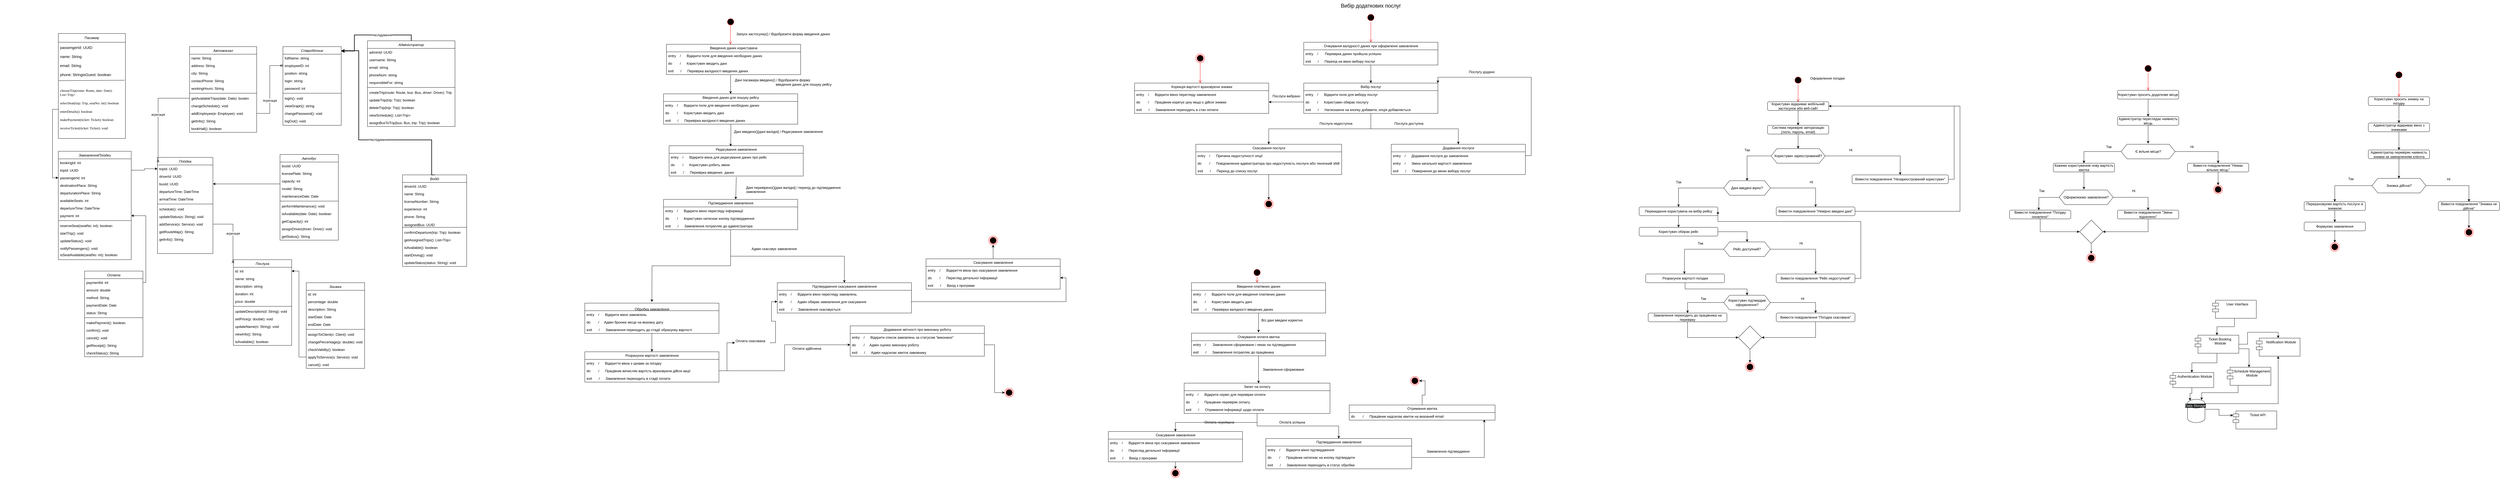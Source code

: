 <mxfile version="27.1.4">
  <diagram name="Страница — 1" id="o5ZAoK-CVZt61GfCINey">
    <mxGraphModel dx="338" dy="522" grid="1" gridSize="10" guides="1" tooltips="1" connect="1" arrows="1" fold="1" page="1" pageScale="1" pageWidth="827" pageHeight="1169" math="0" shadow="0">
      <root>
        <mxCell id="0" />
        <mxCell id="1" parent="0" />
        <mxCell id="FPh08LO_2u0QTpkJy04w-1" value="Пасажир" style="swimlane;fontStyle=0;childLayout=stackLayout;horizontal=1;startSize=30;horizontalStack=0;resizeParent=1;resizeParentMax=0;resizeLast=0;collapsible=1;marginBottom=0;whiteSpace=wrap;html=1;" vertex="1" parent="1">
          <mxGeometry x="1090" y="525" width="230" height="360" as="geometry" />
        </mxCell>
        <mxCell id="FPh08LO_2u0QTpkJy04w-2" value="passengerId: UUID&lt;div&gt;&lt;br&gt;&lt;div&gt;&lt;div&gt;name: String&lt;/div&gt;&lt;div&gt;&lt;br&gt;&lt;/div&gt;&lt;div&gt;email: String&lt;/div&gt;&lt;div&gt;&lt;br&gt;&lt;/div&gt;&lt;div&gt;phone: StringisGuest: boolean&lt;/div&gt;&lt;/div&gt;&lt;/div&gt;" style="text;strokeColor=none;fillColor=none;align=left;verticalAlign=middle;spacingLeft=4;spacingRight=4;overflow=hidden;points=[[0,0.5],[1,0.5]];portConstraint=eastwest;rotatable=0;whiteSpace=wrap;html=1;fontSize=13;" vertex="1" parent="FPh08LO_2u0QTpkJy04w-1">
          <mxGeometry y="30" width="230" height="130" as="geometry" />
        </mxCell>
        <mxCell id="FPh08LO_2u0QTpkJy04w-3" value="&lt;font face=&quot;Verdana&quot;&gt;chooseTrip(route: Route, date: Date): List&amp;lt;Trip&amp;gt;&lt;/font&gt;&lt;div&gt;&lt;font face=&quot;Verdana&quot;&gt;&lt;br&gt;&lt;/font&gt;&lt;div&gt;&lt;font face=&quot;Verdana&quot;&gt;selectSeat(trip: Trip, seatNo: int): boolean&lt;/font&gt;&lt;/div&gt;&lt;div&gt;&lt;font face=&quot;Verdana&quot;&gt;&lt;br&gt;&lt;/font&gt;&lt;/div&gt;&lt;div&gt;&lt;font face=&quot;Verdana&quot;&gt;enterDetails(): boolean&lt;/font&gt;&lt;/div&gt;&lt;div&gt;&lt;font face=&quot;Verdana&quot;&gt;&lt;br&gt;&lt;/font&gt;&lt;/div&gt;&lt;div&gt;&lt;font face=&quot;Verdana&quot;&gt;makePayment(ticket: Ticket): boolean&lt;/font&gt;&lt;/div&gt;&lt;div&gt;&lt;font face=&quot;Verdana&quot;&gt;&lt;br&gt;&lt;/font&gt;&lt;/div&gt;&lt;div&gt;&lt;font face=&quot;Verdana&quot;&gt;receiveTicket(ticket: Ticket): void&lt;/font&gt;&lt;/div&gt;&lt;/div&gt;" style="text;strokeColor=none;fillColor=none;align=left;verticalAlign=middle;spacingLeft=4;spacingRight=4;overflow=hidden;points=[[0,0.5],[1,0.5]];portConstraint=eastwest;rotatable=0;whiteSpace=wrap;html=1;" vertex="1" parent="FPh08LO_2u0QTpkJy04w-1">
          <mxGeometry y="160" width="230" height="200" as="geometry" />
        </mxCell>
        <mxCell id="FPh08LO_2u0QTpkJy04w-5" value="" style="endArrow=none;html=1;rounded=0;exitX=0.007;exitY=0.009;exitDx=0;exitDy=0;exitPerimeter=0;entryX=0.988;entryY=0.001;entryDx=0;entryDy=0;entryPerimeter=0;" edge="1" parent="FPh08LO_2u0QTpkJy04w-1" source="FPh08LO_2u0QTpkJy04w-3" target="FPh08LO_2u0QTpkJy04w-3">
          <mxGeometry width="50" height="50" relative="1" as="geometry">
            <mxPoint x="50" y="280" as="sourcePoint" />
            <mxPoint x="100" y="230" as="targetPoint" />
          </mxGeometry>
        </mxCell>
        <mxCell id="FPh08LO_2u0QTpkJy04w-52" value="Співробітник" style="swimlane;fontStyle=2;align=center;verticalAlign=top;childLayout=stackLayout;horizontal=1;startSize=26;horizontalStack=0;resizeParent=1;resizeLast=0;collapsible=1;marginBottom=0;rounded=0;shadow=0;strokeWidth=1;" vertex="1" parent="1">
          <mxGeometry x="1860" y="570" width="200" height="270" as="geometry">
            <mxRectangle x="230" y="140" width="160" height="26" as="alternateBounds" />
          </mxGeometry>
        </mxCell>
        <mxCell id="FPh08LO_2u0QTpkJy04w-53" value="fullName: string" style="text;align=left;verticalAlign=top;spacingLeft=4;spacingRight=4;overflow=hidden;rotatable=0;points=[[0,0.5],[1,0.5]];portConstraint=eastwest;" vertex="1" parent="FPh08LO_2u0QTpkJy04w-52">
          <mxGeometry y="26" width="200" height="26" as="geometry" />
        </mxCell>
        <mxCell id="FPh08LO_2u0QTpkJy04w-54" value="employeeID: int" style="text;align=left;verticalAlign=top;spacingLeft=4;spacingRight=4;overflow=hidden;rotatable=0;points=[[0,0.5],[1,0.5]];portConstraint=eastwest;" vertex="1" parent="FPh08LO_2u0QTpkJy04w-52">
          <mxGeometry y="52" width="200" height="26" as="geometry" />
        </mxCell>
        <mxCell id="FPh08LO_2u0QTpkJy04w-55" value="position: string" style="text;align=left;verticalAlign=top;spacingLeft=4;spacingRight=4;overflow=hidden;rotatable=0;points=[[0,0.5],[1,0.5]];portConstraint=eastwest;rounded=0;shadow=0;html=0;" vertex="1" parent="FPh08LO_2u0QTpkJy04w-52">
          <mxGeometry y="78" width="200" height="26" as="geometry" />
        </mxCell>
        <mxCell id="FPh08LO_2u0QTpkJy04w-56" value="login: string" style="text;align=left;verticalAlign=top;spacingLeft=4;spacingRight=4;overflow=hidden;rotatable=0;points=[[0,0.5],[1,0.5]];portConstraint=eastwest;rounded=0;shadow=0;html=0;" vertex="1" parent="FPh08LO_2u0QTpkJy04w-52">
          <mxGeometry y="104" width="200" height="26" as="geometry" />
        </mxCell>
        <mxCell id="FPh08LO_2u0QTpkJy04w-57" value="password: int" style="text;align=left;verticalAlign=top;spacingLeft=4;spacingRight=4;overflow=hidden;rotatable=0;points=[[0,0.5],[1,0.5]];portConstraint=eastwest;rounded=0;shadow=0;html=0;" vertex="1" parent="FPh08LO_2u0QTpkJy04w-52">
          <mxGeometry y="130" width="200" height="26" as="geometry" />
        </mxCell>
        <mxCell id="FPh08LO_2u0QTpkJy04w-58" value="" style="line;html=1;strokeWidth=1;align=left;verticalAlign=middle;spacingTop=-1;spacingLeft=3;spacingRight=3;rotatable=0;labelPosition=right;points=[];portConstraint=eastwest;" vertex="1" parent="FPh08LO_2u0QTpkJy04w-52">
          <mxGeometry y="156" width="200" height="8" as="geometry" />
        </mxCell>
        <mxCell id="FPh08LO_2u0QTpkJy04w-59" value="logIn(): void&#xa;" style="text;align=left;verticalAlign=top;spacingLeft=4;spacingRight=4;overflow=hidden;rotatable=0;points=[[0,0.5],[1,0.5]];portConstraint=eastwest;" vertex="1" parent="FPh08LO_2u0QTpkJy04w-52">
          <mxGeometry y="164" width="200" height="26" as="geometry" />
        </mxCell>
        <mxCell id="FPh08LO_2u0QTpkJy04w-60" value="viewGraph(): string" style="text;align=left;verticalAlign=top;spacingLeft=4;spacingRight=4;overflow=hidden;rotatable=0;points=[[0,0.5],[1,0.5]];portConstraint=eastwest;" vertex="1" parent="FPh08LO_2u0QTpkJy04w-52">
          <mxGeometry y="190" width="200" height="26" as="geometry" />
        </mxCell>
        <mxCell id="FPh08LO_2u0QTpkJy04w-61" value="changePassword(): void" style="text;align=left;verticalAlign=top;spacingLeft=4;spacingRight=4;overflow=hidden;rotatable=0;points=[[0,0.5],[1,0.5]];portConstraint=eastwest;" vertex="1" parent="FPh08LO_2u0QTpkJy04w-52">
          <mxGeometry y="216" width="200" height="26" as="geometry" />
        </mxCell>
        <mxCell id="FPh08LO_2u0QTpkJy04w-62" value="logOut(): void" style="text;align=left;verticalAlign=top;spacingLeft=4;spacingRight=4;overflow=hidden;rotatable=0;points=[[0,0.5],[1,0.5]];portConstraint=eastwest;" vertex="1" parent="FPh08LO_2u0QTpkJy04w-52">
          <mxGeometry y="242" width="200" height="26" as="geometry" />
        </mxCell>
        <mxCell id="FPh08LO_2u0QTpkJy04w-63" value="Адміністратор" style="swimlane;fontStyle=2;align=center;verticalAlign=top;childLayout=stackLayout;horizontal=1;startSize=26;horizontalStack=0;resizeParent=1;resizeLast=0;collapsible=1;marginBottom=0;rounded=0;shadow=0;strokeWidth=1;" vertex="1" parent="1">
          <mxGeometry x="2150" y="550" width="300" height="294" as="geometry">
            <mxRectangle x="230" y="140" width="160" height="26" as="alternateBounds" />
          </mxGeometry>
        </mxCell>
        <mxCell id="FPh08LO_2u0QTpkJy04w-64" value="adminId: UUID" style="text;align=left;verticalAlign=top;spacingLeft=4;spacingRight=4;overflow=hidden;rotatable=0;points=[[0,0.5],[1,0.5]];portConstraint=eastwest;" vertex="1" parent="FPh08LO_2u0QTpkJy04w-63">
          <mxGeometry y="26" width="300" height="26" as="geometry" />
        </mxCell>
        <mxCell id="FPh08LO_2u0QTpkJy04w-65" value="username: String" style="text;align=left;verticalAlign=top;spacingLeft=4;spacingRight=4;overflow=hidden;rotatable=0;points=[[0,0.5],[1,0.5]];portConstraint=eastwest;" vertex="1" parent="FPh08LO_2u0QTpkJy04w-63">
          <mxGeometry y="52" width="300" height="26" as="geometry" />
        </mxCell>
        <mxCell id="FPh08LO_2u0QTpkJy04w-66" value="email: string" style="text;align=left;verticalAlign=top;spacingLeft=4;spacingRight=4;overflow=hidden;rotatable=0;points=[[0,0.5],[1,0.5]];portConstraint=eastwest;rounded=0;shadow=0;html=0;" vertex="1" parent="FPh08LO_2u0QTpkJy04w-63">
          <mxGeometry y="78" width="300" height="26" as="geometry" />
        </mxCell>
        <mxCell id="FPh08LO_2u0QTpkJy04w-67" value="phoneNum: string" style="text;align=left;verticalAlign=top;spacingLeft=4;spacingRight=4;overflow=hidden;rotatable=0;points=[[0,0.5],[1,0.5]];portConstraint=eastwest;rounded=0;shadow=0;html=0;" vertex="1" parent="FPh08LO_2u0QTpkJy04w-63">
          <mxGeometry y="104" width="300" height="26" as="geometry" />
        </mxCell>
        <mxCell id="FPh08LO_2u0QTpkJy04w-68" value="responsibleFor: string" style="text;align=left;verticalAlign=top;spacingLeft=4;spacingRight=4;overflow=hidden;rotatable=0;points=[[0,0.5],[1,0.5]];portConstraint=eastwest;rounded=0;shadow=0;html=0;" vertex="1" parent="FPh08LO_2u0QTpkJy04w-63">
          <mxGeometry y="130" width="300" height="26" as="geometry" />
        </mxCell>
        <mxCell id="FPh08LO_2u0QTpkJy04w-69" value="" style="line;html=1;strokeWidth=1;align=left;verticalAlign=middle;spacingTop=-1;spacingLeft=3;spacingRight=3;rotatable=0;labelPosition=right;points=[];portConstraint=eastwest;" vertex="1" parent="FPh08LO_2u0QTpkJy04w-63">
          <mxGeometry y="156" width="300" height="8" as="geometry" />
        </mxCell>
        <mxCell id="FPh08LO_2u0QTpkJy04w-70" value="createTrip(route: Route, bus: Bus, driver: Driver): Trip" style="text;align=left;verticalAlign=top;spacingLeft=4;spacingRight=4;overflow=hidden;rotatable=0;points=[[0,0.5],[1,0.5]];portConstraint=eastwest;" vertex="1" parent="FPh08LO_2u0QTpkJy04w-63">
          <mxGeometry y="164" width="300" height="26" as="geometry" />
        </mxCell>
        <mxCell id="FPh08LO_2u0QTpkJy04w-71" value="updateTrip(trip: Trip): boolean" style="text;align=left;verticalAlign=top;spacingLeft=4;spacingRight=4;overflow=hidden;rotatable=0;points=[[0,0.5],[1,0.5]];portConstraint=eastwest;" vertex="1" parent="FPh08LO_2u0QTpkJy04w-63">
          <mxGeometry y="190" width="300" height="26" as="geometry" />
        </mxCell>
        <mxCell id="FPh08LO_2u0QTpkJy04w-72" value="deleteTrip(trip: Trip): boolean" style="text;align=left;verticalAlign=top;spacingLeft=4;spacingRight=4;overflow=hidden;rotatable=0;points=[[0,0.5],[1,0.5]];portConstraint=eastwest;" vertex="1" parent="FPh08LO_2u0QTpkJy04w-63">
          <mxGeometry y="216" width="300" height="26" as="geometry" />
        </mxCell>
        <mxCell id="FPh08LO_2u0QTpkJy04w-73" value="viewSchedule(): List&lt;Trip&gt;" style="text;align=left;verticalAlign=top;spacingLeft=4;spacingRight=4;overflow=hidden;rotatable=0;points=[[0,0.5],[1,0.5]];portConstraint=eastwest;" vertex="1" parent="FPh08LO_2u0QTpkJy04w-63">
          <mxGeometry y="242" width="300" height="26" as="geometry" />
        </mxCell>
        <mxCell id="FPh08LO_2u0QTpkJy04w-74" value="assignBusToTrip(bus: Bus, trip: Trip): boolean" style="text;align=left;verticalAlign=top;spacingLeft=4;spacingRight=4;overflow=hidden;rotatable=0;points=[[0,0.5],[1,0.5]];portConstraint=eastwest;" vertex="1" parent="FPh08LO_2u0QTpkJy04w-63">
          <mxGeometry y="268" width="300" height="26" as="geometry" />
        </mxCell>
        <mxCell id="FPh08LO_2u0QTpkJy04w-75" value="Водій" style="swimlane;fontStyle=2;align=center;verticalAlign=top;childLayout=stackLayout;horizontal=1;startSize=26;horizontalStack=0;resizeParent=1;resizeLast=0;collapsible=1;marginBottom=0;rounded=0;shadow=0;strokeWidth=1;" vertex="1" parent="1">
          <mxGeometry x="2270" y="1010" width="220" height="314" as="geometry">
            <mxRectangle x="230" y="140" width="160" height="26" as="alternateBounds" />
          </mxGeometry>
        </mxCell>
        <mxCell id="FPh08LO_2u0QTpkJy04w-76" value="driverId: UUID" style="text;align=left;verticalAlign=top;spacingLeft=4;spacingRight=4;overflow=hidden;rotatable=0;points=[[0,0.5],[1,0.5]];portConstraint=eastwest;" vertex="1" parent="FPh08LO_2u0QTpkJy04w-75">
          <mxGeometry y="26" width="220" height="26" as="geometry" />
        </mxCell>
        <mxCell id="FPh08LO_2u0QTpkJy04w-77" value="name: String" style="text;align=left;verticalAlign=top;spacingLeft=4;spacingRight=4;overflow=hidden;rotatable=0;points=[[0,0.5],[1,0.5]];portConstraint=eastwest;" vertex="1" parent="FPh08LO_2u0QTpkJy04w-75">
          <mxGeometry y="52" width="220" height="26" as="geometry" />
        </mxCell>
        <mxCell id="FPh08LO_2u0QTpkJy04w-78" value="licenseNumber: String" style="text;align=left;verticalAlign=top;spacingLeft=4;spacingRight=4;overflow=hidden;rotatable=0;points=[[0,0.5],[1,0.5]];portConstraint=eastwest;rounded=0;shadow=0;html=0;" vertex="1" parent="FPh08LO_2u0QTpkJy04w-75">
          <mxGeometry y="78" width="220" height="26" as="geometry" />
        </mxCell>
        <mxCell id="FPh08LO_2u0QTpkJy04w-79" value="experience: int" style="text;align=left;verticalAlign=top;spacingLeft=4;spacingRight=4;overflow=hidden;rotatable=0;points=[[0,0.5],[1,0.5]];portConstraint=eastwest;rounded=0;shadow=0;html=0;" vertex="1" parent="FPh08LO_2u0QTpkJy04w-75">
          <mxGeometry y="104" width="220" height="26" as="geometry" />
        </mxCell>
        <mxCell id="FPh08LO_2u0QTpkJy04w-80" value="phone: String&#xa;&#xa;assignedBus: UUID" style="text;align=left;verticalAlign=top;spacingLeft=4;spacingRight=4;overflow=hidden;rotatable=0;points=[[0,0.5],[1,0.5]];portConstraint=eastwest;rounded=0;shadow=0;html=0;" vertex="1" parent="FPh08LO_2u0QTpkJy04w-75">
          <mxGeometry y="130" width="220" height="46" as="geometry" />
        </mxCell>
        <mxCell id="FPh08LO_2u0QTpkJy04w-81" value="" style="line;html=1;strokeWidth=1;align=left;verticalAlign=middle;spacingTop=-1;spacingLeft=3;spacingRight=3;rotatable=0;labelPosition=right;points=[];portConstraint=eastwest;" vertex="1" parent="FPh08LO_2u0QTpkJy04w-75">
          <mxGeometry y="176" width="220" height="8" as="geometry" />
        </mxCell>
        <mxCell id="FPh08LO_2u0QTpkJy04w-82" value="confirmDeparture(trip: Trip): boolean" style="text;align=left;verticalAlign=top;spacingLeft=4;spacingRight=4;overflow=hidden;rotatable=0;points=[[0,0.5],[1,0.5]];portConstraint=eastwest;" vertex="1" parent="FPh08LO_2u0QTpkJy04w-75">
          <mxGeometry y="184" width="220" height="26" as="geometry" />
        </mxCell>
        <mxCell id="FPh08LO_2u0QTpkJy04w-83" value="getAssignedTrips(): List&lt;Trip&gt;" style="text;align=left;verticalAlign=top;spacingLeft=4;spacingRight=4;overflow=hidden;rotatable=0;points=[[0,0.5],[1,0.5]];portConstraint=eastwest;" vertex="1" parent="FPh08LO_2u0QTpkJy04w-75">
          <mxGeometry y="210" width="220" height="26" as="geometry" />
        </mxCell>
        <mxCell id="FPh08LO_2u0QTpkJy04w-84" value="isAvailable(): boolean" style="text;align=left;verticalAlign=top;spacingLeft=4;spacingRight=4;overflow=hidden;rotatable=0;points=[[0,0.5],[1,0.5]];portConstraint=eastwest;" vertex="1" parent="FPh08LO_2u0QTpkJy04w-75">
          <mxGeometry y="236" width="220" height="26" as="geometry" />
        </mxCell>
        <mxCell id="FPh08LO_2u0QTpkJy04w-85" value="startDriving(): void" style="text;align=left;verticalAlign=top;spacingLeft=4;spacingRight=4;overflow=hidden;rotatable=0;points=[[0,0.5],[1,0.5]];portConstraint=eastwest;" vertex="1" parent="FPh08LO_2u0QTpkJy04w-75">
          <mxGeometry y="262" width="220" height="26" as="geometry" />
        </mxCell>
        <mxCell id="FPh08LO_2u0QTpkJy04w-86" value="updateStatus(status: String): void" style="text;align=left;verticalAlign=top;spacingLeft=4;spacingRight=4;overflow=hidden;rotatable=0;points=[[0,0.5],[1,0.5]];portConstraint=eastwest;" vertex="1" parent="FPh08LO_2u0QTpkJy04w-75">
          <mxGeometry y="288" width="220" height="26" as="geometry" />
        </mxCell>
        <mxCell id="FPh08LO_2u0QTpkJy04w-87" style="edgeStyle=orthogonalEdgeStyle;rounded=0;orthogonalLoop=1;jettySize=auto;html=1;exitX=0.5;exitY=0;exitDx=0;exitDy=0;strokeWidth=2;" edge="1" parent="1" source="FPh08LO_2u0QTpkJy04w-75">
          <mxGeometry relative="1" as="geometry">
            <mxPoint x="2060" y="584" as="targetPoint" />
            <Array as="points">
              <mxPoint x="2370" y="1010" />
              <mxPoint x="2370" y="890" />
              <mxPoint x="2120" y="890" />
              <mxPoint x="2120" y="584" />
            </Array>
          </mxGeometry>
        </mxCell>
        <mxCell id="FPh08LO_2u0QTpkJy04w-88" value="Наслідування" style="edgeLabel;html=1;align=center;verticalAlign=middle;resizable=0;points=[];" vertex="1" connectable="0" parent="FPh08LO_2u0QTpkJy04w-87">
          <mxGeometry x="-0.166" relative="1" as="geometry">
            <mxPoint y="-1" as="offset" />
          </mxGeometry>
        </mxCell>
        <mxCell id="FPh08LO_2u0QTpkJy04w-89" style="edgeStyle=orthogonalEdgeStyle;rounded=0;orthogonalLoop=1;jettySize=auto;html=1;exitX=0.5;exitY=0;exitDx=0;exitDy=0;entryX=0.995;entryY=0.055;entryDx=0;entryDy=0;entryPerimeter=0;strokeWidth=2;" edge="1" parent="1" source="FPh08LO_2u0QTpkJy04w-63" target="FPh08LO_2u0QTpkJy04w-52">
          <mxGeometry relative="1" as="geometry" />
        </mxCell>
        <mxCell id="FPh08LO_2u0QTpkJy04w-90" value="Наслідування" style="edgeLabel;html=1;align=center;verticalAlign=middle;resizable=0;points=[];" vertex="1" connectable="0" parent="FPh08LO_2u0QTpkJy04w-89">
          <mxGeometry x="-0.232" y="1" relative="1" as="geometry">
            <mxPoint y="-1" as="offset" />
          </mxGeometry>
        </mxCell>
        <mxCell id="FPh08LO_2u0QTpkJy04w-104" value="Автовокзал" style="swimlane;fontStyle=2;align=center;verticalAlign=top;childLayout=stackLayout;horizontal=1;startSize=26;horizontalStack=0;resizeParent=1;resizeLast=0;collapsible=1;marginBottom=0;rounded=0;shadow=0;strokeWidth=1;" vertex="1" parent="1">
          <mxGeometry x="1540" y="570" width="230" height="294" as="geometry">
            <mxRectangle x="230" y="140" width="160" height="26" as="alternateBounds" />
          </mxGeometry>
        </mxCell>
        <mxCell id="FPh08LO_2u0QTpkJy04w-105" value="name: String" style="text;align=left;verticalAlign=top;spacingLeft=4;spacingRight=4;overflow=hidden;rotatable=0;points=[[0,0.5],[1,0.5]];portConstraint=eastwest;" vertex="1" parent="FPh08LO_2u0QTpkJy04w-104">
          <mxGeometry y="26" width="230" height="26" as="geometry" />
        </mxCell>
        <mxCell id="FPh08LO_2u0QTpkJy04w-106" value="address: String" style="text;align=left;verticalAlign=top;spacingLeft=4;spacingRight=4;overflow=hidden;rotatable=0;points=[[0,0.5],[1,0.5]];portConstraint=eastwest;" vertex="1" parent="FPh08LO_2u0QTpkJy04w-104">
          <mxGeometry y="52" width="230" height="26" as="geometry" />
        </mxCell>
        <mxCell id="FPh08LO_2u0QTpkJy04w-107" value="city: String" style="text;align=left;verticalAlign=top;spacingLeft=4;spacingRight=4;overflow=hidden;rotatable=0;points=[[0,0.5],[1,0.5]];portConstraint=eastwest;rounded=0;shadow=0;html=0;" vertex="1" parent="FPh08LO_2u0QTpkJy04w-104">
          <mxGeometry y="78" width="230" height="26" as="geometry" />
        </mxCell>
        <mxCell id="FPh08LO_2u0QTpkJy04w-108" value="contactPhone: String" style="text;align=left;verticalAlign=top;spacingLeft=4;spacingRight=4;overflow=hidden;rotatable=0;points=[[0,0.5],[1,0.5]];portConstraint=eastwest;rounded=0;shadow=0;html=0;" vertex="1" parent="FPh08LO_2u0QTpkJy04w-104">
          <mxGeometry y="104" width="230" height="26" as="geometry" />
        </mxCell>
        <mxCell id="FPh08LO_2u0QTpkJy04w-109" value="workingHours: String" style="text;align=left;verticalAlign=top;spacingLeft=4;spacingRight=4;overflow=hidden;rotatable=0;points=[[0,0.5],[1,0.5]];portConstraint=eastwest;rounded=0;shadow=0;html=0;" vertex="1" parent="FPh08LO_2u0QTpkJy04w-104">
          <mxGeometry y="130" width="230" height="26" as="geometry" />
        </mxCell>
        <mxCell id="FPh08LO_2u0QTpkJy04w-110" value="" style="line;html=1;strokeWidth=1;align=left;verticalAlign=middle;spacingTop=-1;spacingLeft=3;spacingRight=3;rotatable=0;labelPosition=right;points=[];portConstraint=eastwest;" vertex="1" parent="FPh08LO_2u0QTpkJy04w-104">
          <mxGeometry y="156" width="230" height="8" as="geometry" />
        </mxCell>
        <mxCell id="FPh08LO_2u0QTpkJy04w-111" value="getAvailableTrips(date: Date): boolen" style="text;align=left;verticalAlign=top;spacingLeft=4;spacingRight=4;overflow=hidden;rotatable=0;points=[[0,0.5],[1,0.5]];portConstraint=eastwest;" vertex="1" parent="FPh08LO_2u0QTpkJy04w-104">
          <mxGeometry y="164" width="230" height="26" as="geometry" />
        </mxCell>
        <mxCell id="FPh08LO_2u0QTpkJy04w-112" value="changeSchedule(): void" style="text;align=left;verticalAlign=top;spacingLeft=4;spacingRight=4;overflow=hidden;rotatable=0;points=[[0,0.5],[1,0.5]];portConstraint=eastwest;" vertex="1" parent="FPh08LO_2u0QTpkJy04w-104">
          <mxGeometry y="190" width="230" height="26" as="geometry" />
        </mxCell>
        <mxCell id="FPh08LO_2u0QTpkJy04w-113" value="addEmployee(e: Employee): void" style="text;align=left;verticalAlign=top;spacingLeft=4;spacingRight=4;overflow=hidden;rotatable=0;points=[[0,0.5],[1,0.5]];portConstraint=eastwest;" vertex="1" parent="FPh08LO_2u0QTpkJy04w-104">
          <mxGeometry y="216" width="230" height="26" as="geometry" />
        </mxCell>
        <mxCell id="FPh08LO_2u0QTpkJy04w-114" value="getInfo(): String" style="text;align=left;verticalAlign=top;spacingLeft=4;spacingRight=4;overflow=hidden;rotatable=0;points=[[0,0.5],[1,0.5]];portConstraint=eastwest;" vertex="1" parent="FPh08LO_2u0QTpkJy04w-104">
          <mxGeometry y="242" width="230" height="26" as="geometry" />
        </mxCell>
        <mxCell id="FPh08LO_2u0QTpkJy04w-115" value="bookHall(): boolean" style="text;align=left;verticalAlign=top;spacingLeft=4;spacingRight=4;overflow=hidden;rotatable=0;points=[[0,0.5],[1,0.5]];portConstraint=eastwest;" vertex="1" parent="FPh08LO_2u0QTpkJy04w-104">
          <mxGeometry y="268" width="230" height="26" as="geometry" />
        </mxCell>
        <mxCell id="FPh08LO_2u0QTpkJy04w-116" style="edgeStyle=orthogonalEdgeStyle;rounded=0;orthogonalLoop=1;jettySize=auto;html=1;entryX=0;entryY=0.5;entryDx=0;entryDy=0;endArrow=ERoneToMany;endFill=0;exitX=1;exitY=0.5;exitDx=0;exitDy=0;" edge="1" parent="1" source="FPh08LO_2u0QTpkJy04w-113" target="FPh08LO_2u0QTpkJy04w-54">
          <mxGeometry relative="1" as="geometry">
            <mxPoint x="1510" y="1128" as="sourcePoint" />
            <mxPoint x="1500" y="490" as="targetPoint" />
          </mxGeometry>
        </mxCell>
        <mxCell id="FPh08LO_2u0QTpkJy04w-117" value="Агрегація" style="edgeLabel;html=1;align=center;verticalAlign=middle;resizable=0;points=[];" vertex="1" connectable="0" parent="FPh08LO_2u0QTpkJy04w-116">
          <mxGeometry x="-0.297" relative="1" as="geometry">
            <mxPoint as="offset" />
          </mxGeometry>
        </mxCell>
        <mxCell id="FPh08LO_2u0QTpkJy04w-118" value="ЗамовленняПоїздки" style="swimlane;fontStyle=2;align=center;verticalAlign=top;childLayout=stackLayout;horizontal=1;startSize=26;horizontalStack=0;resizeParent=1;resizeLast=0;collapsible=1;marginBottom=0;rounded=0;shadow=0;strokeWidth=1;" vertex="1" parent="1">
          <mxGeometry x="1090" y="929" width="250" height="372" as="geometry">
            <mxRectangle x="230" y="140" width="160" height="26" as="alternateBounds" />
          </mxGeometry>
        </mxCell>
        <mxCell id="FPh08LO_2u0QTpkJy04w-119" value="bookingId: int" style="text;align=left;verticalAlign=top;spacingLeft=4;spacingRight=4;overflow=hidden;rotatable=0;points=[[0,0.5],[1,0.5]];portConstraint=eastwest;" vertex="1" parent="FPh08LO_2u0QTpkJy04w-118">
          <mxGeometry y="26" width="250" height="26" as="geometry" />
        </mxCell>
        <mxCell id="FPh08LO_2u0QTpkJy04w-120" value="tripId: UUID" style="text;align=left;verticalAlign=top;spacingLeft=4;spacingRight=4;overflow=hidden;rotatable=0;points=[[0,0.5],[1,0.5]];portConstraint=eastwest;" vertex="1" parent="FPh08LO_2u0QTpkJy04w-118">
          <mxGeometry y="52" width="250" height="26" as="geometry" />
        </mxCell>
        <mxCell id="FPh08LO_2u0QTpkJy04w-121" value="passengerId: int" style="text;align=left;verticalAlign=top;spacingLeft=4;spacingRight=4;overflow=hidden;rotatable=0;points=[[0,0.5],[1,0.5]];portConstraint=eastwest;rounded=0;shadow=0;html=0;" vertex="1" parent="FPh08LO_2u0QTpkJy04w-118">
          <mxGeometry y="78" width="250" height="26" as="geometry" />
        </mxCell>
        <mxCell id="FPh08LO_2u0QTpkJy04w-143" value="destinationPlace: String" style="text;align=left;verticalAlign=top;spacingLeft=4;spacingRight=4;overflow=hidden;rotatable=0;points=[[0,0.5],[1,0.5]];portConstraint=eastwest;rounded=0;shadow=0;html=0;" vertex="1" parent="FPh08LO_2u0QTpkJy04w-118">
          <mxGeometry y="104" width="250" height="26" as="geometry" />
        </mxCell>
        <mxCell id="FPh08LO_2u0QTpkJy04w-144" value="departurationPlace: String" style="text;align=left;verticalAlign=top;spacingLeft=4;spacingRight=4;overflow=hidden;rotatable=0;points=[[0,0.5],[1,0.5]];portConstraint=eastwest;rounded=0;shadow=0;html=0;" vertex="1" parent="FPh08LO_2u0QTpkJy04w-118">
          <mxGeometry y="130" width="250" height="26" as="geometry" />
        </mxCell>
        <mxCell id="FPh08LO_2u0QTpkJy04w-122" value="availableSeats: int&#xa;&#xa;&#xa;&#xa;" style="text;align=left;verticalAlign=top;spacingLeft=4;spacingRight=4;overflow=hidden;rotatable=0;points=[[0,0.5],[1,0.5]];portConstraint=eastwest;rounded=0;shadow=0;html=0;" vertex="1" parent="FPh08LO_2u0QTpkJy04w-118">
          <mxGeometry y="156" width="250" height="26" as="geometry" />
        </mxCell>
        <mxCell id="FPh08LO_2u0QTpkJy04w-123" value="departureTime: DateTime" style="text;align=left;verticalAlign=top;spacingLeft=4;spacingRight=4;overflow=hidden;rotatable=0;points=[[0,0.5],[1,0.5]];portConstraint=eastwest;rounded=0;shadow=0;html=0;" vertex="1" parent="FPh08LO_2u0QTpkJy04w-118">
          <mxGeometry y="182" width="250" height="26" as="geometry" />
        </mxCell>
        <mxCell id="FPh08LO_2u0QTpkJy04w-124" value="payment: int" style="text;align=left;verticalAlign=top;spacingLeft=4;spacingRight=4;overflow=hidden;rotatable=0;points=[[0,0.5],[1,0.5]];portConstraint=eastwest;rounded=0;shadow=0;html=0;" vertex="1" parent="FPh08LO_2u0QTpkJy04w-118">
          <mxGeometry y="208" width="250" height="26" as="geometry" />
        </mxCell>
        <mxCell id="FPh08LO_2u0QTpkJy04w-125" value="" style="line;html=1;strokeWidth=1;align=left;verticalAlign=middle;spacingTop=-1;spacingLeft=3;spacingRight=3;rotatable=0;labelPosition=right;points=[];portConstraint=eastwest;" vertex="1" parent="FPh08LO_2u0QTpkJy04w-118">
          <mxGeometry y="234" width="250" height="8" as="geometry" />
        </mxCell>
        <mxCell id="FPh08LO_2u0QTpkJy04w-126" value="reserveSeat(seatNo: int): boolean" style="text;align=left;verticalAlign=top;spacingLeft=4;spacingRight=4;overflow=hidden;rotatable=0;points=[[0,0.5],[1,0.5]];portConstraint=eastwest;" vertex="1" parent="FPh08LO_2u0QTpkJy04w-118">
          <mxGeometry y="242" width="250" height="26" as="geometry" />
        </mxCell>
        <mxCell id="FPh08LO_2u0QTpkJy04w-127" value="startTrip(): void" style="text;align=left;verticalAlign=top;spacingLeft=4;spacingRight=4;overflow=hidden;rotatable=0;points=[[0,0.5],[1,0.5]];portConstraint=eastwest;" vertex="1" parent="FPh08LO_2u0QTpkJy04w-118">
          <mxGeometry y="268" width="250" height="26" as="geometry" />
        </mxCell>
        <mxCell id="FPh08LO_2u0QTpkJy04w-128" value="updateStatus(): void" style="text;align=left;verticalAlign=top;spacingLeft=4;spacingRight=4;overflow=hidden;rotatable=0;points=[[0,0.5],[1,0.5]];portConstraint=eastwest;" vertex="1" parent="FPh08LO_2u0QTpkJy04w-118">
          <mxGeometry y="294" width="250" height="26" as="geometry" />
        </mxCell>
        <mxCell id="FPh08LO_2u0QTpkJy04w-129" value="notifyPassengers(): void" style="text;align=left;verticalAlign=top;spacingLeft=4;spacingRight=4;overflow=hidden;rotatable=0;points=[[0,0.5],[1,0.5]];portConstraint=eastwest;" vertex="1" parent="FPh08LO_2u0QTpkJy04w-118">
          <mxGeometry y="320" width="250" height="22" as="geometry" />
        </mxCell>
        <mxCell id="FPh08LO_2u0QTpkJy04w-130" value="isSeatAvailable(seatNo: int): boolean&#xa;" style="text;align=left;verticalAlign=top;spacingLeft=4;spacingRight=4;overflow=hidden;rotatable=0;points=[[0,0.5],[1,0.5]];portConstraint=eastwest;" vertex="1" parent="FPh08LO_2u0QTpkJy04w-118">
          <mxGeometry y="342" width="250" height="30" as="geometry" />
        </mxCell>
        <mxCell id="FPh08LO_2u0QTpkJy04w-131" value="Поїздка" style="swimlane;fontStyle=2;align=center;verticalAlign=top;childLayout=stackLayout;horizontal=1;startSize=26;horizontalStack=0;resizeParent=1;resizeLast=0;collapsible=1;marginBottom=0;rounded=0;shadow=0;strokeWidth=1;" vertex="1" parent="1">
          <mxGeometry x="1430" y="950" width="190" height="330" as="geometry">
            <mxRectangle x="230" y="140" width="160" height="26" as="alternateBounds" />
          </mxGeometry>
        </mxCell>
        <mxCell id="FPh08LO_2u0QTpkJy04w-132" value="tripId: UUID" style="text;align=left;verticalAlign=top;spacingLeft=4;spacingRight=4;overflow=hidden;rotatable=0;points=[[0,0.5],[1,0.5]];portConstraint=eastwest;" vertex="1" parent="FPh08LO_2u0QTpkJy04w-131">
          <mxGeometry y="26" width="190" height="26" as="geometry" />
        </mxCell>
        <mxCell id="FPh08LO_2u0QTpkJy04w-133" value="driverId: UUID" style="text;align=left;verticalAlign=top;spacingLeft=4;spacingRight=4;overflow=hidden;rotatable=0;points=[[0,0.5],[1,0.5]];portConstraint=eastwest;" vertex="1" parent="FPh08LO_2u0QTpkJy04w-131">
          <mxGeometry y="52" width="190" height="26" as="geometry" />
        </mxCell>
        <mxCell id="FPh08LO_2u0QTpkJy04w-134" value="busId: UUID" style="text;align=left;verticalAlign=top;spacingLeft=4;spacingRight=4;overflow=hidden;rotatable=0;points=[[0,0.5],[1,0.5]];portConstraint=eastwest;rounded=0;shadow=0;html=0;" vertex="1" parent="FPh08LO_2u0QTpkJy04w-131">
          <mxGeometry y="78" width="190" height="26" as="geometry" />
        </mxCell>
        <mxCell id="FPh08LO_2u0QTpkJy04w-135" value="departureTime: DateTime" style="text;align=left;verticalAlign=top;spacingLeft=4;spacingRight=4;overflow=hidden;rotatable=0;points=[[0,0.5],[1,0.5]];portConstraint=eastwest;rounded=0;shadow=0;html=0;" vertex="1" parent="FPh08LO_2u0QTpkJy04w-131">
          <mxGeometry y="104" width="190" height="26" as="geometry" />
        </mxCell>
        <mxCell id="FPh08LO_2u0QTpkJy04w-142" value="arrivalTime: DateTime" style="text;align=left;verticalAlign=top;spacingLeft=4;spacingRight=4;overflow=hidden;rotatable=0;points=[[0,0.5],[1,0.5]];portConstraint=eastwest;rounded=0;shadow=0;html=0;" vertex="1" parent="FPh08LO_2u0QTpkJy04w-131">
          <mxGeometry y="130" width="190" height="26" as="geometry" />
        </mxCell>
        <mxCell id="FPh08LO_2u0QTpkJy04w-136" value="" style="line;html=1;strokeWidth=1;align=left;verticalAlign=middle;spacingTop=-1;spacingLeft=3;spacingRight=3;rotatable=0;labelPosition=right;points=[];portConstraint=eastwest;" vertex="1" parent="FPh08LO_2u0QTpkJy04w-131">
          <mxGeometry y="156" width="190" height="8" as="geometry" />
        </mxCell>
        <mxCell id="FPh08LO_2u0QTpkJy04w-137" value="schedule(): void" style="text;align=left;verticalAlign=top;spacingLeft=4;spacingRight=4;overflow=hidden;rotatable=0;points=[[0,0.5],[1,0.5]];portConstraint=eastwest;" vertex="1" parent="FPh08LO_2u0QTpkJy04w-131">
          <mxGeometry y="164" width="190" height="26" as="geometry" />
        </mxCell>
        <mxCell id="FPh08LO_2u0QTpkJy04w-138" value="updateStatus(s: String): void" style="text;align=left;verticalAlign=top;spacingLeft=4;spacingRight=4;overflow=hidden;rotatable=0;points=[[0,0.5],[1,0.5]];portConstraint=eastwest;" vertex="1" parent="FPh08LO_2u0QTpkJy04w-131">
          <mxGeometry y="190" width="190" height="26" as="geometry" />
        </mxCell>
        <mxCell id="FPh08LO_2u0QTpkJy04w-139" value="addService(s: Service): void" style="text;align=left;verticalAlign=top;spacingLeft=4;spacingRight=4;overflow=hidden;rotatable=0;points=[[0,0.5],[1,0.5]];portConstraint=eastwest;" vertex="1" parent="FPh08LO_2u0QTpkJy04w-131">
          <mxGeometry y="216" width="190" height="26" as="geometry" />
        </mxCell>
        <mxCell id="FPh08LO_2u0QTpkJy04w-140" value="getRouteMap(): String" style="text;align=left;verticalAlign=top;spacingLeft=4;spacingRight=4;overflow=hidden;rotatable=0;points=[[0,0.5],[1,0.5]];portConstraint=eastwest;" vertex="1" parent="FPh08LO_2u0QTpkJy04w-131">
          <mxGeometry y="242" width="190" height="26" as="geometry" />
        </mxCell>
        <mxCell id="FPh08LO_2u0QTpkJy04w-141" value="getInfo(): String  " style="text;align=left;verticalAlign=top;spacingLeft=4;spacingRight=4;overflow=hidden;rotatable=0;points=[[0,0.5],[1,0.5]];portConstraint=eastwest;" vertex="1" parent="FPh08LO_2u0QTpkJy04w-131">
          <mxGeometry y="268" width="190" height="42" as="geometry" />
        </mxCell>
        <mxCell id="FPh08LO_2u0QTpkJy04w-147" value="Послуга" style="swimlane;fontStyle=2;align=center;verticalAlign=top;childLayout=stackLayout;horizontal=1;startSize=26;horizontalStack=0;resizeParent=1;resizeLast=0;collapsible=1;marginBottom=0;rounded=0;shadow=0;strokeWidth=1;" vertex="1" parent="1">
          <mxGeometry x="1690" y="1301" width="200" height="294" as="geometry">
            <mxRectangle x="230" y="140" width="160" height="26" as="alternateBounds" />
          </mxGeometry>
        </mxCell>
        <mxCell id="FPh08LO_2u0QTpkJy04w-148" value="id: int " style="text;align=left;verticalAlign=top;spacingLeft=4;spacingRight=4;overflow=hidden;rotatable=0;points=[[0,0.5],[1,0.5]];portConstraint=eastwest;" vertex="1" parent="FPh08LO_2u0QTpkJy04w-147">
          <mxGeometry y="26" width="200" height="26" as="geometry" />
        </mxCell>
        <mxCell id="FPh08LO_2u0QTpkJy04w-149" value="name: string" style="text;align=left;verticalAlign=top;spacingLeft=4;spacingRight=4;overflow=hidden;rotatable=0;points=[[0,0.5],[1,0.5]];portConstraint=eastwest;" vertex="1" parent="FPh08LO_2u0QTpkJy04w-147">
          <mxGeometry y="52" width="200" height="26" as="geometry" />
        </mxCell>
        <mxCell id="FPh08LO_2u0QTpkJy04w-150" value="description: string" style="text;align=left;verticalAlign=top;spacingLeft=4;spacingRight=4;overflow=hidden;rotatable=0;points=[[0,0.5],[1,0.5]];portConstraint=eastwest;rounded=0;shadow=0;html=0;" vertex="1" parent="FPh08LO_2u0QTpkJy04w-147">
          <mxGeometry y="78" width="200" height="26" as="geometry" />
        </mxCell>
        <mxCell id="FPh08LO_2u0QTpkJy04w-151" value="duration: int" style="text;align=left;verticalAlign=top;spacingLeft=4;spacingRight=4;overflow=hidden;rotatable=0;points=[[0,0.5],[1,0.5]];portConstraint=eastwest;rounded=0;shadow=0;html=0;" vertex="1" parent="FPh08LO_2u0QTpkJy04w-147">
          <mxGeometry y="104" width="200" height="26" as="geometry" />
        </mxCell>
        <mxCell id="FPh08LO_2u0QTpkJy04w-152" value="price: double" style="text;align=left;verticalAlign=top;spacingLeft=4;spacingRight=4;overflow=hidden;rotatable=0;points=[[0,0.5],[1,0.5]];portConstraint=eastwest;rounded=0;shadow=0;html=0;" vertex="1" parent="FPh08LO_2u0QTpkJy04w-147">
          <mxGeometry y="130" width="200" height="26" as="geometry" />
        </mxCell>
        <mxCell id="FPh08LO_2u0QTpkJy04w-153" value="" style="line;html=1;strokeWidth=1;align=left;verticalAlign=middle;spacingTop=-1;spacingLeft=3;spacingRight=3;rotatable=0;labelPosition=right;points=[];portConstraint=eastwest;" vertex="1" parent="FPh08LO_2u0QTpkJy04w-147">
          <mxGeometry y="156" width="200" height="8" as="geometry" />
        </mxCell>
        <mxCell id="FPh08LO_2u0QTpkJy04w-154" value="updateDescription(d: String): void" style="text;align=left;verticalAlign=top;spacingLeft=4;spacingRight=4;overflow=hidden;rotatable=0;points=[[0,0.5],[1,0.5]];portConstraint=eastwest;" vertex="1" parent="FPh08LO_2u0QTpkJy04w-147">
          <mxGeometry y="164" width="200" height="26" as="geometry" />
        </mxCell>
        <mxCell id="FPh08LO_2u0QTpkJy04w-155" value="setPrice(p: double): void" style="text;align=left;verticalAlign=top;spacingLeft=4;spacingRight=4;overflow=hidden;rotatable=0;points=[[0,0.5],[1,0.5]];portConstraint=eastwest;" vertex="1" parent="FPh08LO_2u0QTpkJy04w-147">
          <mxGeometry y="190" width="200" height="26" as="geometry" />
        </mxCell>
        <mxCell id="FPh08LO_2u0QTpkJy04w-156" value="updateName(n: String): void" style="text;align=left;verticalAlign=top;spacingLeft=4;spacingRight=4;overflow=hidden;rotatable=0;points=[[0,0.5],[1,0.5]];portConstraint=eastwest;" vertex="1" parent="FPh08LO_2u0QTpkJy04w-147">
          <mxGeometry y="216" width="200" height="26" as="geometry" />
        </mxCell>
        <mxCell id="FPh08LO_2u0QTpkJy04w-157" value="viewInfo(): String" style="text;align=left;verticalAlign=top;spacingLeft=4;spacingRight=4;overflow=hidden;rotatable=0;points=[[0,0.5],[1,0.5]];portConstraint=eastwest;" vertex="1" parent="FPh08LO_2u0QTpkJy04w-147">
          <mxGeometry y="242" width="200" height="26" as="geometry" />
        </mxCell>
        <mxCell id="FPh08LO_2u0QTpkJy04w-158" value="isAvailable(): boolean" style="text;align=left;verticalAlign=top;spacingLeft=4;spacingRight=4;overflow=hidden;rotatable=0;points=[[0,0.5],[1,0.5]];portConstraint=eastwest;" vertex="1" parent="FPh08LO_2u0QTpkJy04w-147">
          <mxGeometry y="268" width="200" height="22" as="geometry" />
        </mxCell>
        <mxCell id="FPh08LO_2u0QTpkJy04w-159" value="Знижка" style="swimlane;fontStyle=2;align=center;verticalAlign=top;childLayout=stackLayout;horizontal=1;startSize=26;horizontalStack=0;resizeParent=1;resizeLast=0;collapsible=1;marginBottom=0;rounded=0;shadow=0;strokeWidth=1;" vertex="1" parent="1">
          <mxGeometry x="1940" y="1380" width="200" height="294" as="geometry">
            <mxRectangle x="230" y="140" width="160" height="26" as="alternateBounds" />
          </mxGeometry>
        </mxCell>
        <mxCell id="FPh08LO_2u0QTpkJy04w-160" value="id: int  " style="text;align=left;verticalAlign=top;spacingLeft=4;spacingRight=4;overflow=hidden;rotatable=0;points=[[0,0.5],[1,0.5]];portConstraint=eastwest;" vertex="1" parent="FPh08LO_2u0QTpkJy04w-159">
          <mxGeometry y="26" width="200" height="26" as="geometry" />
        </mxCell>
        <mxCell id="FPh08LO_2u0QTpkJy04w-161" value="percentage: double" style="text;align=left;verticalAlign=top;spacingLeft=4;spacingRight=4;overflow=hidden;rotatable=0;points=[[0,0.5],[1,0.5]];portConstraint=eastwest;" vertex="1" parent="FPh08LO_2u0QTpkJy04w-159">
          <mxGeometry y="52" width="200" height="26" as="geometry" />
        </mxCell>
        <mxCell id="FPh08LO_2u0QTpkJy04w-162" value="description: String" style="text;align=left;verticalAlign=top;spacingLeft=4;spacingRight=4;overflow=hidden;rotatable=0;points=[[0,0.5],[1,0.5]];portConstraint=eastwest;rounded=0;shadow=0;html=0;" vertex="1" parent="FPh08LO_2u0QTpkJy04w-159">
          <mxGeometry y="78" width="200" height="26" as="geometry" />
        </mxCell>
        <mxCell id="FPh08LO_2u0QTpkJy04w-163" value="startDate: Date" style="text;align=left;verticalAlign=top;spacingLeft=4;spacingRight=4;overflow=hidden;rotatable=0;points=[[0,0.5],[1,0.5]];portConstraint=eastwest;rounded=0;shadow=0;html=0;" vertex="1" parent="FPh08LO_2u0QTpkJy04w-159">
          <mxGeometry y="104" width="200" height="26" as="geometry" />
        </mxCell>
        <mxCell id="FPh08LO_2u0QTpkJy04w-164" value="endDate: Date" style="text;align=left;verticalAlign=top;spacingLeft=4;spacingRight=4;overflow=hidden;rotatable=0;points=[[0,0.5],[1,0.5]];portConstraint=eastwest;rounded=0;shadow=0;html=0;" vertex="1" parent="FPh08LO_2u0QTpkJy04w-159">
          <mxGeometry y="130" width="200" height="26" as="geometry" />
        </mxCell>
        <mxCell id="FPh08LO_2u0QTpkJy04w-165" value="" style="line;html=1;strokeWidth=1;align=left;verticalAlign=middle;spacingTop=-1;spacingLeft=3;spacingRight=3;rotatable=0;labelPosition=right;points=[];portConstraint=eastwest;" vertex="1" parent="FPh08LO_2u0QTpkJy04w-159">
          <mxGeometry y="156" width="200" height="8" as="geometry" />
        </mxCell>
        <mxCell id="FPh08LO_2u0QTpkJy04w-166" value="assignToClient(c: Client): void" style="text;align=left;verticalAlign=top;spacingLeft=4;spacingRight=4;overflow=hidden;rotatable=0;points=[[0,0.5],[1,0.5]];portConstraint=eastwest;" vertex="1" parent="FPh08LO_2u0QTpkJy04w-159">
          <mxGeometry y="164" width="200" height="26" as="geometry" />
        </mxCell>
        <mxCell id="FPh08LO_2u0QTpkJy04w-167" value="changePercentage(p: double): void" style="text;align=left;verticalAlign=top;spacingLeft=4;spacingRight=4;overflow=hidden;rotatable=0;points=[[0,0.5],[1,0.5]];portConstraint=eastwest;" vertex="1" parent="FPh08LO_2u0QTpkJy04w-159">
          <mxGeometry y="190" width="200" height="26" as="geometry" />
        </mxCell>
        <mxCell id="FPh08LO_2u0QTpkJy04w-168" value="checkValidity(): boolean" style="text;align=left;verticalAlign=top;spacingLeft=4;spacingRight=4;overflow=hidden;rotatable=0;points=[[0,0.5],[1,0.5]];portConstraint=eastwest;" vertex="1" parent="FPh08LO_2u0QTpkJy04w-159">
          <mxGeometry y="216" width="200" height="26" as="geometry" />
        </mxCell>
        <mxCell id="FPh08LO_2u0QTpkJy04w-169" value="applyToService(s: Service): void" style="text;align=left;verticalAlign=top;spacingLeft=4;spacingRight=4;overflow=hidden;rotatable=0;points=[[0,0.5],[1,0.5]];portConstraint=eastwest;" vertex="1" parent="FPh08LO_2u0QTpkJy04w-159">
          <mxGeometry y="242" width="200" height="26" as="geometry" />
        </mxCell>
        <mxCell id="FPh08LO_2u0QTpkJy04w-170" value="cancel(): void" style="text;align=left;verticalAlign=top;spacingLeft=4;spacingRight=4;overflow=hidden;rotatable=0;points=[[0,0.5],[1,0.5]];portConstraint=eastwest;" vertex="1" parent="FPh08LO_2u0QTpkJy04w-159">
          <mxGeometry y="268" width="200" height="26" as="geometry" />
        </mxCell>
        <mxCell id="FPh08LO_2u0QTpkJy04w-171" style="edgeStyle=orthogonalEdgeStyle;rounded=0;orthogonalLoop=1;jettySize=auto;html=1;exitX=0;exitY=0.5;exitDx=0;exitDy=0;entryX=1;entryY=0.5;entryDx=0;entryDy=0;" edge="1" parent="1" source="FPh08LO_2u0QTpkJy04w-169" target="FPh08LO_2u0QTpkJy04w-148">
          <mxGeometry relative="1" as="geometry" />
        </mxCell>
        <mxCell id="FPh08LO_2u0QTpkJy04w-172" style="edgeStyle=orthogonalEdgeStyle;rounded=0;orthogonalLoop=1;jettySize=auto;html=1;exitX=1;exitY=0.5;exitDx=0;exitDy=0;entryX=-0.006;entryY=0.039;entryDx=0;entryDy=0;endArrow=ERmany;endFill=0;startArrow=none;startFill=0;entryPerimeter=0;" edge="1" parent="1" source="FPh08LO_2u0QTpkJy04w-139" target="FPh08LO_2u0QTpkJy04w-147">
          <mxGeometry relative="1" as="geometry">
            <mxPoint x="1700" y="1494" as="sourcePoint" />
            <mxPoint x="1770" y="1170" as="targetPoint" />
          </mxGeometry>
        </mxCell>
        <mxCell id="FPh08LO_2u0QTpkJy04w-173" value="агрегація" style="edgeLabel;html=1;align=center;verticalAlign=middle;resizable=0;points=[];" vertex="1" connectable="0" parent="FPh08LO_2u0QTpkJy04w-172">
          <mxGeometry x="0.001" relative="1" as="geometry">
            <mxPoint as="offset" />
          </mxGeometry>
        </mxCell>
        <mxCell id="FPh08LO_2u0QTpkJy04w-174" style="edgeStyle=orthogonalEdgeStyle;rounded=0;orthogonalLoop=1;jettySize=auto;html=1;exitX=0;exitY=0.5;exitDx=0;exitDy=0;entryX=0.011;entryY=0.052;entryDx=0;entryDy=0;endArrow=ERmany;endFill=0;startArrow=none;startFill=0;entryPerimeter=0;" edge="1" parent="1" source="FPh08LO_2u0QTpkJy04w-111" target="FPh08LO_2u0QTpkJy04w-131">
          <mxGeometry relative="1" as="geometry">
            <mxPoint x="1330" y="850" as="sourcePoint" />
            <mxPoint x="1539" y="862" as="targetPoint" />
          </mxGeometry>
        </mxCell>
        <mxCell id="FPh08LO_2u0QTpkJy04w-175" value="агрегація" style="edgeLabel;html=1;align=center;verticalAlign=middle;resizable=0;points=[];" vertex="1" connectable="0" parent="FPh08LO_2u0QTpkJy04w-174">
          <mxGeometry x="0.001" relative="1" as="geometry">
            <mxPoint as="offset" />
          </mxGeometry>
        </mxCell>
        <mxCell id="FPh08LO_2u0QTpkJy04w-176" style="edgeStyle=orthogonalEdgeStyle;rounded=0;orthogonalLoop=1;jettySize=auto;html=1;exitX=1;exitY=0.5;exitDx=0;exitDy=0;entryX=0;entryY=0.5;entryDx=0;entryDy=0;" edge="1" parent="1" source="FPh08LO_2u0QTpkJy04w-120" target="FPh08LO_2u0QTpkJy04w-132">
          <mxGeometry relative="1" as="geometry" />
        </mxCell>
        <mxCell id="FPh08LO_2u0QTpkJy04w-179" value="&lt;span style=&quot;color: rgba(0, 0, 0, 0); font-family: monospace; font-size: 0px; text-align: start;&quot;&gt;%3CmxGraphModel%3E%3Croot%3E%3CmxCell%20id%3D%220%22%2F%3E%3CmxCell%20id%3D%221%22%20parent%3D%220%22%2F%3E%3CmxCell%20id%3D%222%22%20value%3D%22%D0%9E%D0%BF%D0%BB%D0%B0%D1%82%D0%B0%22%20style%3D%22swimlane%3BfontStyle%3D2%3Balign%3Dcenter%3BverticalAlign%3Dtop%3BchildLayout%3DstackLayout%3Bhorizontal%3D1%3BstartSize%3D26%3BhorizontalStack%3D0%3BresizeParent%3D1%3BresizeLast%3D0%3Bcollapsible%3D1%3BmarginBottom%3D0%3Brounded%3D0%3Bshadow%3D0%3BstrokeWidth%3D1%3B%22%20vertex%3D%221%22%20parent%3D%221%22%3E%3CmxGeometry%20x%3D%22214%22%20y%3D%22585%22%20width%3D%22200%22%20height%3D%22294%22%20as%3D%22geometry%22%3E%3CmxRectangle%20x%3D%22230%22%20y%3D%22140%22%20width%3D%22160%22%20height%3D%2226%22%20as%3D%22alternateBounds%22%2F%3E%3C%2FmxGeometry%3E%3C%2FmxCell%3E%3CmxCell%20id%3D%223%22%20value%3D%22paymentId%3A%20int%22%20style%3D%22text%3Balign%3Dleft%3BverticalAlign%3Dtop%3BspacingLeft%3D4%3BspacingRight%3D4%3Boverflow%3Dhidden%3Brotatable%3D0%3Bpoints%3D%5B%5B0%2C0.5%5D%2C%5B1%2C0.5%5D%5D%3BportConstraint%3Deastwest%3B%22%20vertex%3D%221%22%20parent%3D%222%22%3E%3CmxGeometry%20y%3D%2226%22%20width%3D%22200%22%20height%3D%2226%22%20as%3D%22geometry%22%2F%3E%3C%2FmxCell%3E%3CmxCell%20id%3D%224%22%20value%3D%22amount%3A%20double%22%20style%3D%22text%3Balign%3Dleft%3BverticalAlign%3Dtop%3BspacingLeft%3D4%3BspacingRight%3D4%3Boverflow%3Dhidden%3Brotatable%3D0%3Bpoints%3D%5B%5B0%2C0.5%5D%2C%5B1%2C0.5%5D%5D%3BportConstraint%3Deastwest%3B%22%20vertex%3D%221%22%20parent%3D%222%22%3E%3CmxGeometry%20y%3D%2252%22%20width%3D%22200%22%20height%3D%2226%22%20as%3D%22geometry%22%2F%3E%3C%2FmxCell%3E%3CmxCell%20id%3D%225%22%20value%3D%22method%3A%20String%22%20style%3D%22text%3Balign%3Dleft%3BverticalAlign%3Dtop%3BspacingLeft%3D4%3BspacingRight%3D4%3Boverflow%3Dhidden%3Brotatable%3D0%3Bpoints%3D%5B%5B0%2C0.5%5D%2C%5B1%2C0.5%5D%5D%3BportConstraint%3Deastwest%3Brounded%3D0%3Bshadow%3D0%3Bhtml%3D0%3B%22%20vertex%3D%221%22%20parent%3D%222%22%3E%3CmxGeometry%20y%3D%2278%22%20width%3D%22200%22%20height%3D%2226%22%20as%3D%22geometry%22%2F%3E%3C%2FmxCell%3E%3CmxCell%20id%3D%226%22%20value%3D%22paymentDate%3A%20Date%22%20style%3D%22text%3Balign%3Dleft%3BverticalAlign%3Dtop%3BspacingLeft%3D4%3BspacingRight%3D4%3Boverflow%3Dhidden%3Brotatable%3D0%3Bpoints%3D%5B%5B0%2C0.5%5D%2C%5B1%2C0.5%5D%5D%3BportConstraint%3Deastwest%3Brounded%3D0%3Bshadow%3D0%3Bhtml%3D0%3B%22%20vertex%3D%221%22%20parent%3D%222%22%3E%3CmxGeometry%20y%3D%22104%22%20width%3D%22200%22%20height%3D%2226%22%20as%3D%22geometry%22%2F%3E%3C%2FmxCell%3E%3CmxCell%20id%3D%227%22%20value%3D%22status%3A%20String%22%20style%3D%22text%3Balign%3Dleft%3BverticalAlign%3Dtop%3BspacingLeft%3D4%3BspacingRight%3D4%3Boverflow%3Dhidden%3Brotatable%3D0%3Bpoints%3D%5B%5B0%2C0.5%5D%2C%5B1%2C0.5%5D%5D%3BportConstraint%3Deastwest%3Brounded%3D0%3Bshadow%3D0%3Bhtml%3D0%3B%22%20vertex%3D%221%22%20parent%3D%222%22%3E%3CmxGeometry%20y%3D%22130%22%20width%3D%22200%22%20height%3D%2226%22%20as%3D%22geometry%22%2F%3E%3C%2FmxCell%3E%3CmxCell%20id%3D%228%22%20value%3D%22%22%20style%3D%22line%3Bhtml%3D1%3BstrokeWidth%3D1%3Balign%3Dleft%3BverticalAlign%3Dmiddle%3BspacingTop%3D-1%3BspacingLeft%3D3%3BspacingRight%3D3%3Brotatable%3D0%3BlabelPosition%3Dright%3Bpoints%3D%5B%5D%3BportConstraint%3Deastwest%3B%22%20vertex%3D%221%22%20parent%3D%222%22%3E%3CmxGeometry%20y%3D%22156%22%20width%3D%22200%22%20height%3D%228%22%20as%3D%22geometry%22%2F%3E%3C%2FmxCell%3E%3CmxCell%20id%3D%229%22%20value%3D%22makePayment()%3A%20boolean%22%20style%3D%22text%3Balign%3Dleft%3BverticalAlign%3Dtop%3BspacingLeft%3D4%3BspacingRight%3D4%3Boverflow%3Dhidden%3Brotatable%3D0%3Bpoints%3D%5B%5B0%2C0.5%5D%2C%5B1%2C0.5%5D%5D%3BportConstraint%3Deastwest%3B%22%20vertex%3D%221%22%20parent%3D%222%22%3E%3CmxGeometry%20y%3D%22164%22%20width%3D%22200%22%20height%3D%2226%22%20as%3D%22geometry%22%2F%3E%3C%2FmxCell%3E%3CmxCell%20id%3D%2210%22%20value%3D%22confirm()%3A%20void%22%20style%3D%22text%3Balign%3Dleft%3BverticalAlign%3Dtop%3BspacingLeft%3D4%3BspacingRight%3D4%3Boverflow%3Dhidden%3Brotatable%3D0%3Bpoints%3D%5B%5B0%2C0.5%5D%2C%5B1%2C0.5%5D%5D%3BportConstraint%3Deastwest%3B%22%20vertex%3D%221%22%20parent%3D%222%22%3E%3CmxGeometry%20y%3D%22190%22%20width%3D%22200%22%20height%3D%2226%22%20as%3D%22geometry%22%2F%3E%3C%2FmxCell%3E%3CmxCell%20id%3D%2211%22%20value%3D%22cancel()%3A%20void%22%20style%3D%22text%3Balign%3Dleft%3BverticalAlign%3Dtop%3BspacingLeft%3D4%3BspacingRight%3D4%3Boverflow%3Dhidden%3Brotatable%3D0%3Bpoints%3D%5B%5B0%2C0.5%5D%2C%5B1%2C0.5%5D%5D%3BportConstraint%3Deastwest%3B%22%20vertex%3D%221%22%20parent%3D%222%22%3E%3CmxGeometry%20y%3D%22216%22%20width%3D%22200%22%20height%3D%2226%22%20as%3D%22geometry%22%2F%3E%3C%2FmxCell%3E%3CmxCell%20id%3D%2212%22%20value%3D%22getReceipt()%3A%20String%22%20style%3D%22text%3Balign%3Dleft%3BverticalAlign%3Dtop%3BspacingLeft%3D4%3BspacingRight%3D4%3Boverflow%3Dhidden%3Brotatable%3D0%3Bpoints%3D%5B%5B0%2C0.5%5D%2C%5B1%2C0.5%5D%5D%3BportConstraint%3Deastwest%3B%22%20vertex%3D%221%22%20parent%3D%222%22%3E%3CmxGeometry%20y%3D%22242%22%20width%3D%22200%22%20height%3D%2226%22%20as%3D%22geometry%22%2F%3E%3C%2FmxCell%3E%3CmxCell%20id%3D%2213%22%20value%3D%22checkStatus()%3A%20String%22%20style%3D%22text%3Balign%3Dleft%3BverticalAlign%3Dtop%3BspacingLeft%3D4%3BspacingRight%3D4%3Boverflow%3Dhidden%3Brotatable%3D0%3Bpoints%3D%5B%5B0%2C0.5%5D%2C%5B1%2C0.5%5D%5D%3BportConstraint%3Deastwest%3B%22%20vertex%3D%221%22%20parent%3D%222%22%3E%3CmxGeometry%20y%3D%22268%22%20width%3D%22200%22%20height%3D%2226%22%20as%3D%22geometry%22%2F%3E%3C%2FmxCell%3E%3C%2Froot%3E%3C%2FmxGraphModel%3E&lt;/span&gt;" style="text;html=1;align=center;verticalAlign=middle;resizable=0;points=[];autosize=1;strokeColor=none;fillColor=none;" vertex="1" parent="1">
          <mxGeometry x="890" y="1398" width="20" height="30" as="geometry" />
        </mxCell>
        <mxCell id="FPh08LO_2u0QTpkJy04w-180" value="Оплата" style="swimlane;fontStyle=2;align=center;verticalAlign=top;childLayout=stackLayout;horizontal=1;startSize=26;horizontalStack=0;resizeParent=1;resizeLast=0;collapsible=1;marginBottom=0;rounded=0;shadow=0;strokeWidth=1;" vertex="1" parent="1">
          <mxGeometry x="1180" y="1340" width="200" height="294" as="geometry">
            <mxRectangle x="230" y="140" width="160" height="26" as="alternateBounds" />
          </mxGeometry>
        </mxCell>
        <mxCell id="FPh08LO_2u0QTpkJy04w-181" value="paymentId: int" style="text;align=left;verticalAlign=top;spacingLeft=4;spacingRight=4;overflow=hidden;rotatable=0;points=[[0,0.5],[1,0.5]];portConstraint=eastwest;" vertex="1" parent="FPh08LO_2u0QTpkJy04w-180">
          <mxGeometry y="26" width="200" height="26" as="geometry" />
        </mxCell>
        <mxCell id="FPh08LO_2u0QTpkJy04w-182" value="amount: double" style="text;align=left;verticalAlign=top;spacingLeft=4;spacingRight=4;overflow=hidden;rotatable=0;points=[[0,0.5],[1,0.5]];portConstraint=eastwest;" vertex="1" parent="FPh08LO_2u0QTpkJy04w-180">
          <mxGeometry y="52" width="200" height="26" as="geometry" />
        </mxCell>
        <mxCell id="FPh08LO_2u0QTpkJy04w-183" value="method: String" style="text;align=left;verticalAlign=top;spacingLeft=4;spacingRight=4;overflow=hidden;rotatable=0;points=[[0,0.5],[1,0.5]];portConstraint=eastwest;rounded=0;shadow=0;html=0;" vertex="1" parent="FPh08LO_2u0QTpkJy04w-180">
          <mxGeometry y="78" width="200" height="26" as="geometry" />
        </mxCell>
        <mxCell id="FPh08LO_2u0QTpkJy04w-184" value="paymentDate: Date" style="text;align=left;verticalAlign=top;spacingLeft=4;spacingRight=4;overflow=hidden;rotatable=0;points=[[0,0.5],[1,0.5]];portConstraint=eastwest;rounded=0;shadow=0;html=0;" vertex="1" parent="FPh08LO_2u0QTpkJy04w-180">
          <mxGeometry y="104" width="200" height="26" as="geometry" />
        </mxCell>
        <mxCell id="FPh08LO_2u0QTpkJy04w-185" value="status: String" style="text;align=left;verticalAlign=top;spacingLeft=4;spacingRight=4;overflow=hidden;rotatable=0;points=[[0,0.5],[1,0.5]];portConstraint=eastwest;rounded=0;shadow=0;html=0;" vertex="1" parent="FPh08LO_2u0QTpkJy04w-180">
          <mxGeometry y="130" width="200" height="26" as="geometry" />
        </mxCell>
        <mxCell id="FPh08LO_2u0QTpkJy04w-186" value="" style="line;html=1;strokeWidth=1;align=left;verticalAlign=middle;spacingTop=-1;spacingLeft=3;spacingRight=3;rotatable=0;labelPosition=right;points=[];portConstraint=eastwest;" vertex="1" parent="FPh08LO_2u0QTpkJy04w-180">
          <mxGeometry y="156" width="200" height="8" as="geometry" />
        </mxCell>
        <mxCell id="FPh08LO_2u0QTpkJy04w-187" value="makePayment(): boolean" style="text;align=left;verticalAlign=top;spacingLeft=4;spacingRight=4;overflow=hidden;rotatable=0;points=[[0,0.5],[1,0.5]];portConstraint=eastwest;" vertex="1" parent="FPh08LO_2u0QTpkJy04w-180">
          <mxGeometry y="164" width="200" height="26" as="geometry" />
        </mxCell>
        <mxCell id="FPh08LO_2u0QTpkJy04w-188" value="confirm(): void" style="text;align=left;verticalAlign=top;spacingLeft=4;spacingRight=4;overflow=hidden;rotatable=0;points=[[0,0.5],[1,0.5]];portConstraint=eastwest;" vertex="1" parent="FPh08LO_2u0QTpkJy04w-180">
          <mxGeometry y="190" width="200" height="26" as="geometry" />
        </mxCell>
        <mxCell id="FPh08LO_2u0QTpkJy04w-189" value="cancel(): void" style="text;align=left;verticalAlign=top;spacingLeft=4;spacingRight=4;overflow=hidden;rotatable=0;points=[[0,0.5],[1,0.5]];portConstraint=eastwest;" vertex="1" parent="FPh08LO_2u0QTpkJy04w-180">
          <mxGeometry y="216" width="200" height="26" as="geometry" />
        </mxCell>
        <mxCell id="FPh08LO_2u0QTpkJy04w-190" value="getReceipt(): String" style="text;align=left;verticalAlign=top;spacingLeft=4;spacingRight=4;overflow=hidden;rotatable=0;points=[[0,0.5],[1,0.5]];portConstraint=eastwest;" vertex="1" parent="FPh08LO_2u0QTpkJy04w-180">
          <mxGeometry y="242" width="200" height="26" as="geometry" />
        </mxCell>
        <mxCell id="FPh08LO_2u0QTpkJy04w-191" value="checkStatus(): String" style="text;align=left;verticalAlign=top;spacingLeft=4;spacingRight=4;overflow=hidden;rotatable=0;points=[[0,0.5],[1,0.5]];portConstraint=eastwest;" vertex="1" parent="FPh08LO_2u0QTpkJy04w-180">
          <mxGeometry y="268" width="200" height="26" as="geometry" />
        </mxCell>
        <mxCell id="FPh08LO_2u0QTpkJy04w-192" style="edgeStyle=orthogonalEdgeStyle;rounded=0;orthogonalLoop=1;jettySize=auto;html=1;exitX=1;exitY=0.5;exitDx=0;exitDy=0;entryX=1;entryY=0.5;entryDx=0;entryDy=0;" edge="1" parent="1" source="FPh08LO_2u0QTpkJy04w-181" target="FPh08LO_2u0QTpkJy04w-124">
          <mxGeometry relative="1" as="geometry">
            <Array as="points">
              <mxPoint x="1390" y="1379" />
              <mxPoint x="1390" y="1150" />
            </Array>
          </mxGeometry>
        </mxCell>
        <mxCell id="FPh08LO_2u0QTpkJy04w-206" style="edgeStyle=orthogonalEdgeStyle;rounded=0;orthogonalLoop=1;jettySize=auto;html=1;exitX=0;exitY=0;exitDx=0;exitDy=0;entryX=1;entryY=0.5;entryDx=0;entryDy=0;" edge="1" parent="1" source="FPh08LO_2u0QTpkJy04w-193" target="FPh08LO_2u0QTpkJy04w-134">
          <mxGeometry relative="1" as="geometry">
            <Array as="points">
              <mxPoint x="1850" y="1041" />
            </Array>
          </mxGeometry>
        </mxCell>
        <mxCell id="FPh08LO_2u0QTpkJy04w-193" value="Автобус" style="swimlane;fontStyle=2;align=center;verticalAlign=top;childLayout=stackLayout;horizontal=1;startSize=26;horizontalStack=0;resizeParent=1;resizeLast=0;collapsible=1;marginBottom=0;rounded=0;shadow=0;strokeWidth=1;" vertex="1" parent="1">
          <mxGeometry x="1850" y="940" width="200" height="294" as="geometry">
            <mxRectangle x="230" y="140" width="160" height="26" as="alternateBounds" />
          </mxGeometry>
        </mxCell>
        <mxCell id="FPh08LO_2u0QTpkJy04w-194" value="busId: UUID" style="text;align=left;verticalAlign=top;spacingLeft=4;spacingRight=4;overflow=hidden;rotatable=0;points=[[0,0.5],[1,0.5]];portConstraint=eastwest;" vertex="1" parent="FPh08LO_2u0QTpkJy04w-193">
          <mxGeometry y="26" width="200" height="26" as="geometry" />
        </mxCell>
        <mxCell id="FPh08LO_2u0QTpkJy04w-195" value="licensePlate: String" style="text;align=left;verticalAlign=top;spacingLeft=4;spacingRight=4;overflow=hidden;rotatable=0;points=[[0,0.5],[1,0.5]];portConstraint=eastwest;" vertex="1" parent="FPh08LO_2u0QTpkJy04w-193">
          <mxGeometry y="52" width="200" height="26" as="geometry" />
        </mxCell>
        <mxCell id="FPh08LO_2u0QTpkJy04w-196" value="capacity: int" style="text;align=left;verticalAlign=top;spacingLeft=4;spacingRight=4;overflow=hidden;rotatable=0;points=[[0,0.5],[1,0.5]];portConstraint=eastwest;rounded=0;shadow=0;html=0;" vertex="1" parent="FPh08LO_2u0QTpkJy04w-193">
          <mxGeometry y="78" width="200" height="26" as="geometry" />
        </mxCell>
        <mxCell id="FPh08LO_2u0QTpkJy04w-197" value="model: String" style="text;align=left;verticalAlign=top;spacingLeft=4;spacingRight=4;overflow=hidden;rotatable=0;points=[[0,0.5],[1,0.5]];portConstraint=eastwest;rounded=0;shadow=0;html=0;" vertex="1" parent="FPh08LO_2u0QTpkJy04w-193">
          <mxGeometry y="104" width="200" height="26" as="geometry" />
        </mxCell>
        <mxCell id="FPh08LO_2u0QTpkJy04w-198" value="maintenanceDate: Date" style="text;align=left;verticalAlign=top;spacingLeft=4;spacingRight=4;overflow=hidden;rotatable=0;points=[[0,0.5],[1,0.5]];portConstraint=eastwest;rounded=0;shadow=0;html=0;" vertex="1" parent="FPh08LO_2u0QTpkJy04w-193">
          <mxGeometry y="130" width="200" height="26" as="geometry" />
        </mxCell>
        <mxCell id="FPh08LO_2u0QTpkJy04w-199" value="" style="line;html=1;strokeWidth=1;align=left;verticalAlign=middle;spacingTop=-1;spacingLeft=3;spacingRight=3;rotatable=0;labelPosition=right;points=[];portConstraint=eastwest;" vertex="1" parent="FPh08LO_2u0QTpkJy04w-193">
          <mxGeometry y="156" width="200" height="8" as="geometry" />
        </mxCell>
        <mxCell id="FPh08LO_2u0QTpkJy04w-200" value="performMaintenance(): void" style="text;align=left;verticalAlign=top;spacingLeft=4;spacingRight=4;overflow=hidden;rotatable=0;points=[[0,0.5],[1,0.5]];portConstraint=eastwest;" vertex="1" parent="FPh08LO_2u0QTpkJy04w-193">
          <mxGeometry y="164" width="200" height="26" as="geometry" />
        </mxCell>
        <mxCell id="FPh08LO_2u0QTpkJy04w-201" value="isAvailable(date: Date): boolean" style="text;align=left;verticalAlign=top;spacingLeft=4;spacingRight=4;overflow=hidden;rotatable=0;points=[[0,0.5],[1,0.5]];portConstraint=eastwest;" vertex="1" parent="FPh08LO_2u0QTpkJy04w-193">
          <mxGeometry y="190" width="200" height="26" as="geometry" />
        </mxCell>
        <mxCell id="FPh08LO_2u0QTpkJy04w-202" value="getCapacity(): int" style="text;align=left;verticalAlign=top;spacingLeft=4;spacingRight=4;overflow=hidden;rotatable=0;points=[[0,0.5],[1,0.5]];portConstraint=eastwest;" vertex="1" parent="FPh08LO_2u0QTpkJy04w-193">
          <mxGeometry y="216" width="200" height="26" as="geometry" />
        </mxCell>
        <mxCell id="FPh08LO_2u0QTpkJy04w-203" value="assignDriver(driver: Driver): void" style="text;align=left;verticalAlign=top;spacingLeft=4;spacingRight=4;overflow=hidden;rotatable=0;points=[[0,0.5],[1,0.5]];portConstraint=eastwest;" vertex="1" parent="FPh08LO_2u0QTpkJy04w-193">
          <mxGeometry y="242" width="200" height="26" as="geometry" />
        </mxCell>
        <mxCell id="FPh08LO_2u0QTpkJy04w-204" value="getStatus(): String" style="text;align=left;verticalAlign=top;spacingLeft=4;spacingRight=4;overflow=hidden;rotatable=0;points=[[0,0.5],[1,0.5]];portConstraint=eastwest;" vertex="1" parent="FPh08LO_2u0QTpkJy04w-193">
          <mxGeometry y="268" width="200" height="22" as="geometry" />
        </mxCell>
        <mxCell id="FPh08LO_2u0QTpkJy04w-207" style="edgeStyle=orthogonalEdgeStyle;rounded=0;orthogonalLoop=1;jettySize=auto;html=1;exitX=0;exitY=0.5;exitDx=0;exitDy=0;entryX=0;entryY=0.5;entryDx=0;entryDy=0;" edge="1" parent="1" source="FPh08LO_2u0QTpkJy04w-3" target="FPh08LO_2u0QTpkJy04w-121">
          <mxGeometry relative="1" as="geometry" />
        </mxCell>
        <mxCell id="FPh08LO_2u0QTpkJy04w-208" value="Введення даних для пошуку рейсу" style="swimlane;fontStyle=0;childLayout=stackLayout;horizontal=1;startSize=26;fillColor=none;horizontalStack=0;resizeParent=1;resizeParentMax=0;resizeLast=0;collapsible=1;marginBottom=0;html=1;" vertex="1" parent="1">
          <mxGeometry x="3165" y="732" width="460" height="104" as="geometry" />
        </mxCell>
        <mxCell id="FPh08LO_2u0QTpkJy04w-209" value="entry&amp;nbsp; &amp;nbsp; /&amp;nbsp; &amp;nbsp; &amp;nbsp; Відкрити поле для введення необхідних даних" style="text;strokeColor=none;fillColor=none;align=left;verticalAlign=top;spacingLeft=4;spacingRight=4;overflow=hidden;rotatable=0;points=[[0,0.5],[1,0.5]];portConstraint=eastwest;whiteSpace=wrap;html=1;" vertex="1" parent="FPh08LO_2u0QTpkJy04w-208">
          <mxGeometry y="26" width="460" height="26" as="geometry" />
        </mxCell>
        <mxCell id="FPh08LO_2u0QTpkJy04w-210" value="do&amp;nbsp; &amp;nbsp; &amp;nbsp; &amp;nbsp; /&amp;nbsp; &amp;nbsp; &amp;nbsp; Користувач вводить дані" style="text;strokeColor=none;fillColor=none;align=left;verticalAlign=top;spacingLeft=4;spacingRight=4;overflow=hidden;rotatable=0;points=[[0,0.5],[1,0.5]];portConstraint=eastwest;whiteSpace=wrap;html=1;" vertex="1" parent="FPh08LO_2u0QTpkJy04w-208">
          <mxGeometry y="52" width="460" height="26" as="geometry" />
        </mxCell>
        <mxCell id="FPh08LO_2u0QTpkJy04w-211" value="exit&amp;nbsp; &amp;nbsp; &amp;nbsp; &amp;nbsp;/&amp;nbsp; &amp;nbsp; &amp;nbsp; Перевірка валідності введених даних" style="text;strokeColor=none;fillColor=none;align=left;verticalAlign=top;spacingLeft=4;spacingRight=4;overflow=hidden;rotatable=0;points=[[0,0.5],[1,0.5]];portConstraint=eastwest;whiteSpace=wrap;html=1;" vertex="1" parent="FPh08LO_2u0QTpkJy04w-208">
          <mxGeometry y="78" width="460" height="26" as="geometry" />
        </mxCell>
        <mxCell id="FPh08LO_2u0QTpkJy04w-212" value="Дані пасажира введено() / Відобразити форму&amp;nbsp;&lt;div&gt;&amp;nbsp; &amp;nbsp; &amp;nbsp; &amp;nbsp; &amp;nbsp; &amp;nbsp; &amp;nbsp; &amp;nbsp; &amp;nbsp; &amp;nbsp; &amp;nbsp; &amp;nbsp; &amp;nbsp; &amp;nbsp; &amp;nbsp; &amp;nbsp; &amp;nbsp; &amp;nbsp; &amp;nbsp; &amp;nbsp; &amp;nbsp; &amp;nbsp; &amp;nbsp; &amp;nbsp; &amp;nbsp; &amp;nbsp; &amp;nbsp; &amp;nbsp; &amp;nbsp; &amp;nbsp; &amp;nbsp; &amp;nbsp;введення даних для пошуку рейсу&lt;/div&gt;" style="text;html=1;align=center;verticalAlign=middle;resizable=0;points=[];autosize=1;strokeColor=none;fillColor=none;" vertex="1" parent="1">
          <mxGeometry x="3325" y="672" width="430" height="40" as="geometry" />
        </mxCell>
        <mxCell id="FPh08LO_2u0QTpkJy04w-213" value="" style="ellipse;html=1;shape=startState;fillColor=#000000;strokeColor=#ff0000;" vertex="1" parent="1">
          <mxGeometry x="3380" y="470" width="30" height="30" as="geometry" />
        </mxCell>
        <mxCell id="FPh08LO_2u0QTpkJy04w-214" value="" style="edgeStyle=orthogonalEdgeStyle;html=1;verticalAlign=bottom;endArrow=open;endSize=8;strokeColor=#ff0000;rounded=0;entryX=0.477;entryY=0.002;entryDx=0;entryDy=0;entryPerimeter=0;exitX=0.475;exitY=0.788;exitDx=0;exitDy=0;exitPerimeter=0;" edge="1" parent="1" source="FPh08LO_2u0QTpkJy04w-213" target="FPh08LO_2u0QTpkJy04w-277">
          <mxGeometry relative="1" as="geometry">
            <mxPoint x="3395" y="522" as="targetPoint" />
          </mxGeometry>
        </mxCell>
        <mxCell id="FPh08LO_2u0QTpkJy04w-220" style="edgeStyle=orthogonalEdgeStyle;rounded=0;orthogonalLoop=1;jettySize=auto;html=1;exitX=0.502;exitY=0.978;exitDx=0;exitDy=0;entryX=0.5;entryY=0;entryDx=0;entryDy=0;exitPerimeter=0;" edge="1" parent="1" source="FPh08LO_2u0QTpkJy04w-211">
          <mxGeometry relative="1" as="geometry">
            <mxPoint x="3395" y="912" as="targetPoint" />
          </mxGeometry>
        </mxCell>
        <mxCell id="FPh08LO_2u0QTpkJy04w-222" value="Редагування замовлення" style="swimlane;fontStyle=0;childLayout=stackLayout;horizontal=1;startSize=26;fillColor=none;horizontalStack=0;resizeParent=1;resizeParentMax=0;resizeLast=0;collapsible=1;marginBottom=0;html=1;" vertex="1" parent="1">
          <mxGeometry x="3184" y="910" width="460" height="104" as="geometry" />
        </mxCell>
        <mxCell id="FPh08LO_2u0QTpkJy04w-223" value="entry&amp;nbsp; &amp;nbsp; /&amp;nbsp; &amp;nbsp; &amp;nbsp; Відкрити вікна для редагування даних про рейс" style="text;strokeColor=none;fillColor=none;align=left;verticalAlign=top;spacingLeft=4;spacingRight=4;overflow=hidden;rotatable=0;points=[[0,0.5],[1,0.5]];portConstraint=eastwest;whiteSpace=wrap;html=1;" vertex="1" parent="FPh08LO_2u0QTpkJy04w-222">
          <mxGeometry y="26" width="460" height="26" as="geometry" />
        </mxCell>
        <mxCell id="FPh08LO_2u0QTpkJy04w-224" value="do&amp;nbsp; &amp;nbsp; &amp;nbsp; &amp;nbsp; /&amp;nbsp; &amp;nbsp; &amp;nbsp; Користувач робить зміни" style="text;strokeColor=none;fillColor=none;align=left;verticalAlign=top;spacingLeft=4;spacingRight=4;overflow=hidden;rotatable=0;points=[[0,0.5],[1,0.5]];portConstraint=eastwest;whiteSpace=wrap;html=1;" vertex="1" parent="FPh08LO_2u0QTpkJy04w-222">
          <mxGeometry y="52" width="460" height="26" as="geometry" />
        </mxCell>
        <mxCell id="FPh08LO_2u0QTpkJy04w-225" value="exit&amp;nbsp; &amp;nbsp; &amp;nbsp; &amp;nbsp;/&amp;nbsp; &amp;nbsp; &amp;nbsp; Перевірка введених&amp;nbsp; даних" style="text;strokeColor=none;fillColor=none;align=left;verticalAlign=top;spacingLeft=4;spacingRight=4;overflow=hidden;rotatable=0;points=[[0,0.5],[1,0.5]];portConstraint=eastwest;whiteSpace=wrap;html=1;" vertex="1" parent="FPh08LO_2u0QTpkJy04w-222">
          <mxGeometry y="78" width="460" height="26" as="geometry" />
        </mxCell>
        <mxCell id="FPh08LO_2u0QTpkJy04w-226" value="Дані введено()[дані валідні] / Редагування замовлення" style="text;whiteSpace=wrap;html=1;" vertex="1" parent="1">
          <mxGeometry x="3405" y="848" width="350" height="40" as="geometry" />
        </mxCell>
        <mxCell id="FPh08LO_2u0QTpkJy04w-235" style="edgeStyle=orthogonalEdgeStyle;rounded=0;orthogonalLoop=1;jettySize=auto;html=1;exitX=0.5;exitY=0;exitDx=0;exitDy=0;entryX=0.5;entryY=1;entryDx=0;entryDy=0;" edge="1" parent="1" source="FPh08LO_2u0QTpkJy04w-236" target="FPh08LO_2u0QTpkJy04w-276">
          <mxGeometry relative="1" as="geometry" />
        </mxCell>
        <mxCell id="FPh08LO_2u0QTpkJy04w-236" value="Скасування замовлення" style="swimlane;fontStyle=0;childLayout=stackLayout;horizontal=1;startSize=26;fillColor=none;horizontalStack=0;resizeParent=1;resizeParentMax=0;resizeLast=0;collapsible=1;marginBottom=0;html=1;" vertex="1" parent="1">
          <mxGeometry x="4065" y="1298" width="460" height="104" as="geometry" />
        </mxCell>
        <mxCell id="FPh08LO_2u0QTpkJy04w-237" value="entry&amp;nbsp; &amp;nbsp; /&amp;nbsp; &amp;nbsp; &amp;nbsp; Відкриття вікна про скасування замовлення" style="text;strokeColor=none;fillColor=none;align=left;verticalAlign=top;spacingLeft=4;spacingRight=4;overflow=hidden;rotatable=0;points=[[0,0.5],[1,0.5]];portConstraint=eastwest;whiteSpace=wrap;html=1;" vertex="1" parent="FPh08LO_2u0QTpkJy04w-236">
          <mxGeometry y="26" width="460" height="26" as="geometry" />
        </mxCell>
        <mxCell id="FPh08LO_2u0QTpkJy04w-238" value="do&amp;nbsp; &amp;nbsp; &amp;nbsp; &amp;nbsp; /&amp;nbsp; &amp;nbsp; &amp;nbsp; Перегляд детальної інформації" style="text;strokeColor=none;fillColor=none;align=left;verticalAlign=top;spacingLeft=4;spacingRight=4;overflow=hidden;rotatable=0;points=[[0,0.5],[1,0.5]];portConstraint=eastwest;whiteSpace=wrap;html=1;" vertex="1" parent="FPh08LO_2u0QTpkJy04w-236">
          <mxGeometry y="52" width="460" height="26" as="geometry" />
        </mxCell>
        <mxCell id="FPh08LO_2u0QTpkJy04w-239" value="exit&amp;nbsp; &amp;nbsp; &amp;nbsp; &amp;nbsp;/&amp;nbsp; &amp;nbsp; &amp;nbsp; Вихід з програми" style="text;strokeColor=none;fillColor=none;align=left;verticalAlign=top;spacingLeft=4;spacingRight=4;overflow=hidden;rotatable=0;points=[[0,0.5],[1,0.5]];portConstraint=eastwest;whiteSpace=wrap;html=1;" vertex="1" parent="FPh08LO_2u0QTpkJy04w-236">
          <mxGeometry y="78" width="460" height="26" as="geometry" />
        </mxCell>
        <mxCell id="FPh08LO_2u0QTpkJy04w-240" style="edgeStyle=orthogonalEdgeStyle;rounded=0;orthogonalLoop=1;jettySize=auto;html=1;exitX=0.5;exitY=1;exitDx=0;exitDy=0;entryX=0.5;entryY=0;entryDx=0;entryDy=0;" edge="1" parent="1" source="FPh08LO_2u0QTpkJy04w-242">
          <mxGeometry relative="1" as="geometry">
            <mxPoint x="3125" y="1446" as="targetPoint" />
          </mxGeometry>
        </mxCell>
        <mxCell id="FPh08LO_2u0QTpkJy04w-241" style="edgeStyle=orthogonalEdgeStyle;rounded=0;orthogonalLoop=1;jettySize=auto;html=1;exitX=0.5;exitY=1;exitDx=0;exitDy=0;entryX=0.5;entryY=0;entryDx=0;entryDy=0;" edge="1" parent="1" source="FPh08LO_2u0QTpkJy04w-242" target="FPh08LO_2u0QTpkJy04w-251">
          <mxGeometry relative="1" as="geometry" />
        </mxCell>
        <mxCell id="FPh08LO_2u0QTpkJy04w-242" value="Підтвердження замовлення" style="swimlane;fontStyle=0;childLayout=stackLayout;horizontal=1;startSize=26;fillColor=none;horizontalStack=0;resizeParent=1;resizeParentMax=0;resizeLast=0;collapsible=1;marginBottom=0;html=1;" vertex="1" parent="1">
          <mxGeometry x="3165" y="1094" width="460" height="104" as="geometry" />
        </mxCell>
        <mxCell id="FPh08LO_2u0QTpkJy04w-243" value="entry&amp;nbsp; &amp;nbsp; /&amp;nbsp; &amp;nbsp; &amp;nbsp; Відкрити вікно перегляду інформації&amp;nbsp;" style="text;strokeColor=none;fillColor=none;align=left;verticalAlign=top;spacingLeft=4;spacingRight=4;overflow=hidden;rotatable=0;points=[[0,0.5],[1,0.5]];portConstraint=eastwest;whiteSpace=wrap;html=1;" vertex="1" parent="FPh08LO_2u0QTpkJy04w-242">
          <mxGeometry y="26" width="460" height="26" as="geometry" />
        </mxCell>
        <mxCell id="FPh08LO_2u0QTpkJy04w-244" value="do&amp;nbsp; &amp;nbsp; &amp;nbsp; &amp;nbsp; /&amp;nbsp; &amp;nbsp; &amp;nbsp; Користувач натискає кнопку підтвердження" style="text;strokeColor=none;fillColor=none;align=left;verticalAlign=top;spacingLeft=4;spacingRight=4;overflow=hidden;rotatable=0;points=[[0,0.5],[1,0.5]];portConstraint=eastwest;whiteSpace=wrap;html=1;" vertex="1" parent="FPh08LO_2u0QTpkJy04w-242">
          <mxGeometry y="52" width="460" height="26" as="geometry" />
        </mxCell>
        <mxCell id="FPh08LO_2u0QTpkJy04w-245" value="exit&amp;nbsp; &amp;nbsp; &amp;nbsp; &amp;nbsp;/&amp;nbsp; &amp;nbsp; &amp;nbsp; Замовлення потрапляє до адміністратора" style="text;strokeColor=none;fillColor=none;align=left;verticalAlign=top;spacingLeft=4;spacingRight=4;overflow=hidden;rotatable=0;points=[[0,0.5],[1,0.5]];portConstraint=eastwest;whiteSpace=wrap;html=1;" vertex="1" parent="FPh08LO_2u0QTpkJy04w-242">
          <mxGeometry y="78" width="460" height="26" as="geometry" />
        </mxCell>
        <mxCell id="FPh08LO_2u0QTpkJy04w-251" value="Підтвердження скасування замовлення" style="swimlane;fontStyle=0;childLayout=stackLayout;horizontal=1;startSize=26;fillColor=none;horizontalStack=0;resizeParent=1;resizeParentMax=0;resizeLast=0;collapsible=1;marginBottom=0;html=1;" vertex="1" parent="1">
          <mxGeometry x="3555" y="1380" width="460" height="104" as="geometry" />
        </mxCell>
        <mxCell id="FPh08LO_2u0QTpkJy04w-252" value="entry&amp;nbsp; &amp;nbsp; /&amp;nbsp; &amp;nbsp; &amp;nbsp; Відкрити вікно перегляду замовлень&amp;nbsp;" style="text;strokeColor=none;fillColor=none;align=left;verticalAlign=top;spacingLeft=4;spacingRight=4;overflow=hidden;rotatable=0;points=[[0,0.5],[1,0.5]];portConstraint=eastwest;whiteSpace=wrap;html=1;" vertex="1" parent="FPh08LO_2u0QTpkJy04w-251">
          <mxGeometry y="26" width="460" height="26" as="geometry" />
        </mxCell>
        <mxCell id="FPh08LO_2u0QTpkJy04w-253" value="do&amp;nbsp; &amp;nbsp; &amp;nbsp; &amp;nbsp; /&amp;nbsp; &amp;nbsp; &amp;nbsp; Адмін обирає замовлення для скасування" style="text;strokeColor=none;fillColor=none;align=left;verticalAlign=top;spacingLeft=4;spacingRight=4;overflow=hidden;rotatable=0;points=[[0,0.5],[1,0.5]];portConstraint=eastwest;whiteSpace=wrap;html=1;" vertex="1" parent="FPh08LO_2u0QTpkJy04w-251">
          <mxGeometry y="52" width="460" height="26" as="geometry" />
        </mxCell>
        <mxCell id="FPh08LO_2u0QTpkJy04w-254" value="exit&amp;nbsp; &amp;nbsp; &amp;nbsp; &amp;nbsp;/&amp;nbsp; &amp;nbsp; &amp;nbsp; Замовлення скасовується" style="text;strokeColor=none;fillColor=none;align=left;verticalAlign=top;spacingLeft=4;spacingRight=4;overflow=hidden;rotatable=0;points=[[0,0.5],[1,0.5]];portConstraint=eastwest;whiteSpace=wrap;html=1;" vertex="1" parent="FPh08LO_2u0QTpkJy04w-251">
          <mxGeometry y="78" width="460" height="26" as="geometry" />
        </mxCell>
        <mxCell id="FPh08LO_2u0QTpkJy04w-255" value="Адмін скасовує замовлення" style="text;whiteSpace=wrap;html=1;" vertex="1" parent="1">
          <mxGeometry x="3465" y="1250" width="350" height="40" as="geometry" />
        </mxCell>
        <mxCell id="FPh08LO_2u0QTpkJy04w-256" style="edgeStyle=orthogonalEdgeStyle;rounded=0;orthogonalLoop=1;jettySize=auto;html=1;exitX=1;exitY=0.5;exitDx=0;exitDy=0;entryX=1;entryY=0.5;entryDx=0;entryDy=0;" edge="1" parent="1" source="FPh08LO_2u0QTpkJy04w-253" target="FPh08LO_2u0QTpkJy04w-238">
          <mxGeometry relative="1" as="geometry" />
        </mxCell>
        <mxCell id="FPh08LO_2u0QTpkJy04w-257" style="edgeStyle=orthogonalEdgeStyle;rounded=0;orthogonalLoop=1;jettySize=auto;html=1;exitX=0.5;exitY=1;exitDx=0;exitDy=0;entryX=0.5;entryY=0;entryDx=0;entryDy=0;" edge="1" parent="1" source="FPh08LO_2u0QTpkJy04w-258" target="FPh08LO_2u0QTpkJy04w-262">
          <mxGeometry relative="1" as="geometry" />
        </mxCell>
        <mxCell id="FPh08LO_2u0QTpkJy04w-258" value="&lt;br&gt;&lt;div&gt;Обробка замовлення&lt;/div&gt;" style="swimlane;fontStyle=0;childLayout=stackLayout;horizontal=1;startSize=26;fillColor=none;horizontalStack=0;resizeParent=1;resizeParentMax=0;resizeLast=0;collapsible=1;marginBottom=0;html=1;" vertex="1" parent="1">
          <mxGeometry x="2895" y="1450" width="460" height="104" as="geometry" />
        </mxCell>
        <mxCell id="FPh08LO_2u0QTpkJy04w-259" value="entry&amp;nbsp; &amp;nbsp; /&amp;nbsp; &amp;nbsp; &amp;nbsp; Відкрити вікно замовлень&amp;nbsp;" style="text;strokeColor=none;fillColor=none;align=left;verticalAlign=top;spacingLeft=4;spacingRight=4;overflow=hidden;rotatable=0;points=[[0,0.5],[1,0.5]];portConstraint=eastwest;whiteSpace=wrap;html=1;" vertex="1" parent="FPh08LO_2u0QTpkJy04w-258">
          <mxGeometry y="26" width="460" height="26" as="geometry" />
        </mxCell>
        <mxCell id="FPh08LO_2u0QTpkJy04w-260" value="do&amp;nbsp; &amp;nbsp; &amp;nbsp; &amp;nbsp; /&amp;nbsp; &amp;nbsp; &amp;nbsp;Адмін бронює місце на вказану дату&amp;nbsp;" style="text;strokeColor=none;fillColor=none;align=left;verticalAlign=top;spacingLeft=4;spacingRight=4;overflow=hidden;rotatable=0;points=[[0,0.5],[1,0.5]];portConstraint=eastwest;whiteSpace=wrap;html=1;" vertex="1" parent="FPh08LO_2u0QTpkJy04w-258">
          <mxGeometry y="52" width="460" height="26" as="geometry" />
        </mxCell>
        <mxCell id="FPh08LO_2u0QTpkJy04w-261" value="exit&amp;nbsp; &amp;nbsp; &amp;nbsp; &amp;nbsp;/&amp;nbsp; &amp;nbsp; &amp;nbsp; Замовлення переходить до стадії обрахунку вартості" style="text;strokeColor=none;fillColor=none;align=left;verticalAlign=top;spacingLeft=4;spacingRight=4;overflow=hidden;rotatable=0;points=[[0,0.5],[1,0.5]];portConstraint=eastwest;whiteSpace=wrap;html=1;" vertex="1" parent="FPh08LO_2u0QTpkJy04w-258">
          <mxGeometry y="78" width="460" height="26" as="geometry" />
        </mxCell>
        <mxCell id="FPh08LO_2u0QTpkJy04w-262" value="Розрахунок вартості замовлення" style="swimlane;fontStyle=0;childLayout=stackLayout;horizontal=1;startSize=26;fillColor=none;horizontalStack=0;resizeParent=1;resizeParentMax=0;resizeLast=0;collapsible=1;marginBottom=0;html=1;" vertex="1" parent="1">
          <mxGeometry x="2895" y="1617" width="460" height="104" as="geometry" />
        </mxCell>
        <mxCell id="FPh08LO_2u0QTpkJy04w-263" value="entry&amp;nbsp; &amp;nbsp; /&amp;nbsp; &amp;nbsp; &amp;nbsp; Відкриття вікна з цінами за поїздку&amp;nbsp;" style="text;strokeColor=none;fillColor=none;align=left;verticalAlign=top;spacingLeft=4;spacingRight=4;overflow=hidden;rotatable=0;points=[[0,0.5],[1,0.5]];portConstraint=eastwest;whiteSpace=wrap;html=1;" vertex="1" parent="FPh08LO_2u0QTpkJy04w-262">
          <mxGeometry y="26" width="460" height="26" as="geometry" />
        </mxCell>
        <mxCell id="FPh08LO_2u0QTpkJy04w-264" value="do&amp;nbsp; &amp;nbsp; &amp;nbsp; &amp;nbsp; /&amp;nbsp; &amp;nbsp; &amp;nbsp; Працівник вичисляє вартість враховуючи дійсні акції" style="text;strokeColor=none;fillColor=none;align=left;verticalAlign=top;spacingLeft=4;spacingRight=4;overflow=hidden;rotatable=0;points=[[0,0.5],[1,0.5]];portConstraint=eastwest;whiteSpace=wrap;html=1;" vertex="1" parent="FPh08LO_2u0QTpkJy04w-262">
          <mxGeometry y="52" width="460" height="26" as="geometry" />
        </mxCell>
        <mxCell id="FPh08LO_2u0QTpkJy04w-265" value="exit&amp;nbsp; &amp;nbsp; &amp;nbsp; &amp;nbsp;/&amp;nbsp; &amp;nbsp; &amp;nbsp; Замовлення переходить в стадії оплати" style="text;strokeColor=none;fillColor=none;align=left;verticalAlign=top;spacingLeft=4;spacingRight=4;overflow=hidden;rotatable=0;points=[[0,0.5],[1,0.5]];portConstraint=eastwest;whiteSpace=wrap;html=1;" vertex="1" parent="FPh08LO_2u0QTpkJy04w-262">
          <mxGeometry y="78" width="460" height="26" as="geometry" />
        </mxCell>
        <mxCell id="FPh08LO_2u0QTpkJy04w-266" value="Додавання звітності про виконану роботу" style="swimlane;fontStyle=0;childLayout=stackLayout;horizontal=1;startSize=26;fillColor=none;horizontalStack=0;resizeParent=1;resizeParentMax=0;resizeLast=0;collapsible=1;marginBottom=0;html=1;" vertex="1" parent="1">
          <mxGeometry x="3805" y="1528" width="460" height="104" as="geometry" />
        </mxCell>
        <mxCell id="FPh08LO_2u0QTpkJy04w-267" value="entry&amp;nbsp; &amp;nbsp; /&amp;nbsp; &amp;nbsp; &amp;nbsp; Відкрити список замовлень за статусом &quot;виконано&quot;&amp;nbsp;" style="text;strokeColor=none;fillColor=none;align=left;verticalAlign=top;spacingLeft=4;spacingRight=4;overflow=hidden;rotatable=0;points=[[0,0.5],[1,0.5]];portConstraint=eastwest;whiteSpace=wrap;html=1;" vertex="1" parent="FPh08LO_2u0QTpkJy04w-266">
          <mxGeometry y="26" width="460" height="26" as="geometry" />
        </mxCell>
        <mxCell id="FPh08LO_2u0QTpkJy04w-268" value="do&amp;nbsp; &amp;nbsp; &amp;nbsp; &amp;nbsp; /&amp;nbsp; &amp;nbsp; &amp;nbsp;Адмін оцінює виконану роботу" style="text;strokeColor=none;fillColor=none;align=left;verticalAlign=top;spacingLeft=4;spacingRight=4;overflow=hidden;rotatable=0;points=[[0,0.5],[1,0.5]];portConstraint=eastwest;whiteSpace=wrap;html=1;" vertex="1" parent="FPh08LO_2u0QTpkJy04w-266">
          <mxGeometry y="52" width="460" height="26" as="geometry" />
        </mxCell>
        <mxCell id="FPh08LO_2u0QTpkJy04w-269" value="exit&amp;nbsp; &amp;nbsp; &amp;nbsp; &amp;nbsp;/&amp;nbsp; &amp;nbsp; &amp;nbsp; Адмін надсилає квиток замовнику" style="text;strokeColor=none;fillColor=none;align=left;verticalAlign=top;spacingLeft=4;spacingRight=4;overflow=hidden;rotatable=0;points=[[0,0.5],[1,0.5]];portConstraint=eastwest;whiteSpace=wrap;html=1;" vertex="1" parent="FPh08LO_2u0QTpkJy04w-266">
          <mxGeometry y="78" width="460" height="26" as="geometry" />
        </mxCell>
        <mxCell id="FPh08LO_2u0QTpkJy04w-270" style="edgeStyle=orthogonalEdgeStyle;rounded=0;orthogonalLoop=1;jettySize=auto;html=1;exitX=1;exitY=0.5;exitDx=0;exitDy=0;entryX=0;entryY=0.5;entryDx=0;entryDy=0;" edge="1" parent="1" source="FPh08LO_2u0QTpkJy04w-272" target="FPh08LO_2u0QTpkJy04w-253">
          <mxGeometry relative="1" as="geometry" />
        </mxCell>
        <mxCell id="FPh08LO_2u0QTpkJy04w-271" style="edgeStyle=orthogonalEdgeStyle;rounded=0;orthogonalLoop=1;jettySize=auto;html=1;exitX=1;exitY=0.5;exitDx=0;exitDy=0;entryX=0;entryY=0.5;entryDx=0;entryDy=0;" edge="1" parent="1" source="FPh08LO_2u0QTpkJy04w-264" target="FPh08LO_2u0QTpkJy04w-268">
          <mxGeometry relative="1" as="geometry" />
        </mxCell>
        <mxCell id="FPh08LO_2u0QTpkJy04w-273" value="Оплата здійснена" style="text;whiteSpace=wrap;html=1;" vertex="1" parent="1">
          <mxGeometry x="3605" y="1592" width="119" height="40" as="geometry" />
        </mxCell>
        <mxCell id="FPh08LO_2u0QTpkJy04w-274" value="" style="ellipse;html=1;shape=endState;fillColor=#000000;strokeColor=#ff0000;" vertex="1" parent="1">
          <mxGeometry x="4335" y="1742" width="30" height="30" as="geometry" />
        </mxCell>
        <mxCell id="FPh08LO_2u0QTpkJy04w-275" style="edgeStyle=orthogonalEdgeStyle;rounded=0;orthogonalLoop=1;jettySize=auto;html=1;exitX=1;exitY=0.5;exitDx=0;exitDy=0;entryX=0;entryY=0.5;entryDx=0;entryDy=0;" edge="1" parent="1" source="FPh08LO_2u0QTpkJy04w-268" target="FPh08LO_2u0QTpkJy04w-274">
          <mxGeometry relative="1" as="geometry" />
        </mxCell>
        <mxCell id="FPh08LO_2u0QTpkJy04w-276" value="" style="ellipse;html=1;shape=endState;fillColor=#000000;strokeColor=#ff0000;" vertex="1" parent="1">
          <mxGeometry x="4280" y="1220" width="30" height="30" as="geometry" />
        </mxCell>
        <mxCell id="FPh08LO_2u0QTpkJy04w-277" value="Введення даних користувача" style="swimlane;fontStyle=0;childLayout=stackLayout;horizontal=1;startSize=26;fillColor=none;horizontalStack=0;resizeParent=1;resizeParentMax=0;resizeLast=0;collapsible=1;marginBottom=0;html=1;" vertex="1" parent="1">
          <mxGeometry x="3175" y="562" width="460" height="104" as="geometry" />
        </mxCell>
        <mxCell id="FPh08LO_2u0QTpkJy04w-278" value="entry&amp;nbsp; &amp;nbsp; /&amp;nbsp; &amp;nbsp; &amp;nbsp; Відкрити поле для введення необхідних даних" style="text;strokeColor=none;fillColor=none;align=left;verticalAlign=top;spacingLeft=4;spacingRight=4;overflow=hidden;rotatable=0;points=[[0,0.5],[1,0.5]];portConstraint=eastwest;whiteSpace=wrap;html=1;" vertex="1" parent="FPh08LO_2u0QTpkJy04w-277">
          <mxGeometry y="26" width="460" height="26" as="geometry" />
        </mxCell>
        <mxCell id="FPh08LO_2u0QTpkJy04w-279" value="do&amp;nbsp; &amp;nbsp; &amp;nbsp; &amp;nbsp; /&amp;nbsp; &amp;nbsp; &amp;nbsp; Користувач вводить дані" style="text;strokeColor=none;fillColor=none;align=left;verticalAlign=top;spacingLeft=4;spacingRight=4;overflow=hidden;rotatable=0;points=[[0,0.5],[1,0.5]];portConstraint=eastwest;whiteSpace=wrap;html=1;" vertex="1" parent="FPh08LO_2u0QTpkJy04w-277">
          <mxGeometry y="52" width="460" height="26" as="geometry" />
        </mxCell>
        <mxCell id="FPh08LO_2u0QTpkJy04w-280" value="exit&amp;nbsp; &amp;nbsp; &amp;nbsp; &amp;nbsp;/&amp;nbsp; &amp;nbsp; &amp;nbsp; Перевірка валідності введених даних" style="text;strokeColor=none;fillColor=none;align=left;verticalAlign=top;spacingLeft=4;spacingRight=4;overflow=hidden;rotatable=0;points=[[0,0.5],[1,0.5]];portConstraint=eastwest;whiteSpace=wrap;html=1;" vertex="1" parent="FPh08LO_2u0QTpkJy04w-277">
          <mxGeometry y="78" width="460" height="26" as="geometry" />
        </mxCell>
        <mxCell id="FPh08LO_2u0QTpkJy04w-281" value="Запуск застосунку() / Відобразити форму введення даних" style="text;html=1;align=center;verticalAlign=middle;resizable=0;points=[];autosize=1;strokeColor=none;fillColor=none;" vertex="1" parent="1">
          <mxGeometry x="3405" y="512" width="340" height="30" as="geometry" />
        </mxCell>
        <mxCell id="FPh08LO_2u0QTpkJy04w-282" value="" style="endArrow=classic;html=1;rounded=0;exitX=0.478;exitY=1.046;exitDx=0;exitDy=0;exitPerimeter=0;entryX=0.5;entryY=0;entryDx=0;entryDy=0;" edge="1" parent="1" source="FPh08LO_2u0QTpkJy04w-280" target="FPh08LO_2u0QTpkJy04w-208">
          <mxGeometry width="50" height="50" relative="1" as="geometry">
            <mxPoint x="3735" y="792" as="sourcePoint" />
            <mxPoint x="3785" y="742" as="targetPoint" />
          </mxGeometry>
        </mxCell>
        <mxCell id="FPh08LO_2u0QTpkJy04w-283" value="" style="endArrow=classic;html=1;rounded=0;exitX=0.501;exitY=1.124;exitDx=0;exitDy=0;exitPerimeter=0;entryX=0.538;entryY=-0.002;entryDx=0;entryDy=0;entryPerimeter=0;" edge="1" parent="1" source="FPh08LO_2u0QTpkJy04w-225" target="FPh08LO_2u0QTpkJy04w-242">
          <mxGeometry width="50" height="50" relative="1" as="geometry">
            <mxPoint x="3675" y="1200" as="sourcePoint" />
            <mxPoint x="3725" y="1150" as="targetPoint" />
          </mxGeometry>
        </mxCell>
        <mxCell id="FPh08LO_2u0QTpkJy04w-284" value="Дані перевірено()[дані валідні] / перехід до підтвердження замовлення" style="text;whiteSpace=wrap;html=1;" vertex="1" parent="1">
          <mxGeometry x="3446" y="1040" width="350" height="40" as="geometry" />
        </mxCell>
        <mxCell id="FPh08LO_2u0QTpkJy04w-286" value="" style="edgeStyle=orthogonalEdgeStyle;rounded=0;orthogonalLoop=1;jettySize=auto;html=1;exitX=1;exitY=0.5;exitDx=0;exitDy=0;entryX=0;entryY=0.5;entryDx=0;entryDy=0;" edge="1" parent="1" source="FPh08LO_2u0QTpkJy04w-264" target="FPh08LO_2u0QTpkJy04w-272">
          <mxGeometry relative="1" as="geometry">
            <mxPoint x="3355" y="1682" as="sourcePoint" />
            <mxPoint x="3555" y="1445" as="targetPoint" />
          </mxGeometry>
        </mxCell>
        <mxCell id="FPh08LO_2u0QTpkJy04w-272" value="Оплата скасована" style="text;whiteSpace=wrap;html=1;" vertex="1" parent="1">
          <mxGeometry x="3410" y="1566" width="119" height="40" as="geometry" />
        </mxCell>
        <mxCell id="FPh08LO_2u0QTpkJy04w-287" style="edgeStyle=orthogonalEdgeStyle;rounded=0;orthogonalLoop=1;jettySize=auto;html=1;exitX=0.5;exitY=1;exitDx=0;exitDy=0;" edge="1" parent="1" source="FPh08LO_2u0QTpkJy04w-288" target="FPh08LO_2u0QTpkJy04w-295">
          <mxGeometry relative="1" as="geometry" />
        </mxCell>
        <mxCell id="FPh08LO_2u0QTpkJy04w-288" value="Очікування валідності даних при оформленні замовлення" style="swimlane;fontStyle=0;childLayout=stackLayout;horizontal=1;startSize=26;fillColor=none;horizontalStack=0;resizeParent=1;resizeParentMax=0;resizeLast=0;collapsible=1;marginBottom=0;html=1;" vertex="1" parent="1">
          <mxGeometry x="5360" y="555" width="460" height="78" as="geometry">
            <mxRectangle x="3690" y="20" width="360" height="30" as="alternateBounds" />
          </mxGeometry>
        </mxCell>
        <mxCell id="FPh08LO_2u0QTpkJy04w-289" value="entry&amp;nbsp; &amp;nbsp; /&amp;nbsp; &amp;nbsp; &amp;nbsp; &amp;nbsp;Перевірка даних пройшла успішно" style="text;strokeColor=none;fillColor=none;align=left;verticalAlign=top;spacingLeft=4;spacingRight=4;overflow=hidden;rotatable=0;points=[[0,0.5],[1,0.5]];portConstraint=eastwest;whiteSpace=wrap;html=1;" vertex="1" parent="FPh08LO_2u0QTpkJy04w-288">
          <mxGeometry y="26" width="460" height="26" as="geometry" />
        </mxCell>
        <mxCell id="FPh08LO_2u0QTpkJy04w-290" value="exit&amp;nbsp; &amp;nbsp; &amp;nbsp; &amp;nbsp;/&amp;nbsp; &amp;nbsp; &amp;nbsp; Перехід на вікно вибору послуг" style="text;strokeColor=none;fillColor=none;align=left;verticalAlign=top;spacingLeft=4;spacingRight=4;overflow=hidden;rotatable=0;points=[[0,0.5],[1,0.5]];portConstraint=eastwest;whiteSpace=wrap;html=1;" vertex="1" parent="FPh08LO_2u0QTpkJy04w-288">
          <mxGeometry y="52" width="460" height="26" as="geometry" />
        </mxCell>
        <mxCell id="FPh08LO_2u0QTpkJy04w-291" value="" style="ellipse;html=1;shape=startState;fillColor=#000000;strokeColor=#ff0000;" vertex="1" parent="1">
          <mxGeometry x="5575" y="455" width="30" height="30" as="geometry" />
        </mxCell>
        <mxCell id="FPh08LO_2u0QTpkJy04w-292" value="" style="edgeStyle=orthogonalEdgeStyle;html=1;verticalAlign=bottom;endArrow=open;endSize=8;strokeColor=#ff0000;rounded=0;entryX=0.5;entryY=0;entryDx=0;entryDy=0;" edge="1" parent="1" source="FPh08LO_2u0QTpkJy04w-291">
          <mxGeometry relative="1" as="geometry">
            <mxPoint x="5590" y="555" as="targetPoint" />
          </mxGeometry>
        </mxCell>
        <mxCell id="FPh08LO_2u0QTpkJy04w-293" style="edgeStyle=orthogonalEdgeStyle;rounded=0;orthogonalLoop=1;jettySize=auto;html=1;exitX=0.5;exitY=1;exitDx=0;exitDy=0;entryX=0.5;entryY=0;entryDx=0;entryDy=0;" edge="1" parent="1" source="FPh08LO_2u0QTpkJy04w-295" target="FPh08LO_2u0QTpkJy04w-300">
          <mxGeometry relative="1" as="geometry">
            <mxPoint x="5403.38" y="885.184" as="targetPoint" />
          </mxGeometry>
        </mxCell>
        <mxCell id="FPh08LO_2u0QTpkJy04w-294" style="edgeStyle=orthogonalEdgeStyle;rounded=0;orthogonalLoop=1;jettySize=auto;html=1;exitX=0.5;exitY=1;exitDx=0;exitDy=0;entryX=0.5;entryY=0;entryDx=0;entryDy=0;" edge="1" parent="1" source="FPh08LO_2u0QTpkJy04w-295" target="FPh08LO_2u0QTpkJy04w-304">
          <mxGeometry relative="1" as="geometry" />
        </mxCell>
        <mxCell id="FPh08LO_2u0QTpkJy04w-295" value="Вибір послуг" style="swimlane;fontStyle=0;childLayout=stackLayout;horizontal=1;startSize=26;fillColor=none;horizontalStack=0;resizeParent=1;resizeParentMax=0;resizeLast=0;collapsible=1;marginBottom=0;html=1;" vertex="1" parent="1">
          <mxGeometry x="5360" y="695" width="460" height="104" as="geometry" />
        </mxCell>
        <mxCell id="FPh08LO_2u0QTpkJy04w-296" value="entry&amp;nbsp; &amp;nbsp; /&amp;nbsp; &amp;nbsp; &amp;nbsp; Відкрити поле для вибору послуг" style="text;strokeColor=none;fillColor=none;align=left;verticalAlign=top;spacingLeft=4;spacingRight=4;overflow=hidden;rotatable=0;points=[[0,0.5],[1,0.5]];portConstraint=eastwest;whiteSpace=wrap;html=1;" vertex="1" parent="FPh08LO_2u0QTpkJy04w-295">
          <mxGeometry y="26" width="460" height="26" as="geometry" />
        </mxCell>
        <mxCell id="FPh08LO_2u0QTpkJy04w-297" value="do&amp;nbsp; &amp;nbsp; &amp;nbsp; &amp;nbsp; /&amp;nbsp; &amp;nbsp; &amp;nbsp; Користувач обирає послугу" style="text;strokeColor=none;fillColor=none;align=left;verticalAlign=top;spacingLeft=4;spacingRight=4;overflow=hidden;rotatable=0;points=[[0,0.5],[1,0.5]];portConstraint=eastwest;whiteSpace=wrap;html=1;" vertex="1" parent="FPh08LO_2u0QTpkJy04w-295">
          <mxGeometry y="52" width="460" height="26" as="geometry" />
        </mxCell>
        <mxCell id="FPh08LO_2u0QTpkJy04w-298" value="exit&amp;nbsp; &amp;nbsp; &amp;nbsp; &amp;nbsp;/&amp;nbsp; &amp;nbsp; &amp;nbsp; Натискаючи на кнопку добавити, опція добавляється" style="text;strokeColor=none;fillColor=none;align=left;verticalAlign=top;spacingLeft=4;spacingRight=4;overflow=hidden;rotatable=0;points=[[0,0.5],[1,0.5]];portConstraint=eastwest;whiteSpace=wrap;html=1;" vertex="1" parent="FPh08LO_2u0QTpkJy04w-295">
          <mxGeometry y="78" width="460" height="26" as="geometry" />
        </mxCell>
        <mxCell id="FPh08LO_2u0QTpkJy04w-299" style="edgeStyle=orthogonalEdgeStyle;rounded=0;orthogonalLoop=1;jettySize=auto;html=1;exitX=0.5;exitY=1;exitDx=0;exitDy=0;entryX=0.5;entryY=0;entryDx=0;entryDy=0;" edge="1" parent="1" source="FPh08LO_2u0QTpkJy04w-300" target="FPh08LO_2u0QTpkJy04w-322">
          <mxGeometry relative="1" as="geometry" />
        </mxCell>
        <mxCell id="FPh08LO_2u0QTpkJy04w-300" value="Скасування послуги" style="swimlane;fontStyle=0;childLayout=stackLayout;horizontal=1;startSize=26;fillColor=none;horizontalStack=0;resizeParent=1;resizeParentMax=0;resizeLast=0;collapsible=1;marginBottom=0;html=1;" vertex="1" parent="1">
          <mxGeometry x="4990" y="905" width="500" height="104" as="geometry" />
        </mxCell>
        <mxCell id="FPh08LO_2u0QTpkJy04w-301" value="entry&amp;nbsp; &amp;nbsp; /&amp;nbsp; &amp;nbsp; &amp;nbsp; Причина недоступності опції" style="text;strokeColor=none;fillColor=none;align=left;verticalAlign=top;spacingLeft=4;spacingRight=4;overflow=hidden;rotatable=0;points=[[0,0.5],[1,0.5]];portConstraint=eastwest;whiteSpace=wrap;html=1;" vertex="1" parent="FPh08LO_2u0QTpkJy04w-300">
          <mxGeometry y="26" width="500" height="26" as="geometry" />
        </mxCell>
        <mxCell id="FPh08LO_2u0QTpkJy04w-302" value="do&amp;nbsp; &amp;nbsp; &amp;nbsp; &amp;nbsp; /&amp;nbsp; &amp;nbsp; &amp;nbsp; Повідомлення адміністратора про недоступність послуги або технічний збій" style="text;strokeColor=none;fillColor=none;align=left;verticalAlign=top;spacingLeft=4;spacingRight=4;overflow=hidden;rotatable=0;points=[[0,0.5],[1,0.5]];portConstraint=eastwest;whiteSpace=wrap;html=1;" vertex="1" parent="FPh08LO_2u0QTpkJy04w-300">
          <mxGeometry y="52" width="500" height="26" as="geometry" />
        </mxCell>
        <mxCell id="FPh08LO_2u0QTpkJy04w-303" value="exit&amp;nbsp; &amp;nbsp; &amp;nbsp; &amp;nbsp;/&amp;nbsp; &amp;nbsp; &amp;nbsp; Перехід до списку послуг" style="text;strokeColor=none;fillColor=none;align=left;verticalAlign=top;spacingLeft=4;spacingRight=4;overflow=hidden;rotatable=0;points=[[0,0.5],[1,0.5]];portConstraint=eastwest;whiteSpace=wrap;html=1;" vertex="1" parent="FPh08LO_2u0QTpkJy04w-300">
          <mxGeometry y="78" width="500" height="26" as="geometry" />
        </mxCell>
        <mxCell id="FPh08LO_2u0QTpkJy04w-304" value="Додавання послуги" style="swimlane;fontStyle=0;childLayout=stackLayout;horizontal=1;startSize=26;fillColor=none;horizontalStack=0;resizeParent=1;resizeParentMax=0;resizeLast=0;collapsible=1;marginBottom=0;html=1;" vertex="1" parent="1">
          <mxGeometry x="5660" y="905" width="460" height="104" as="geometry" />
        </mxCell>
        <mxCell id="FPh08LO_2u0QTpkJy04w-305" value="entry&amp;nbsp; &amp;nbsp; /&amp;nbsp; &amp;nbsp; &amp;nbsp; Додавання послуги до замовлення" style="text;strokeColor=none;fillColor=none;align=left;verticalAlign=top;spacingLeft=4;spacingRight=4;overflow=hidden;rotatable=0;points=[[0,0.5],[1,0.5]];portConstraint=eastwest;whiteSpace=wrap;html=1;" vertex="1" parent="FPh08LO_2u0QTpkJy04w-304">
          <mxGeometry y="26" width="460" height="26" as="geometry" />
        </mxCell>
        <mxCell id="FPh08LO_2u0QTpkJy04w-306" value="entry&amp;nbsp; &amp;nbsp; /&amp;nbsp; &amp;nbsp; &amp;nbsp; Зміна загальної вартості замовлення" style="text;strokeColor=none;fillColor=none;align=left;verticalAlign=top;spacingLeft=4;spacingRight=4;overflow=hidden;rotatable=0;points=[[0,0.5],[1,0.5]];portConstraint=eastwest;whiteSpace=wrap;html=1;" vertex="1" parent="FPh08LO_2u0QTpkJy04w-304">
          <mxGeometry y="52" width="460" height="26" as="geometry" />
        </mxCell>
        <mxCell id="FPh08LO_2u0QTpkJy04w-307" value="exit&amp;nbsp; &amp;nbsp; &amp;nbsp; &amp;nbsp;/&amp;nbsp; &amp;nbsp; &amp;nbsp; Повернення до меню вибору послуг" style="text;strokeColor=none;fillColor=none;align=left;verticalAlign=top;spacingLeft=4;spacingRight=4;overflow=hidden;rotatable=0;points=[[0,0.5],[1,0.5]];portConstraint=eastwest;whiteSpace=wrap;html=1;" vertex="1" parent="FPh08LO_2u0QTpkJy04w-304">
          <mxGeometry y="78" width="460" height="26" as="geometry" />
        </mxCell>
        <mxCell id="FPh08LO_2u0QTpkJy04w-308" value="Послуга доступна" style="text;html=1;align=center;verticalAlign=middle;resizable=0;points=[];autosize=1;strokeColor=none;fillColor=none;" vertex="1" parent="1">
          <mxGeometry x="5660" y="819" width="120" height="30" as="geometry" />
        </mxCell>
        <mxCell id="FPh08LO_2u0QTpkJy04w-309" value="Послуга недоступна" style="text;html=1;align=center;verticalAlign=middle;resizable=0;points=[];autosize=1;strokeColor=none;fillColor=none;" vertex="1" parent="1">
          <mxGeometry x="5400" y="819" width="140" height="30" as="geometry" />
        </mxCell>
        <mxCell id="FPh08LO_2u0QTpkJy04w-310" style="edgeStyle=orthogonalEdgeStyle;rounded=0;orthogonalLoop=1;jettySize=auto;html=1;exitX=1;exitY=0.5;exitDx=0;exitDy=0;entryX=1;entryY=0;entryDx=0;entryDy=0;" edge="1" parent="1" source="FPh08LO_2u0QTpkJy04w-305" target="FPh08LO_2u0QTpkJy04w-295">
          <mxGeometry relative="1" as="geometry" />
        </mxCell>
        <mxCell id="FPh08LO_2u0QTpkJy04w-311" value="Послугу додано" style="text;html=1;align=center;verticalAlign=middle;resizable=0;points=[];autosize=1;strokeColor=none;fillColor=none;" vertex="1" parent="1">
          <mxGeometry x="5915" y="642" width="110" height="30" as="geometry" />
        </mxCell>
        <mxCell id="FPh08LO_2u0QTpkJy04w-312" value="Корекція вартості враховуючи знижки" style="swimlane;fontStyle=0;childLayout=stackLayout;horizontal=1;startSize=26;fillColor=none;horizontalStack=0;resizeParent=1;resizeParentMax=0;resizeLast=0;collapsible=1;marginBottom=0;html=1;" vertex="1" parent="1">
          <mxGeometry x="4780" y="695" width="460" height="104" as="geometry" />
        </mxCell>
        <mxCell id="FPh08LO_2u0QTpkJy04w-313" value="entry&amp;nbsp; &amp;nbsp; /&amp;nbsp; &amp;nbsp; &amp;nbsp; Відкрити вікно перегляду замовлення" style="text;strokeColor=none;fillColor=none;align=left;verticalAlign=top;spacingLeft=4;spacingRight=4;overflow=hidden;rotatable=0;points=[[0,0.5],[1,0.5]];portConstraint=eastwest;whiteSpace=wrap;html=1;" vertex="1" parent="FPh08LO_2u0QTpkJy04w-312">
          <mxGeometry y="26" width="460" height="26" as="geometry" />
        </mxCell>
        <mxCell id="FPh08LO_2u0QTpkJy04w-314" value="do&amp;nbsp; &amp;nbsp; &amp;nbsp; &amp;nbsp; /&amp;nbsp; &amp;nbsp; &amp;nbsp; Працівник корегує ціну якщо є дійсні знижки" style="text;strokeColor=none;fillColor=none;align=left;verticalAlign=top;spacingLeft=4;spacingRight=4;overflow=hidden;rotatable=0;points=[[0,0.5],[1,0.5]];portConstraint=eastwest;whiteSpace=wrap;html=1;" vertex="1" parent="FPh08LO_2u0QTpkJy04w-312">
          <mxGeometry y="52" width="460" height="26" as="geometry" />
        </mxCell>
        <mxCell id="FPh08LO_2u0QTpkJy04w-315" value="exit&amp;nbsp; &amp;nbsp; &amp;nbsp; &amp;nbsp;/&amp;nbsp; &amp;nbsp; &amp;nbsp; Замовлення переходить в стан оплати" style="text;strokeColor=none;fillColor=none;align=left;verticalAlign=top;spacingLeft=4;spacingRight=4;overflow=hidden;rotatable=0;points=[[0,0.5],[1,0.5]];portConstraint=eastwest;whiteSpace=wrap;html=1;" vertex="1" parent="FPh08LO_2u0QTpkJy04w-312">
          <mxGeometry y="78" width="460" height="26" as="geometry" />
        </mxCell>
        <mxCell id="FPh08LO_2u0QTpkJy04w-316" style="edgeStyle=orthogonalEdgeStyle;rounded=0;orthogonalLoop=1;jettySize=auto;html=1;exitX=0;exitY=0.5;exitDx=0;exitDy=0;entryX=1;entryY=0.5;entryDx=0;entryDy=0;" edge="1" parent="1" source="FPh08LO_2u0QTpkJy04w-297" target="FPh08LO_2u0QTpkJy04w-314">
          <mxGeometry relative="1" as="geometry" />
        </mxCell>
        <mxCell id="FPh08LO_2u0QTpkJy04w-317" value="Послуги вибрано" style="text;html=1;align=center;verticalAlign=middle;resizable=0;points=[];autosize=1;strokeColor=none;fillColor=none;" vertex="1" parent="1">
          <mxGeometry x="5240" y="725" width="120" height="30" as="geometry" />
        </mxCell>
        <mxCell id="FPh08LO_2u0QTpkJy04w-318" value="&lt;font style=&quot;font-size: 18px;&quot;&gt;Вибір додаткових послуг&lt;/font&gt;" style="text;html=1;align=center;verticalAlign=middle;resizable=0;points=[];autosize=1;strokeColor=none;fillColor=none;" vertex="1" parent="1">
          <mxGeometry x="5475" y="410" width="230" height="40" as="geometry" />
        </mxCell>
        <mxCell id="FPh08LO_2u0QTpkJy04w-320" value="" style="edgeStyle=orthogonalEdgeStyle;html=1;verticalAlign=bottom;endArrow=open;endSize=8;strokeColor=#ff0000;rounded=0;entryX=0.5;entryY=0;entryDx=0;entryDy=0;" edge="1" parent="1">
          <mxGeometry relative="1" as="geometry">
            <mxPoint x="5005" y="695" as="targetPoint" />
            <mxPoint x="5005.0" y="625.0" as="sourcePoint" />
          </mxGeometry>
        </mxCell>
        <mxCell id="FPh08LO_2u0QTpkJy04w-321" value="" style="ellipse;html=1;shape=endState;fillColor=#000000;strokeColor=#ff0000;" vertex="1" parent="1">
          <mxGeometry x="4990" y="595" width="30" height="30" as="geometry" />
        </mxCell>
        <mxCell id="FPh08LO_2u0QTpkJy04w-322" value="" style="ellipse;html=1;shape=endState;fillColor=#000000;strokeColor=#ff0000;" vertex="1" parent="1">
          <mxGeometry x="5225" y="1095" width="30" height="30" as="geometry" />
        </mxCell>
        <mxCell id="FPh08LO_2u0QTpkJy04w-323" value="Очікування оплати квитка" style="swimlane;fontStyle=0;childLayout=stackLayout;horizontal=1;startSize=26;fillColor=none;horizontalStack=0;resizeParent=1;resizeParentMax=0;resizeLast=0;collapsible=1;marginBottom=0;html=1;" vertex="1" parent="1">
          <mxGeometry x="4975" y="1553" width="460" height="78" as="geometry">
            <mxRectangle x="3690" y="20" width="360" height="30" as="alternateBounds" />
          </mxGeometry>
        </mxCell>
        <mxCell id="FPh08LO_2u0QTpkJy04w-324" value="entry&amp;nbsp; &amp;nbsp; /&amp;nbsp; &amp;nbsp; &amp;nbsp; &amp;nbsp;Замовлення сформоване і чекає на підтвердження" style="text;strokeColor=none;fillColor=none;align=left;verticalAlign=top;spacingLeft=4;spacingRight=4;overflow=hidden;rotatable=0;points=[[0,0.5],[1,0.5]];portConstraint=eastwest;whiteSpace=wrap;html=1;" vertex="1" parent="FPh08LO_2u0QTpkJy04w-323">
          <mxGeometry y="26" width="460" height="26" as="geometry" />
        </mxCell>
        <mxCell id="FPh08LO_2u0QTpkJy04w-325" value="exit&amp;nbsp; &amp;nbsp; &amp;nbsp; &amp;nbsp;/&amp;nbsp; &amp;nbsp; &amp;nbsp; Замовлення потрапляє до працівника" style="text;strokeColor=none;fillColor=none;align=left;verticalAlign=top;spacingLeft=4;spacingRight=4;overflow=hidden;rotatable=0;points=[[0,0.5],[1,0.5]];portConstraint=eastwest;whiteSpace=wrap;html=1;" vertex="1" parent="FPh08LO_2u0QTpkJy04w-323">
          <mxGeometry y="52" width="460" height="26" as="geometry" />
        </mxCell>
        <mxCell id="FPh08LO_2u0QTpkJy04w-326" value="" style="ellipse;html=1;shape=startState;fillColor=#000000;strokeColor=#ff0000;" vertex="1" parent="1">
          <mxGeometry x="5185" y="1330" width="30" height="30" as="geometry" />
        </mxCell>
        <mxCell id="FPh08LO_2u0QTpkJy04w-327" value="" style="edgeStyle=orthogonalEdgeStyle;html=1;verticalAlign=bottom;endArrow=open;endSize=8;strokeColor=#ff0000;rounded=0;" edge="1" parent="1" source="FPh08LO_2u0QTpkJy04w-326">
          <mxGeometry relative="1" as="geometry">
            <mxPoint x="5200" y="1380" as="targetPoint" />
          </mxGeometry>
        </mxCell>
        <mxCell id="FPh08LO_2u0QTpkJy04w-332" style="edgeStyle=orthogonalEdgeStyle;rounded=0;orthogonalLoop=1;jettySize=auto;html=1;exitX=0.5;exitY=1;exitDx=0;exitDy=0;entryX=0.53;entryY=0.009;entryDx=0;entryDy=0;entryPerimeter=0;" edge="1" parent="1" source="FPh08LO_2u0QTpkJy04w-323">
          <mxGeometry relative="1" as="geometry">
            <mxPoint x="5205" y="1724.936" as="targetPoint" />
          </mxGeometry>
        </mxCell>
        <mxCell id="FPh08LO_2u0QTpkJy04w-333" value="Замовлення сформоване" style="text;html=1;align=center;verticalAlign=middle;resizable=0;points=[];autosize=1;strokeColor=none;fillColor=none;" vertex="1" parent="1">
          <mxGeometry x="5205" y="1663" width="170" height="30" as="geometry" />
        </mxCell>
        <mxCell id="FPh08LO_2u0QTpkJy04w-334" style="edgeStyle=orthogonalEdgeStyle;rounded=0;orthogonalLoop=1;jettySize=auto;html=1;exitX=0.5;exitY=1;exitDx=0;exitDy=0;entryX=0.5;entryY=0;entryDx=0;entryDy=0;" edge="1" parent="1" source="FPh08LO_2u0QTpkJy04w-336" target="FPh08LO_2u0QTpkJy04w-349">
          <mxGeometry relative="1" as="geometry">
            <mxPoint x="4920" y="1914.47" as="targetPoint" />
          </mxGeometry>
        </mxCell>
        <mxCell id="FPh08LO_2u0QTpkJy04w-335" style="edgeStyle=orthogonalEdgeStyle;rounded=0;orthogonalLoop=1;jettySize=auto;html=1;exitX=0.5;exitY=1;exitDx=0;exitDy=0;entryX=0.5;entryY=0;entryDx=0;entryDy=0;" edge="1" parent="1" source="FPh08LO_2u0QTpkJy04w-336" target="FPh08LO_2u0QTpkJy04w-342">
          <mxGeometry relative="1" as="geometry" />
        </mxCell>
        <mxCell id="FPh08LO_2u0QTpkJy04w-336" value="Запит на оплату" style="swimlane;fontStyle=0;childLayout=stackLayout;horizontal=1;startSize=26;fillColor=none;horizontalStack=0;resizeParent=1;resizeParentMax=0;resizeLast=0;collapsible=1;marginBottom=0;html=1;" vertex="1" parent="1">
          <mxGeometry x="4950" y="1724.47" width="500" height="104" as="geometry" />
        </mxCell>
        <mxCell id="FPh08LO_2u0QTpkJy04w-337" value="entry&amp;nbsp; &amp;nbsp; /&amp;nbsp; &amp;nbsp; &amp;nbsp; Відкрити сервіс для перевірки оплати&amp;nbsp;" style="text;strokeColor=none;fillColor=none;align=left;verticalAlign=top;spacingLeft=4;spacingRight=4;overflow=hidden;rotatable=0;points=[[0,0.5],[1,0.5]];portConstraint=eastwest;whiteSpace=wrap;html=1;" vertex="1" parent="FPh08LO_2u0QTpkJy04w-336">
          <mxGeometry y="26" width="500" height="26" as="geometry" />
        </mxCell>
        <mxCell id="FPh08LO_2u0QTpkJy04w-338" value="do&amp;nbsp; &amp;nbsp; &amp;nbsp; &amp;nbsp; /&amp;nbsp; &amp;nbsp; &amp;nbsp; Працівник перевіряє оплату" style="text;strokeColor=none;fillColor=none;align=left;verticalAlign=top;spacingLeft=4;spacingRight=4;overflow=hidden;rotatable=0;points=[[0,0.5],[1,0.5]];portConstraint=eastwest;whiteSpace=wrap;html=1;" vertex="1" parent="FPh08LO_2u0QTpkJy04w-336">
          <mxGeometry y="52" width="500" height="26" as="geometry" />
        </mxCell>
        <mxCell id="FPh08LO_2u0QTpkJy04w-339" value="exit&amp;nbsp; &amp;nbsp; &amp;nbsp; &amp;nbsp;/&amp;nbsp; &amp;nbsp; &amp;nbsp; Отримання інформації щодо оплати" style="text;strokeColor=none;fillColor=none;align=left;verticalAlign=top;spacingLeft=4;spacingRight=4;overflow=hidden;rotatable=0;points=[[0,0.5],[1,0.5]];portConstraint=eastwest;whiteSpace=wrap;html=1;" vertex="1" parent="FPh08LO_2u0QTpkJy04w-336">
          <mxGeometry y="78" width="500" height="26" as="geometry" />
        </mxCell>
        <mxCell id="FPh08LO_2u0QTpkJy04w-341" value="Всі дані введені коректно" style="text;html=1;align=center;verticalAlign=middle;resizable=0;points=[];autosize=1;strokeColor=none;fillColor=none;" vertex="1" parent="1">
          <mxGeometry x="5205" y="1494.47" width="160" height="30" as="geometry" />
        </mxCell>
        <mxCell id="FPh08LO_2u0QTpkJy04w-342" value="Підтвердження замовлення" style="swimlane;fontStyle=0;childLayout=stackLayout;horizontal=1;startSize=26;fillColor=none;horizontalStack=0;resizeParent=1;resizeParentMax=0;resizeLast=0;collapsible=1;marginBottom=0;html=1;" vertex="1" parent="1">
          <mxGeometry x="5230" y="1914.47" width="500" height="104" as="geometry" />
        </mxCell>
        <mxCell id="FPh08LO_2u0QTpkJy04w-343" value="entry&amp;nbsp; &amp;nbsp; /&amp;nbsp; &amp;nbsp; &amp;nbsp; Відкрити вікно підтвердження&amp;nbsp;" style="text;strokeColor=none;fillColor=none;align=left;verticalAlign=top;spacingLeft=4;spacingRight=4;overflow=hidden;rotatable=0;points=[[0,0.5],[1,0.5]];portConstraint=eastwest;whiteSpace=wrap;html=1;" vertex="1" parent="FPh08LO_2u0QTpkJy04w-342">
          <mxGeometry y="26" width="500" height="26" as="geometry" />
        </mxCell>
        <mxCell id="FPh08LO_2u0QTpkJy04w-344" value="do&amp;nbsp; &amp;nbsp; &amp;nbsp; &amp;nbsp; /&amp;nbsp; &amp;nbsp; &amp;nbsp; Працівник натискає на кнопку підтвердити" style="text;strokeColor=none;fillColor=none;align=left;verticalAlign=top;spacingLeft=4;spacingRight=4;overflow=hidden;rotatable=0;points=[[0,0.5],[1,0.5]];portConstraint=eastwest;whiteSpace=wrap;html=1;" vertex="1" parent="FPh08LO_2u0QTpkJy04w-342">
          <mxGeometry y="52" width="500" height="26" as="geometry" />
        </mxCell>
        <mxCell id="FPh08LO_2u0QTpkJy04w-345" value="exit&amp;nbsp; &amp;nbsp; &amp;nbsp; &amp;nbsp;/&amp;nbsp; &amp;nbsp; &amp;nbsp; Замовлення переходить в статус обробки" style="text;strokeColor=none;fillColor=none;align=left;verticalAlign=top;spacingLeft=4;spacingRight=4;overflow=hidden;rotatable=0;points=[[0,0.5],[1,0.5]];portConstraint=eastwest;whiteSpace=wrap;html=1;" vertex="1" parent="FPh08LO_2u0QTpkJy04w-342">
          <mxGeometry y="78" width="500" height="26" as="geometry" />
        </mxCell>
        <mxCell id="FPh08LO_2u0QTpkJy04w-346" value="Оплата успішна" style="text;html=1;align=center;verticalAlign=middle;resizable=0;points=[];autosize=1;strokeColor=none;fillColor=none;" vertex="1" parent="1">
          <mxGeometry x="5265" y="1844.47" width="110" height="30" as="geometry" />
        </mxCell>
        <mxCell id="FPh08LO_2u0QTpkJy04w-347" value="Оплата неуспішна" style="text;html=1;align=center;verticalAlign=middle;resizable=0;points=[];autosize=1;strokeColor=none;fillColor=none;" vertex="1" parent="1">
          <mxGeometry x="5005" y="1844.47" width="130" height="30" as="geometry" />
        </mxCell>
        <mxCell id="FPh08LO_2u0QTpkJy04w-348" style="edgeStyle=orthogonalEdgeStyle;rounded=0;orthogonalLoop=1;jettySize=auto;html=1;exitX=0.5;exitY=1;exitDx=0;exitDy=0;entryX=0.5;entryY=0;entryDx=0;entryDy=0;" edge="1" parent="1" source="FPh08LO_2u0QTpkJy04w-349" target="FPh08LO_2u0QTpkJy04w-361">
          <mxGeometry relative="1" as="geometry" />
        </mxCell>
        <mxCell id="FPh08LO_2u0QTpkJy04w-349" value="Скасування замовлення" style="swimlane;fontStyle=0;childLayout=stackLayout;horizontal=1;startSize=26;fillColor=none;horizontalStack=0;resizeParent=1;resizeParentMax=0;resizeLast=0;collapsible=1;marginBottom=0;html=1;" vertex="1" parent="1">
          <mxGeometry x="4690" y="1890.47" width="460" height="104" as="geometry" />
        </mxCell>
        <mxCell id="FPh08LO_2u0QTpkJy04w-350" value="entry&amp;nbsp; &amp;nbsp; /&amp;nbsp; &amp;nbsp; &amp;nbsp; Відкриття вікна про скасування замовлення" style="text;strokeColor=none;fillColor=none;align=left;verticalAlign=top;spacingLeft=4;spacingRight=4;overflow=hidden;rotatable=0;points=[[0,0.5],[1,0.5]];portConstraint=eastwest;whiteSpace=wrap;html=1;" vertex="1" parent="FPh08LO_2u0QTpkJy04w-349">
          <mxGeometry y="26" width="460" height="26" as="geometry" />
        </mxCell>
        <mxCell id="FPh08LO_2u0QTpkJy04w-351" value="do&amp;nbsp; &amp;nbsp; &amp;nbsp; &amp;nbsp; /&amp;nbsp; &amp;nbsp; &amp;nbsp; Перегляд детальної інформації" style="text;strokeColor=none;fillColor=none;align=left;verticalAlign=top;spacingLeft=4;spacingRight=4;overflow=hidden;rotatable=0;points=[[0,0.5],[1,0.5]];portConstraint=eastwest;whiteSpace=wrap;html=1;" vertex="1" parent="FPh08LO_2u0QTpkJy04w-349">
          <mxGeometry y="52" width="460" height="26" as="geometry" />
        </mxCell>
        <mxCell id="FPh08LO_2u0QTpkJy04w-352" value="exit&amp;nbsp; &amp;nbsp; &amp;nbsp; &amp;nbsp;/&amp;nbsp; &amp;nbsp; &amp;nbsp; Вихід з програми" style="text;strokeColor=none;fillColor=none;align=left;verticalAlign=top;spacingLeft=4;spacingRight=4;overflow=hidden;rotatable=0;points=[[0,0.5],[1,0.5]];portConstraint=eastwest;whiteSpace=wrap;html=1;" vertex="1" parent="FPh08LO_2u0QTpkJy04w-349">
          <mxGeometry y="78" width="460" height="26" as="geometry" />
        </mxCell>
        <mxCell id="FPh08LO_2u0QTpkJy04w-353" style="edgeStyle=orthogonalEdgeStyle;rounded=0;orthogonalLoop=1;jettySize=auto;html=1;exitX=0.5;exitY=0;exitDx=0;exitDy=0;entryX=1;entryY=0.5;entryDx=0;entryDy=0;" edge="1" parent="1" source="FPh08LO_2u0QTpkJy04w-354" target="FPh08LO_2u0QTpkJy04w-360">
          <mxGeometry relative="1" as="geometry" />
        </mxCell>
        <mxCell id="FPh08LO_2u0QTpkJy04w-354" value="Отримання квитка" style="swimlane;fontStyle=0;childLayout=stackLayout;horizontal=1;startSize=26;fillColor=none;horizontalStack=0;resizeParent=1;resizeParentMax=0;resizeLast=0;collapsible=1;marginBottom=0;html=1;" vertex="1" parent="1">
          <mxGeometry x="5516" y="1799.47" width="500" height="52" as="geometry" />
        </mxCell>
        <mxCell id="FPh08LO_2u0QTpkJy04w-356" value="do&amp;nbsp; &amp;nbsp; &amp;nbsp; &amp;nbsp; /&amp;nbsp; &amp;nbsp; &amp;nbsp; Працівник надсилає квиток на вказаний email" style="text;strokeColor=none;fillColor=none;align=left;verticalAlign=top;spacingLeft=4;spacingRight=4;overflow=hidden;rotatable=0;points=[[0,0.5],[1,0.5]];portConstraint=eastwest;whiteSpace=wrap;html=1;" vertex="1" parent="FPh08LO_2u0QTpkJy04w-354">
          <mxGeometry y="26" width="500" height="26" as="geometry" />
        </mxCell>
        <mxCell id="FPh08LO_2u0QTpkJy04w-358" style="edgeStyle=orthogonalEdgeStyle;rounded=0;orthogonalLoop=1;jettySize=auto;html=1;exitX=1;exitY=0.5;exitDx=0;exitDy=0;entryX=0.926;entryY=0.933;entryDx=0;entryDy=0;entryPerimeter=0;" edge="1" parent="1" source="FPh08LO_2u0QTpkJy04w-344" target="FPh08LO_2u0QTpkJy04w-356">
          <mxGeometry relative="1" as="geometry">
            <mxPoint x="6070" y="1840.47" as="targetPoint" />
            <Array as="points">
              <mxPoint x="5979" y="1979.47" />
            </Array>
          </mxGeometry>
        </mxCell>
        <mxCell id="FPh08LO_2u0QTpkJy04w-359" value="Замовлення підтверджено" style="text;html=1;align=center;verticalAlign=middle;resizable=0;points=[];autosize=1;strokeColor=none;fillColor=none;" vertex="1" parent="1">
          <mxGeometry x="5770" y="1944.47" width="170" height="30" as="geometry" />
        </mxCell>
        <mxCell id="FPh08LO_2u0QTpkJy04w-360" value="" style="ellipse;html=1;shape=endState;fillColor=#000000;strokeColor=#ff0000;" vertex="1" parent="1">
          <mxGeometry x="5726" y="1701.47" width="30" height="30" as="geometry" />
        </mxCell>
        <mxCell id="FPh08LO_2u0QTpkJy04w-361" value="" style="ellipse;html=1;shape=endState;fillColor=#000000;strokeColor=#ff0000;" vertex="1" parent="1">
          <mxGeometry x="4905" y="2018.47" width="30" height="30" as="geometry" />
        </mxCell>
        <mxCell id="FPh08LO_2u0QTpkJy04w-369" value="Введення платіжних даних" style="swimlane;fontStyle=0;childLayout=stackLayout;horizontal=1;startSize=26;fillColor=none;horizontalStack=0;resizeParent=1;resizeParentMax=0;resizeLast=0;collapsible=1;marginBottom=0;html=1;" vertex="1" parent="1">
          <mxGeometry x="4975" y="1380" width="460" height="104" as="geometry" />
        </mxCell>
        <mxCell id="FPh08LO_2u0QTpkJy04w-370" value="entry&amp;nbsp; &amp;nbsp; /&amp;nbsp; &amp;nbsp; &amp;nbsp; Відкрити поле для введення платіжних даних" style="text;strokeColor=none;fillColor=none;align=left;verticalAlign=top;spacingLeft=4;spacingRight=4;overflow=hidden;rotatable=0;points=[[0,0.5],[1,0.5]];portConstraint=eastwest;whiteSpace=wrap;html=1;" vertex="1" parent="FPh08LO_2u0QTpkJy04w-369">
          <mxGeometry y="26" width="460" height="26" as="geometry" />
        </mxCell>
        <mxCell id="FPh08LO_2u0QTpkJy04w-371" value="do&amp;nbsp; &amp;nbsp; &amp;nbsp; &amp;nbsp; /&amp;nbsp; &amp;nbsp; &amp;nbsp; Користувач вводить дані" style="text;strokeColor=none;fillColor=none;align=left;verticalAlign=top;spacingLeft=4;spacingRight=4;overflow=hidden;rotatable=0;points=[[0,0.5],[1,0.5]];portConstraint=eastwest;whiteSpace=wrap;html=1;" vertex="1" parent="FPh08LO_2u0QTpkJy04w-369">
          <mxGeometry y="52" width="460" height="26" as="geometry" />
        </mxCell>
        <mxCell id="FPh08LO_2u0QTpkJy04w-372" value="exit&amp;nbsp; &amp;nbsp; &amp;nbsp; &amp;nbsp;/&amp;nbsp; &amp;nbsp; &amp;nbsp; Перевірка валідності введених даних" style="text;strokeColor=none;fillColor=none;align=left;verticalAlign=top;spacingLeft=4;spacingRight=4;overflow=hidden;rotatable=0;points=[[0,0.5],[1,0.5]];portConstraint=eastwest;whiteSpace=wrap;html=1;" vertex="1" parent="FPh08LO_2u0QTpkJy04w-369">
          <mxGeometry y="78" width="460" height="26" as="geometry" />
        </mxCell>
        <mxCell id="FPh08LO_2u0QTpkJy04w-373" style="edgeStyle=orthogonalEdgeStyle;rounded=0;orthogonalLoop=1;jettySize=auto;html=1;exitX=0.5;exitY=1;exitDx=0;exitDy=0;" edge="1" parent="1">
          <mxGeometry relative="1" as="geometry">
            <mxPoint x="5205" y="1484" as="sourcePoint" />
            <mxPoint x="5205" y="1550.47" as="targetPoint" />
          </mxGeometry>
        </mxCell>
        <mxCell id="FPh08LO_2u0QTpkJy04w-374" value="" style="ellipse;html=1;shape=startState;fillColor=#000000;strokeColor=#ff0000;" vertex="1" parent="1">
          <mxGeometry x="7040" y="670" width="30" height="30" as="geometry" />
        </mxCell>
        <mxCell id="FPh08LO_2u0QTpkJy04w-375" value="" style="edgeStyle=orthogonalEdgeStyle;html=1;verticalAlign=bottom;endArrow=open;endSize=8;strokeColor=#ff0000;rounded=0;" edge="1" parent="1" source="FPh08LO_2u0QTpkJy04w-374">
          <mxGeometry relative="1" as="geometry">
            <mxPoint x="7055" y="760" as="targetPoint" />
          </mxGeometry>
        </mxCell>
        <mxCell id="FPh08LO_2u0QTpkJy04w-376" style="edgeStyle=orthogonalEdgeStyle;rounded=0;orthogonalLoop=1;jettySize=auto;html=1;exitX=0.5;exitY=1;exitDx=0;exitDy=0;entryX=0.5;entryY=0;entryDx=0;entryDy=0;" edge="1" parent="1" source="FPh08LO_2u0QTpkJy04w-377" target="FPh08LO_2u0QTpkJy04w-378">
          <mxGeometry relative="1" as="geometry" />
        </mxCell>
        <mxCell id="FPh08LO_2u0QTpkJy04w-377" value="Користувач відкриває мобільний застосунок або веб-сайт" style="rounded=1;whiteSpace=wrap;html=1;" vertex="1" parent="1">
          <mxGeometry x="6950" y="759" width="210" height="30" as="geometry" />
        </mxCell>
        <mxCell id="FPh08LO_2u0QTpkJy04w-378" value="Система перевіряє авторизацію (логін, пароль, email)" style="rounded=1;whiteSpace=wrap;html=1;" vertex="1" parent="1">
          <mxGeometry x="6950" y="840" width="210" height="30" as="geometry" />
        </mxCell>
        <mxCell id="FPh08LO_2u0QTpkJy04w-379" style="edgeStyle=orthogonalEdgeStyle;rounded=0;orthogonalLoop=1;jettySize=auto;html=1;exitX=0;exitY=0.5;exitDx=0;exitDy=0;" edge="1" parent="1" source="FPh08LO_2u0QTpkJy04w-381" target="FPh08LO_2u0QTpkJy04w-385">
          <mxGeometry relative="1" as="geometry" />
        </mxCell>
        <mxCell id="FPh08LO_2u0QTpkJy04w-380" style="edgeStyle=orthogonalEdgeStyle;rounded=0;orthogonalLoop=1;jettySize=auto;html=1;exitX=1;exitY=0.5;exitDx=0;exitDy=0;entryX=0.5;entryY=0;entryDx=0;entryDy=0;" edge="1" parent="1" source="FPh08LO_2u0QTpkJy04w-381" target="FPh08LO_2u0QTpkJy04w-394">
          <mxGeometry relative="1" as="geometry" />
        </mxCell>
        <mxCell id="FPh08LO_2u0QTpkJy04w-381" value="Користувач зареєстрований?" style="shape=hexagon;perimeter=hexagonPerimeter2;whiteSpace=wrap;html=1;fixedSize=1;" vertex="1" parent="1">
          <mxGeometry x="6962.5" y="920" width="185" height="50" as="geometry" />
        </mxCell>
        <mxCell id="FPh08LO_2u0QTpkJy04w-382" style="edgeStyle=orthogonalEdgeStyle;rounded=0;orthogonalLoop=1;jettySize=auto;html=1;exitX=0.5;exitY=1;exitDx=0;exitDy=0;entryX=0.5;entryY=0;entryDx=0;entryDy=0;" edge="1" parent="1" source="FPh08LO_2u0QTpkJy04w-378" target="FPh08LO_2u0QTpkJy04w-381">
          <mxGeometry relative="1" as="geometry" />
        </mxCell>
        <mxCell id="FPh08LO_2u0QTpkJy04w-383" style="edgeStyle=orthogonalEdgeStyle;rounded=0;orthogonalLoop=1;jettySize=auto;html=1;exitX=0;exitY=0.5;exitDx=0;exitDy=0;entryX=0.5;entryY=0;entryDx=0;entryDy=0;" edge="1" parent="1" source="FPh08LO_2u0QTpkJy04w-385" target="FPh08LO_2u0QTpkJy04w-389">
          <mxGeometry relative="1" as="geometry" />
        </mxCell>
        <mxCell id="FPh08LO_2u0QTpkJy04w-384" style="edgeStyle=orthogonalEdgeStyle;rounded=0;orthogonalLoop=1;jettySize=auto;html=1;exitX=1;exitY=0.5;exitDx=0;exitDy=0;entryX=0.5;entryY=0;entryDx=0;entryDy=0;" edge="1" parent="1" source="FPh08LO_2u0QTpkJy04w-385" target="FPh08LO_2u0QTpkJy04w-387">
          <mxGeometry relative="1" as="geometry" />
        </mxCell>
        <mxCell id="FPh08LO_2u0QTpkJy04w-385" value="Дані введені вірно?" style="shape=hexagon;perimeter=hexagonPerimeter2;whiteSpace=wrap;html=1;fixedSize=1;" vertex="1" parent="1">
          <mxGeometry x="6800" y="1030" width="160" height="50" as="geometry" />
        </mxCell>
        <mxCell id="FPh08LO_2u0QTpkJy04w-386" style="edgeStyle=orthogonalEdgeStyle;rounded=0;orthogonalLoop=1;jettySize=auto;html=1;exitX=1;exitY=0.5;exitDx=0;exitDy=0;entryX=1;entryY=0.5;entryDx=0;entryDy=0;" edge="1" parent="1" source="FPh08LO_2u0QTpkJy04w-387" target="FPh08LO_2u0QTpkJy04w-377">
          <mxGeometry relative="1" as="geometry">
            <Array as="points">
              <mxPoint x="7610" y="1135" />
              <mxPoint x="7610" y="774" />
            </Array>
          </mxGeometry>
        </mxCell>
        <mxCell id="FPh08LO_2u0QTpkJy04w-387" value="Вивести повідомлення &quot;Невірно введені дані&quot;" style="rounded=1;whiteSpace=wrap;html=1;" vertex="1" parent="1">
          <mxGeometry x="6980" y="1120" width="270" height="30" as="geometry" />
        </mxCell>
        <mxCell id="FPh08LO_2u0QTpkJy04w-388" style="edgeStyle=orthogonalEdgeStyle;rounded=0;orthogonalLoop=1;jettySize=auto;html=1;exitX=0.5;exitY=1;exitDx=0;exitDy=0;entryX=0.5;entryY=0;entryDx=0;entryDy=0;" edge="1" parent="1" source="FPh08LO_2u0QTpkJy04w-389" target="FPh08LO_2u0QTpkJy04w-400">
          <mxGeometry relative="1" as="geometry" />
        </mxCell>
        <mxCell id="FPh08LO_2u0QTpkJy04w-389" value="Перекидання користувача на вибір рейсу" style="rounded=1;whiteSpace=wrap;html=1;" vertex="1" parent="1">
          <mxGeometry x="6510" y="1120" width="270" height="30" as="geometry" />
        </mxCell>
        <mxCell id="FPh08LO_2u0QTpkJy04w-390" value="Так" style="text;html=1;align=center;verticalAlign=middle;resizable=0;points=[];autosize=1;strokeColor=none;fillColor=none;" vertex="1" parent="1">
          <mxGeometry x="6860" y="910" width="40" height="30" as="geometry" />
        </mxCell>
        <mxCell id="FPh08LO_2u0QTpkJy04w-391" value="Так" style="text;html=1;align=center;verticalAlign=middle;resizable=0;points=[];autosize=1;strokeColor=none;fillColor=none;" vertex="1" parent="1">
          <mxGeometry x="6625" y="1020" width="40" height="30" as="geometry" />
        </mxCell>
        <mxCell id="FPh08LO_2u0QTpkJy04w-392" value="Ні" style="text;html=1;align=center;verticalAlign=middle;resizable=0;points=[];autosize=1;strokeColor=none;fillColor=none;" vertex="1" parent="1">
          <mxGeometry x="7085" y="1020" width="30" height="30" as="geometry" />
        </mxCell>
        <mxCell id="FPh08LO_2u0QTpkJy04w-393" style="edgeStyle=orthogonalEdgeStyle;rounded=0;orthogonalLoop=1;jettySize=auto;html=1;exitX=1;exitY=0.5;exitDx=0;exitDy=0;entryX=1;entryY=0.5;entryDx=0;entryDy=0;" edge="1" parent="1" source="FPh08LO_2u0QTpkJy04w-394" target="FPh08LO_2u0QTpkJy04w-377">
          <mxGeometry relative="1" as="geometry" />
        </mxCell>
        <mxCell id="FPh08LO_2u0QTpkJy04w-394" value="Вивести повідомлення &quot;Незареєстрований користувач&quot;" style="rounded=1;whiteSpace=wrap;html=1;" vertex="1" parent="1">
          <mxGeometry x="7240" y="1010" width="330" height="30" as="geometry" />
        </mxCell>
        <mxCell id="FPh08LO_2u0QTpkJy04w-395" value="Ні" style="text;html=1;align=center;verticalAlign=middle;resizable=0;points=[];autosize=1;strokeColor=none;fillColor=none;" vertex="1" parent="1">
          <mxGeometry x="7220" y="910" width="30" height="30" as="geometry" />
        </mxCell>
        <mxCell id="FPh08LO_2u0QTpkJy04w-396" style="edgeStyle=orthogonalEdgeStyle;rounded=0;orthogonalLoop=1;jettySize=auto;html=1;exitX=1;exitY=0.5;exitDx=0;exitDy=0;" edge="1" parent="1" source="FPh08LO_2u0QTpkJy04w-398" target="FPh08LO_2u0QTpkJy04w-402">
          <mxGeometry relative="1" as="geometry" />
        </mxCell>
        <mxCell id="FPh08LO_2u0QTpkJy04w-397" style="edgeStyle=orthogonalEdgeStyle;rounded=0;orthogonalLoop=1;jettySize=auto;html=1;exitX=0;exitY=0.5;exitDx=0;exitDy=0;" edge="1" parent="1" source="FPh08LO_2u0QTpkJy04w-398">
          <mxGeometry relative="1" as="geometry">
            <mxPoint x="6665.04" y="1350" as="targetPoint" />
          </mxGeometry>
        </mxCell>
        <mxCell id="FPh08LO_2u0QTpkJy04w-398" value="Рейс доступний?" style="shape=hexagon;perimeter=hexagonPerimeter2;whiteSpace=wrap;html=1;fixedSize=1;" vertex="1" parent="1">
          <mxGeometry x="6800" y="1240" width="160" height="50" as="geometry" />
        </mxCell>
        <mxCell id="FPh08LO_2u0QTpkJy04w-399" style="edgeStyle=orthogonalEdgeStyle;rounded=0;orthogonalLoop=1;jettySize=auto;html=1;exitX=1;exitY=0.5;exitDx=0;exitDy=0;entryX=0.5;entryY=0;entryDx=0;entryDy=0;" edge="1" parent="1" source="FPh08LO_2u0QTpkJy04w-400" target="FPh08LO_2u0QTpkJy04w-398">
          <mxGeometry relative="1" as="geometry" />
        </mxCell>
        <mxCell id="FPh08LO_2u0QTpkJy04w-400" value="Користувач обирає рейс" style="rounded=1;whiteSpace=wrap;html=1;" vertex="1" parent="1">
          <mxGeometry x="6510" y="1190" width="270" height="30" as="geometry" />
        </mxCell>
        <mxCell id="FPh08LO_2u0QTpkJy04w-401" style="edgeStyle=orthogonalEdgeStyle;rounded=0;orthogonalLoop=1;jettySize=auto;html=1;exitX=1;exitY=0.5;exitDx=0;exitDy=0;entryX=1;entryY=0.5;entryDx=0;entryDy=0;" edge="1" parent="1" source="FPh08LO_2u0QTpkJy04w-402" target="FPh08LO_2u0QTpkJy04w-389">
          <mxGeometry relative="1" as="geometry">
            <Array as="points">
              <mxPoint x="7270" y="1365" />
              <mxPoint x="7270" y="1170" />
              <mxPoint x="6780" y="1170" />
            </Array>
          </mxGeometry>
        </mxCell>
        <mxCell id="FPh08LO_2u0QTpkJy04w-402" value="Вивести повідомлення &quot;Рейс недоступний&quot;" style="rounded=1;whiteSpace=wrap;html=1;" vertex="1" parent="1">
          <mxGeometry x="6980" y="1350" width="270" height="30" as="geometry" />
        </mxCell>
        <mxCell id="FPh08LO_2u0QTpkJy04w-405" value="Так" style="text;html=1;align=center;verticalAlign=middle;resizable=0;points=[];autosize=1;strokeColor=none;fillColor=none;" vertex="1" parent="1">
          <mxGeometry x="6700" y="1230" width="40" height="30" as="geometry" />
        </mxCell>
        <mxCell id="FPh08LO_2u0QTpkJy04w-406" value="Ні" style="text;html=1;align=center;verticalAlign=middle;resizable=0;points=[];autosize=1;strokeColor=none;fillColor=none;" vertex="1" parent="1">
          <mxGeometry x="7050" y="1230" width="30" height="30" as="geometry" />
        </mxCell>
        <mxCell id="FPh08LO_2u0QTpkJy04w-407" style="edgeStyle=orthogonalEdgeStyle;rounded=0;orthogonalLoop=1;jettySize=auto;html=1;exitX=0.5;exitY=1;exitDx=0;exitDy=0;" edge="1" parent="1" source="FPh08LO_2u0QTpkJy04w-408" target="FPh08LO_2u0QTpkJy04w-411">
          <mxGeometry relative="1" as="geometry">
            <mxPoint x="6680" y="1500" as="targetPoint" />
          </mxGeometry>
        </mxCell>
        <mxCell id="FPh08LO_2u0QTpkJy04w-408" value="Розрахунок вартості поїздки" style="rounded=1;whiteSpace=wrap;html=1;" vertex="1" parent="1">
          <mxGeometry x="6532.5" y="1350" width="270" height="30" as="geometry" />
        </mxCell>
        <mxCell id="FPh08LO_2u0QTpkJy04w-409" style="edgeStyle=orthogonalEdgeStyle;rounded=0;orthogonalLoop=1;jettySize=auto;html=1;exitX=1;exitY=0.5;exitDx=0;exitDy=0;" edge="1" parent="1" source="FPh08LO_2u0QTpkJy04w-411" target="FPh08LO_2u0QTpkJy04w-415">
          <mxGeometry relative="1" as="geometry" />
        </mxCell>
        <mxCell id="FPh08LO_2u0QTpkJy04w-410" style="edgeStyle=orthogonalEdgeStyle;rounded=0;orthogonalLoop=1;jettySize=auto;html=1;exitX=0;exitY=0.5;exitDx=0;exitDy=0;entryX=0.5;entryY=0;entryDx=0;entryDy=0;" edge="1" parent="1" source="FPh08LO_2u0QTpkJy04w-411" target="FPh08LO_2u0QTpkJy04w-413">
          <mxGeometry relative="1" as="geometry" />
        </mxCell>
        <mxCell id="FPh08LO_2u0QTpkJy04w-411" value="Користувач підтвердив оформлення?" style="shape=hexagon;perimeter=hexagonPerimeter2;whiteSpace=wrap;html=1;fixedSize=1;" vertex="1" parent="1">
          <mxGeometry x="6800" y="1423" width="160" height="50" as="geometry" />
        </mxCell>
        <mxCell id="FPh08LO_2u0QTpkJy04w-412" style="edgeStyle=orthogonalEdgeStyle;rounded=0;orthogonalLoop=1;jettySize=auto;html=1;exitX=0.5;exitY=1;exitDx=0;exitDy=0;entryX=0;entryY=0.5;entryDx=0;entryDy=0;" edge="1" parent="1" source="FPh08LO_2u0QTpkJy04w-413" target="FPh08LO_2u0QTpkJy04w-417">
          <mxGeometry relative="1" as="geometry" />
        </mxCell>
        <mxCell id="FPh08LO_2u0QTpkJy04w-413" value="Замовлення переходить до працівника на перевірку" style="rounded=1;whiteSpace=wrap;html=1;" vertex="1" parent="1">
          <mxGeometry x="6541" y="1484" width="270" height="30" as="geometry" />
        </mxCell>
        <mxCell id="FPh08LO_2u0QTpkJy04w-414" style="edgeStyle=orthogonalEdgeStyle;rounded=0;orthogonalLoop=1;jettySize=auto;html=1;exitX=0.5;exitY=1;exitDx=0;exitDy=0;entryX=1;entryY=0.5;entryDx=0;entryDy=0;" edge="1" parent="1" source="FPh08LO_2u0QTpkJy04w-415" target="FPh08LO_2u0QTpkJy04w-417">
          <mxGeometry relative="1" as="geometry" />
        </mxCell>
        <mxCell id="FPh08LO_2u0QTpkJy04w-415" value="Вивести повідомлення &quot;Поїздка скасована&quot;" style="rounded=1;whiteSpace=wrap;html=1;" vertex="1" parent="1">
          <mxGeometry x="6980" y="1484" width="270" height="30" as="geometry" />
        </mxCell>
        <mxCell id="FPh08LO_2u0QTpkJy04w-416" style="edgeStyle=orthogonalEdgeStyle;rounded=0;orthogonalLoop=1;jettySize=auto;html=1;exitX=0.5;exitY=1;exitDx=0;exitDy=0;entryX=0.5;entryY=0;entryDx=0;entryDy=0;" edge="1" parent="1" source="FPh08LO_2u0QTpkJy04w-417" target="FPh08LO_2u0QTpkJy04w-420">
          <mxGeometry relative="1" as="geometry" />
        </mxCell>
        <mxCell id="FPh08LO_2u0QTpkJy04w-417" value="" style="rhombus;whiteSpace=wrap;html=1;" vertex="1" parent="1">
          <mxGeometry x="6850" y="1528" width="80" height="80" as="geometry" />
        </mxCell>
        <mxCell id="FPh08LO_2u0QTpkJy04w-418" value="Так" style="text;html=1;align=center;verticalAlign=middle;resizable=0;points=[];autosize=1;strokeColor=none;fillColor=none;" vertex="1" parent="1">
          <mxGeometry x="6710" y="1420" width="40" height="30" as="geometry" />
        </mxCell>
        <mxCell id="FPh08LO_2u0QTpkJy04w-419" value="Ні" style="text;html=1;align=center;verticalAlign=middle;resizable=0;points=[];autosize=1;strokeColor=none;fillColor=none;" vertex="1" parent="1">
          <mxGeometry x="7055" y="1420" width="30" height="30" as="geometry" />
        </mxCell>
        <mxCell id="FPh08LO_2u0QTpkJy04w-420" value="" style="ellipse;html=1;shape=endState;fillColor=#000000;strokeColor=#ff0000;" vertex="1" parent="1">
          <mxGeometry x="6875" y="1654" width="30" height="30" as="geometry" />
        </mxCell>
        <mxCell id="FPh08LO_2u0QTpkJy04w-421" value="Оформлення поїздки&lt;div&gt;&lt;br&gt;&lt;/div&gt;" style="text;html=1;align=center;verticalAlign=middle;resizable=0;points=[];autosize=1;strokeColor=none;fillColor=none;" vertex="1" parent="1">
          <mxGeometry x="7085" y="666" width="140" height="40" as="geometry" />
        </mxCell>
        <mxCell id="FPh08LO_2u0QTpkJy04w-422" value="" style="ellipse;html=1;shape=startState;fillColor=#000000;strokeColor=#ff0000;" vertex="1" parent="1">
          <mxGeometry x="8240" y="630" width="30" height="30" as="geometry" />
        </mxCell>
        <mxCell id="FPh08LO_2u0QTpkJy04w-423" value="" style="edgeStyle=orthogonalEdgeStyle;html=1;verticalAlign=bottom;endArrow=open;endSize=8;strokeColor=#ff0000;rounded=0;" edge="1" parent="1" source="FPh08LO_2u0QTpkJy04w-422">
          <mxGeometry relative="1" as="geometry">
            <mxPoint x="8255" y="720" as="targetPoint" />
          </mxGeometry>
        </mxCell>
        <mxCell id="FPh08LO_2u0QTpkJy04w-424" style="edgeStyle=orthogonalEdgeStyle;rounded=0;orthogonalLoop=1;jettySize=auto;html=1;exitX=0.5;exitY=1;exitDx=0;exitDy=0;entryX=0.5;entryY=0;entryDx=0;entryDy=0;" edge="1" parent="1" source="FPh08LO_2u0QTpkJy04w-425" target="FPh08LO_2u0QTpkJy04w-427">
          <mxGeometry relative="1" as="geometry" />
        </mxCell>
        <mxCell id="FPh08LO_2u0QTpkJy04w-425" value="Користувач просить додаткове місце" style="rounded=1;whiteSpace=wrap;html=1;" vertex="1" parent="1">
          <mxGeometry x="8150" y="720" width="210" height="30" as="geometry" />
        </mxCell>
        <mxCell id="FPh08LO_2u0QTpkJy04w-426" style="edgeStyle=orthogonalEdgeStyle;rounded=0;orthogonalLoop=1;jettySize=auto;html=1;exitX=0.5;exitY=1;exitDx=0;exitDy=0;entryX=0.5;entryY=0;entryDx=0;entryDy=0;" edge="1" parent="1" source="FPh08LO_2u0QTpkJy04w-427">
          <mxGeometry relative="1" as="geometry">
            <mxPoint x="8255" y="902.5" as="targetPoint" />
          </mxGeometry>
        </mxCell>
        <mxCell id="FPh08LO_2u0QTpkJy04w-427" value="Адміністратор переглядає наявність місць" style="rounded=1;whiteSpace=wrap;html=1;" vertex="1" parent="1">
          <mxGeometry x="8150" y="810" width="210" height="30" as="geometry" />
        </mxCell>
        <mxCell id="FPh08LO_2u0QTpkJy04w-430" style="edgeStyle=orthogonalEdgeStyle;rounded=0;orthogonalLoop=1;jettySize=auto;html=1;exitX=0;exitY=0.5;exitDx=0;exitDy=0;" edge="1" parent="1" source="FPh08LO_2u0QTpkJy04w-432" target="FPh08LO_2u0QTpkJy04w-436">
          <mxGeometry relative="1" as="geometry" />
        </mxCell>
        <mxCell id="FPh08LO_2u0QTpkJy04w-431" style="edgeStyle=orthogonalEdgeStyle;rounded=0;orthogonalLoop=1;jettySize=auto;html=1;exitX=1;exitY=0.5;exitDx=0;exitDy=0;" edge="1" parent="1" source="FPh08LO_2u0QTpkJy04w-432" target="FPh08LO_2u0QTpkJy04w-434">
          <mxGeometry relative="1" as="geometry" />
        </mxCell>
        <mxCell id="FPh08LO_2u0QTpkJy04w-432" value="Є вільне місце?" style="shape=hexagon;perimeter=hexagonPerimeter2;whiteSpace=wrap;html=1;fixedSize=1;" vertex="1" parent="1">
          <mxGeometry x="8162.5" y="905" width="185" height="50" as="geometry" />
        </mxCell>
        <mxCell id="FPh08LO_2u0QTpkJy04w-433" style="edgeStyle=orthogonalEdgeStyle;rounded=0;orthogonalLoop=1;jettySize=auto;html=1;exitX=0.5;exitY=1;exitDx=0;exitDy=0;entryX=0.5;entryY=0;entryDx=0;entryDy=0;" edge="1" parent="1" source="FPh08LO_2u0QTpkJy04w-434" target="FPh08LO_2u0QTpkJy04w-437">
          <mxGeometry relative="1" as="geometry" />
        </mxCell>
        <mxCell id="FPh08LO_2u0QTpkJy04w-434" value="Вивести повідомлення &quot;Немає вільних місць&quot;" style="rounded=1;whiteSpace=wrap;html=1;" vertex="1" parent="1">
          <mxGeometry x="8390" y="970" width="210" height="30" as="geometry" />
        </mxCell>
        <mxCell id="FPh08LO_2u0QTpkJy04w-435" style="edgeStyle=orthogonalEdgeStyle;rounded=0;orthogonalLoop=1;jettySize=auto;html=1;exitX=0.5;exitY=1;exitDx=0;exitDy=0;" edge="1" parent="1" source="FPh08LO_2u0QTpkJy04w-436">
          <mxGeometry relative="1" as="geometry">
            <mxPoint x="8035" y="1060" as="targetPoint" />
          </mxGeometry>
        </mxCell>
        <mxCell id="FPh08LO_2u0QTpkJy04w-436" value="Кажемо користувачеві нову вартість квитка" style="rounded=1;whiteSpace=wrap;html=1;" vertex="1" parent="1">
          <mxGeometry x="7930" y="970" width="210" height="30" as="geometry" />
        </mxCell>
        <mxCell id="FPh08LO_2u0QTpkJy04w-437" value="" style="ellipse;html=1;shape=endState;fillColor=#000000;strokeColor=#ff0000;" vertex="1" parent="1">
          <mxGeometry x="8480" y="1045" width="30" height="30" as="geometry" />
        </mxCell>
        <mxCell id="FPh08LO_2u0QTpkJy04w-440" value="" style="ellipse;html=1;shape=endState;fillColor=#000000;strokeColor=#ff0000;" vertex="1" parent="1">
          <mxGeometry x="8045" y="1280" width="30" height="30" as="geometry" />
        </mxCell>
        <mxCell id="FPh08LO_2u0QTpkJy04w-441" value="Ні" style="text;html=1;align=center;verticalAlign=middle;resizable=0;points=[];autosize=1;strokeColor=none;fillColor=none;" vertex="1" parent="1">
          <mxGeometry x="8390" y="899" width="30" height="30" as="geometry" />
        </mxCell>
        <mxCell id="FPh08LO_2u0QTpkJy04w-442" value="Так" style="text;html=1;align=center;verticalAlign=middle;resizable=0;points=[];autosize=1;strokeColor=none;fillColor=none;" vertex="1" parent="1">
          <mxGeometry x="8100" y="899" width="40" height="30" as="geometry" />
        </mxCell>
        <mxCell id="FPh08LO_2u0QTpkJy04w-445" style="edgeStyle=orthogonalEdgeStyle;rounded=0;orthogonalLoop=1;jettySize=auto;html=1;exitX=0;exitY=0.5;exitDx=0;exitDy=0;entryX=0.5;entryY=0;entryDx=0;entryDy=0;" edge="1" parent="1">
          <mxGeometry relative="1" as="geometry">
            <mxPoint x="8005" y="1087" as="sourcePoint" />
            <mxPoint x="7880" y="1131" as="targetPoint" />
          </mxGeometry>
        </mxCell>
        <mxCell id="FPh08LO_2u0QTpkJy04w-448" style="edgeStyle=orthogonalEdgeStyle;rounded=0;orthogonalLoop=1;jettySize=auto;html=1;exitX=1;exitY=0.5;exitDx=0;exitDy=0;" edge="1" parent="1" source="FPh08LO_2u0QTpkJy04w-443" target="FPh08LO_2u0QTpkJy04w-447">
          <mxGeometry relative="1" as="geometry" />
        </mxCell>
        <mxCell id="FPh08LO_2u0QTpkJy04w-443" value="Оформлюємо замовлення?" style="shape=hexagon;perimeter=hexagonPerimeter2;whiteSpace=wrap;html=1;fixedSize=1;" vertex="1" parent="1">
          <mxGeometry x="7950" y="1062" width="185" height="50" as="geometry" />
        </mxCell>
        <mxCell id="FPh08LO_2u0QTpkJy04w-451" style="edgeStyle=orthogonalEdgeStyle;rounded=0;orthogonalLoop=1;jettySize=auto;html=1;exitX=0.5;exitY=1;exitDx=0;exitDy=0;entryX=0;entryY=0.5;entryDx=0;entryDy=0;" edge="1" parent="1" source="FPh08LO_2u0QTpkJy04w-444" target="FPh08LO_2u0QTpkJy04w-450">
          <mxGeometry relative="1" as="geometry" />
        </mxCell>
        <mxCell id="FPh08LO_2u0QTpkJy04w-444" value="Вивести повідомлення &quot;Поїздку оновлено&quot;" style="rounded=1;whiteSpace=wrap;html=1;" vertex="1" parent="1">
          <mxGeometry x="7780" y="1131" width="210" height="30" as="geometry" />
        </mxCell>
        <mxCell id="FPh08LO_2u0QTpkJy04w-446" value="Так" style="text;html=1;align=center;verticalAlign=middle;resizable=0;points=[];autosize=1;strokeColor=none;fillColor=none;" vertex="1" parent="1">
          <mxGeometry x="7870" y="1050" width="40" height="30" as="geometry" />
        </mxCell>
        <mxCell id="FPh08LO_2u0QTpkJy04w-452" style="edgeStyle=orthogonalEdgeStyle;rounded=0;orthogonalLoop=1;jettySize=auto;html=1;exitX=0.5;exitY=1;exitDx=0;exitDy=0;entryX=1;entryY=0.5;entryDx=0;entryDy=0;" edge="1" parent="1" source="FPh08LO_2u0QTpkJy04w-447" target="FPh08LO_2u0QTpkJy04w-450">
          <mxGeometry relative="1" as="geometry" />
        </mxCell>
        <mxCell id="FPh08LO_2u0QTpkJy04w-447" value="Вивести повідомлення &quot;Зміни відхилено&quot;" style="rounded=1;whiteSpace=wrap;html=1;" vertex="1" parent="1">
          <mxGeometry x="8150" y="1131" width="210" height="30" as="geometry" />
        </mxCell>
        <mxCell id="FPh08LO_2u0QTpkJy04w-449" value="Ні" style="text;html=1;align=center;verticalAlign=middle;resizable=0;points=[];autosize=1;strokeColor=none;fillColor=none;" vertex="1" parent="1">
          <mxGeometry x="8190" y="1050" width="30" height="30" as="geometry" />
        </mxCell>
        <mxCell id="FPh08LO_2u0QTpkJy04w-453" style="edgeStyle=orthogonalEdgeStyle;rounded=0;orthogonalLoop=1;jettySize=auto;html=1;exitX=0.5;exitY=1;exitDx=0;exitDy=0;entryX=0.5;entryY=0;entryDx=0;entryDy=0;" edge="1" parent="1" source="FPh08LO_2u0QTpkJy04w-450" target="FPh08LO_2u0QTpkJy04w-440">
          <mxGeometry relative="1" as="geometry" />
        </mxCell>
        <mxCell id="FPh08LO_2u0QTpkJy04w-450" value="" style="rhombus;whiteSpace=wrap;html=1;" vertex="1" parent="1">
          <mxGeometry x="8020" y="1165" width="80" height="80" as="geometry" />
        </mxCell>
        <mxCell id="FPh08LO_2u0QTpkJy04w-455" value="" style="ellipse;html=1;shape=startState;fillColor=#000000;strokeColor=#ff0000;" vertex="1" parent="1">
          <mxGeometry x="9100" y="652" width="30" height="30" as="geometry" />
        </mxCell>
        <mxCell id="FPh08LO_2u0QTpkJy04w-456" value="" style="edgeStyle=orthogonalEdgeStyle;html=1;verticalAlign=bottom;endArrow=open;endSize=8;strokeColor=#ff0000;rounded=0;" edge="1" parent="1" source="FPh08LO_2u0QTpkJy04w-455">
          <mxGeometry relative="1" as="geometry">
            <mxPoint x="9115" y="742" as="targetPoint" />
          </mxGeometry>
        </mxCell>
        <mxCell id="FPh08LO_2u0QTpkJy04w-457" style="edgeStyle=orthogonalEdgeStyle;rounded=0;orthogonalLoop=1;jettySize=auto;html=1;exitX=0.5;exitY=1;exitDx=0;exitDy=0;entryX=0.5;entryY=0;entryDx=0;entryDy=0;" edge="1" parent="1" source="FPh08LO_2u0QTpkJy04w-458" target="FPh08LO_2u0QTpkJy04w-460">
          <mxGeometry relative="1" as="geometry" />
        </mxCell>
        <mxCell id="FPh08LO_2u0QTpkJy04w-458" value="Користувач просить знижку на поїздку" style="rounded=1;whiteSpace=wrap;html=1;" vertex="1" parent="1">
          <mxGeometry x="9010" y="742" width="210" height="30" as="geometry" />
        </mxCell>
        <mxCell id="FPh08LO_2u0QTpkJy04w-459" style="edgeStyle=orthogonalEdgeStyle;rounded=0;orthogonalLoop=1;jettySize=auto;html=1;exitX=0.5;exitY=1;exitDx=0;exitDy=0;entryX=0.5;entryY=0;entryDx=0;entryDy=0;" edge="1" parent="1" source="FPh08LO_2u0QTpkJy04w-460" target="FPh08LO_2u0QTpkJy04w-462">
          <mxGeometry relative="1" as="geometry" />
        </mxCell>
        <mxCell id="FPh08LO_2u0QTpkJy04w-460" value="Адміністратор відкриває вікно з знижками" style="rounded=1;whiteSpace=wrap;html=1;" vertex="1" parent="1">
          <mxGeometry x="9010" y="832" width="210" height="30" as="geometry" />
        </mxCell>
        <mxCell id="FPh08LO_2u0QTpkJy04w-461" style="edgeStyle=orthogonalEdgeStyle;rounded=0;orthogonalLoop=1;jettySize=auto;html=1;exitX=0.5;exitY=1;exitDx=0;exitDy=0;" edge="1" parent="1" source="FPh08LO_2u0QTpkJy04w-462" target="FPh08LO_2u0QTpkJy04w-465">
          <mxGeometry relative="1" as="geometry" />
        </mxCell>
        <mxCell id="FPh08LO_2u0QTpkJy04w-462" value="Адміністратор перевіряє наявність знижки за замовленням клієнта" style="rounded=1;whiteSpace=wrap;html=1;" vertex="1" parent="1">
          <mxGeometry x="9010" y="924.5" width="210" height="30" as="geometry" />
        </mxCell>
        <mxCell id="FPh08LO_2u0QTpkJy04w-463" style="edgeStyle=orthogonalEdgeStyle;rounded=0;orthogonalLoop=1;jettySize=auto;html=1;exitX=0;exitY=0.5;exitDx=0;exitDy=0;" edge="1" parent="1" source="FPh08LO_2u0QTpkJy04w-465" target="FPh08LO_2u0QTpkJy04w-469">
          <mxGeometry relative="1" as="geometry" />
        </mxCell>
        <mxCell id="FPh08LO_2u0QTpkJy04w-464" style="edgeStyle=orthogonalEdgeStyle;rounded=0;orthogonalLoop=1;jettySize=auto;html=1;exitX=1;exitY=0.5;exitDx=0;exitDy=0;" edge="1" parent="1" source="FPh08LO_2u0QTpkJy04w-465" target="FPh08LO_2u0QTpkJy04w-467">
          <mxGeometry relative="1" as="geometry" />
        </mxCell>
        <mxCell id="FPh08LO_2u0QTpkJy04w-465" value="Знижка дійсна?" style="shape=hexagon;perimeter=hexagonPerimeter2;whiteSpace=wrap;html=1;fixedSize=1;" vertex="1" parent="1">
          <mxGeometry x="9022.5" y="1022" width="185" height="50" as="geometry" />
        </mxCell>
        <mxCell id="FPh08LO_2u0QTpkJy04w-466" style="edgeStyle=orthogonalEdgeStyle;rounded=0;orthogonalLoop=1;jettySize=auto;html=1;exitX=0.5;exitY=1;exitDx=0;exitDy=0;entryX=0.5;entryY=0;entryDx=0;entryDy=0;" edge="1" parent="1" source="FPh08LO_2u0QTpkJy04w-467" target="FPh08LO_2u0QTpkJy04w-470">
          <mxGeometry relative="1" as="geometry" />
        </mxCell>
        <mxCell id="FPh08LO_2u0QTpkJy04w-467" value="Вивести повідомлення &quot;Знижка не дійсна&quot;" style="rounded=1;whiteSpace=wrap;html=1;" vertex="1" parent="1">
          <mxGeometry x="9250" y="1102" width="210" height="30" as="geometry" />
        </mxCell>
        <mxCell id="FPh08LO_2u0QTpkJy04w-468" style="edgeStyle=orthogonalEdgeStyle;rounded=0;orthogonalLoop=1;jettySize=auto;html=1;exitX=0.5;exitY=1;exitDx=0;exitDy=0;entryX=0.5;entryY=0;entryDx=0;entryDy=0;" edge="1" parent="1" source="FPh08LO_2u0QTpkJy04w-469" target="FPh08LO_2u0QTpkJy04w-472">
          <mxGeometry relative="1" as="geometry" />
        </mxCell>
        <mxCell id="FPh08LO_2u0QTpkJy04w-469" value="Перераховуємо вартість послуги зі знижкою" style="rounded=1;whiteSpace=wrap;html=1;" vertex="1" parent="1">
          <mxGeometry x="8790" y="1102" width="210" height="30" as="geometry" />
        </mxCell>
        <mxCell id="FPh08LO_2u0QTpkJy04w-470" value="" style="ellipse;html=1;shape=endState;fillColor=#000000;strokeColor=#ff0000;" vertex="1" parent="1">
          <mxGeometry x="9340" y="1192" width="30" height="30" as="geometry" />
        </mxCell>
        <mxCell id="FPh08LO_2u0QTpkJy04w-471" style="edgeStyle=orthogonalEdgeStyle;rounded=0;orthogonalLoop=1;jettySize=auto;html=1;exitX=0.5;exitY=1;exitDx=0;exitDy=0;entryX=0.5;entryY=0;entryDx=0;entryDy=0;" edge="1" parent="1" source="FPh08LO_2u0QTpkJy04w-472" target="FPh08LO_2u0QTpkJy04w-473">
          <mxGeometry relative="1" as="geometry" />
        </mxCell>
        <mxCell id="FPh08LO_2u0QTpkJy04w-472" value="Формуємо замовлення" style="rounded=1;whiteSpace=wrap;html=1;" vertex="1" parent="1">
          <mxGeometry x="8790" y="1172" width="210" height="30" as="geometry" />
        </mxCell>
        <mxCell id="FPh08LO_2u0QTpkJy04w-473" value="" style="ellipse;html=1;shape=endState;fillColor=#000000;strokeColor=#ff0000;" vertex="1" parent="1">
          <mxGeometry x="8880" y="1242" width="30" height="30" as="geometry" />
        </mxCell>
        <mxCell id="FPh08LO_2u0QTpkJy04w-474" value="Так" style="text;html=1;align=center;verticalAlign=middle;resizable=0;points=[];autosize=1;strokeColor=none;fillColor=none;" vertex="1" parent="1">
          <mxGeometry x="8930" y="1009" width="40" height="30" as="geometry" />
        </mxCell>
        <mxCell id="FPh08LO_2u0QTpkJy04w-475" value="Ні" style="text;html=1;align=center;verticalAlign=middle;resizable=0;points=[];autosize=1;strokeColor=none;fillColor=none;" vertex="1" parent="1">
          <mxGeometry x="9270" y="1010" width="30" height="30" as="geometry" />
        </mxCell>
        <mxCell id="FPh08LO_2u0QTpkJy04w-476" style="edgeStyle=orthogonalEdgeStyle;rounded=0;orthogonalLoop=1;jettySize=auto;html=1;exitX=0.5;exitY=1;exitDx=0;exitDy=0;" edge="1" parent="1" source="FPh08LO_2u0QTpkJy04w-477" target="FPh08LO_2u0QTpkJy04w-482">
          <mxGeometry relative="1" as="geometry" />
        </mxCell>
        <mxCell id="FPh08LO_2u0QTpkJy04w-477" value="User Interface" style="shape=module;align=left;spacingLeft=20;align=center;verticalAlign=top;whiteSpace=wrap;html=1;" vertex="1" parent="1">
          <mxGeometry x="8476" y="1440" width="150" height="62" as="geometry" />
        </mxCell>
        <mxCell id="FPh08LO_2u0QTpkJy04w-478" value="Authentication Module" style="shape=module;align=left;spacingLeft=20;align=center;verticalAlign=top;whiteSpace=wrap;html=1;" vertex="1" parent="1">
          <mxGeometry x="8330" y="1688" width="150" height="52" as="geometry" />
        </mxCell>
        <mxCell id="FPh08LO_2u0QTpkJy04w-479" style="edgeStyle=orthogonalEdgeStyle;rounded=0;orthogonalLoop=1;jettySize=auto;html=1;exitX=0.5;exitY=1;exitDx=0;exitDy=0;entryX=0.5;entryY=0;entryDx=0;entryDy=0;" edge="1" parent="1" source="FPh08LO_2u0QTpkJy04w-482" target="FPh08LO_2u0QTpkJy04w-478">
          <mxGeometry relative="1" as="geometry" />
        </mxCell>
        <mxCell id="FPh08LO_2u0QTpkJy04w-480" style="edgeStyle=orthogonalEdgeStyle;rounded=0;orthogonalLoop=1;jettySize=auto;html=1;exitX=1;exitY=0.5;exitDx=0;exitDy=0;entryX=0.5;entryY=0;entryDx=0;entryDy=0;" edge="1" parent="1" source="FPh08LO_2u0QTpkJy04w-482" target="FPh08LO_2u0QTpkJy04w-483">
          <mxGeometry relative="1" as="geometry" />
        </mxCell>
        <mxCell id="FPh08LO_2u0QTpkJy04w-481" style="edgeStyle=orthogonalEdgeStyle;rounded=0;orthogonalLoop=1;jettySize=auto;html=1;exitX=1;exitY=0.75;exitDx=0;exitDy=0;" edge="1" parent="1" source="FPh08LO_2u0QTpkJy04w-482" target="FPh08LO_2u0QTpkJy04w-487">
          <mxGeometry relative="1" as="geometry" />
        </mxCell>
        <mxCell id="FPh08LO_2u0QTpkJy04w-482" value="Ticket Booking&lt;div&gt;&amp;nbsp;Module&lt;/div&gt;" style="shape=module;align=left;spacingLeft=20;align=center;verticalAlign=top;whiteSpace=wrap;html=1;" vertex="1" parent="1">
          <mxGeometry x="8416" y="1560" width="150" height="62" as="geometry" />
        </mxCell>
        <mxCell id="FPh08LO_2u0QTpkJy04w-483" value="Notification Module" style="shape=module;align=left;spacingLeft=20;align=center;verticalAlign=top;whiteSpace=wrap;html=1;" vertex="1" parent="1">
          <mxGeometry x="8626" y="1570" width="150" height="62" as="geometry" />
        </mxCell>
        <mxCell id="FPh08LO_2u0QTpkJy04w-484" style="edgeStyle=orthogonalEdgeStyle;rounded=0;orthogonalLoop=1;jettySize=auto;html=1;exitX=1;exitY=0;exitDx=0;exitDy=15;entryX=0.5;entryY=1;entryDx=0;entryDy=0;exitPerimeter=0;" edge="1" parent="1" source="FPh08LO_2u0QTpkJy04w-508" target="FPh08LO_2u0QTpkJy04w-483">
          <mxGeometry relative="1" as="geometry">
            <mxPoint x="8476" y="1797.97" as="sourcePoint" />
          </mxGeometry>
        </mxCell>
        <mxCell id="FPh08LO_2u0QTpkJy04w-486" style="edgeStyle=orthogonalEdgeStyle;rounded=0;orthogonalLoop=1;jettySize=auto;html=1;exitX=0.25;exitY=1;exitDx=0;exitDy=0;entryX=0.75;entryY=0;entryDx=0;entryDy=0;" edge="1" parent="1" source="FPh08LO_2u0QTpkJy04w-487">
          <mxGeometry relative="1" as="geometry">
            <mxPoint x="8438.5" y="1782.47" as="targetPoint" />
          </mxGeometry>
        </mxCell>
        <mxCell id="FPh08LO_2u0QTpkJy04w-487" value="Schedule Management Module" style="shape=module;align=left;spacingLeft=20;align=center;verticalAlign=top;whiteSpace=wrap;html=1;" vertex="1" parent="1">
          <mxGeometry x="8526" y="1670" width="150" height="62" as="geometry" />
        </mxCell>
        <mxCell id="FPh08LO_2u0QTpkJy04w-488" value="Ticket API" style="shape=module;align=left;spacingLeft=20;align=center;verticalAlign=top;whiteSpace=wrap;html=1;" vertex="1" parent="1">
          <mxGeometry x="8546" y="1820" width="150" height="62" as="geometry" />
        </mxCell>
        <mxCell id="FPh08LO_2u0QTpkJy04w-489" style="edgeStyle=orthogonalEdgeStyle;rounded=0;orthogonalLoop=1;jettySize=auto;html=1;exitX=0.5;exitY=1;exitDx=0;exitDy=0;entryX=0.145;entryY=0;entryDx=0;entryDy=4.35;entryPerimeter=0;" edge="1" parent="1" source="FPh08LO_2u0QTpkJy04w-478" target="FPh08LO_2u0QTpkJy04w-508">
          <mxGeometry relative="1" as="geometry">
            <mxPoint x="8395.3" y="1781.416" as="targetPoint" />
          </mxGeometry>
        </mxCell>
        <mxCell id="FPh08LO_2u0QTpkJy04w-490" style="edgeStyle=orthogonalEdgeStyle;rounded=0;orthogonalLoop=1;jettySize=auto;html=1;exitX=1.03;exitY=0.428;exitDx=0;exitDy=0;entryX=0;entryY=0;entryDx=0;entryDy=15;entryPerimeter=0;exitPerimeter=0;" edge="1" parent="1" source="FPh08LO_2u0QTpkJy04w-508" target="FPh08LO_2u0QTpkJy04w-488">
          <mxGeometry relative="1" as="geometry">
            <mxPoint x="8476" y="1813.47" as="sourcePoint" />
          </mxGeometry>
        </mxCell>
        <mxCell id="FPh08LO_2u0QTpkJy04w-508" value="" style="shape=cylinder3;whiteSpace=wrap;html=1;boundedLbl=1;backgroundOutline=1;size=15;" vertex="1" parent="1">
          <mxGeometry x="8390" y="1780" width="60" height="80" as="geometry" />
        </mxCell>
        <mxCell id="FPh08LO_2u0QTpkJy04w-509" value="&lt;span style=&quot;color: rgb(255, 255, 255); font-family: Helvetica; font-size: 12px; font-style: normal; font-variant-ligatures: normal; font-variant-caps: normal; font-weight: 400; letter-spacing: normal; orphans: 2; text-align: center; text-indent: 0px; text-transform: none; widows: 2; word-spacing: 0px; -webkit-text-stroke-width: 0px; white-space: normal; background-color: rgb(27, 29, 30); text-decoration-thickness: initial; text-decoration-style: initial; text-decoration-color: initial; display: inline !important; float: none;&quot;&gt;Data Storage&lt;/span&gt;" style="text;whiteSpace=wrap;html=1;" vertex="1" parent="1">
          <mxGeometry x="8380" y="1788.47" width="100" height="40" as="geometry" />
        </mxCell>
      </root>
    </mxGraphModel>
  </diagram>
</mxfile>
